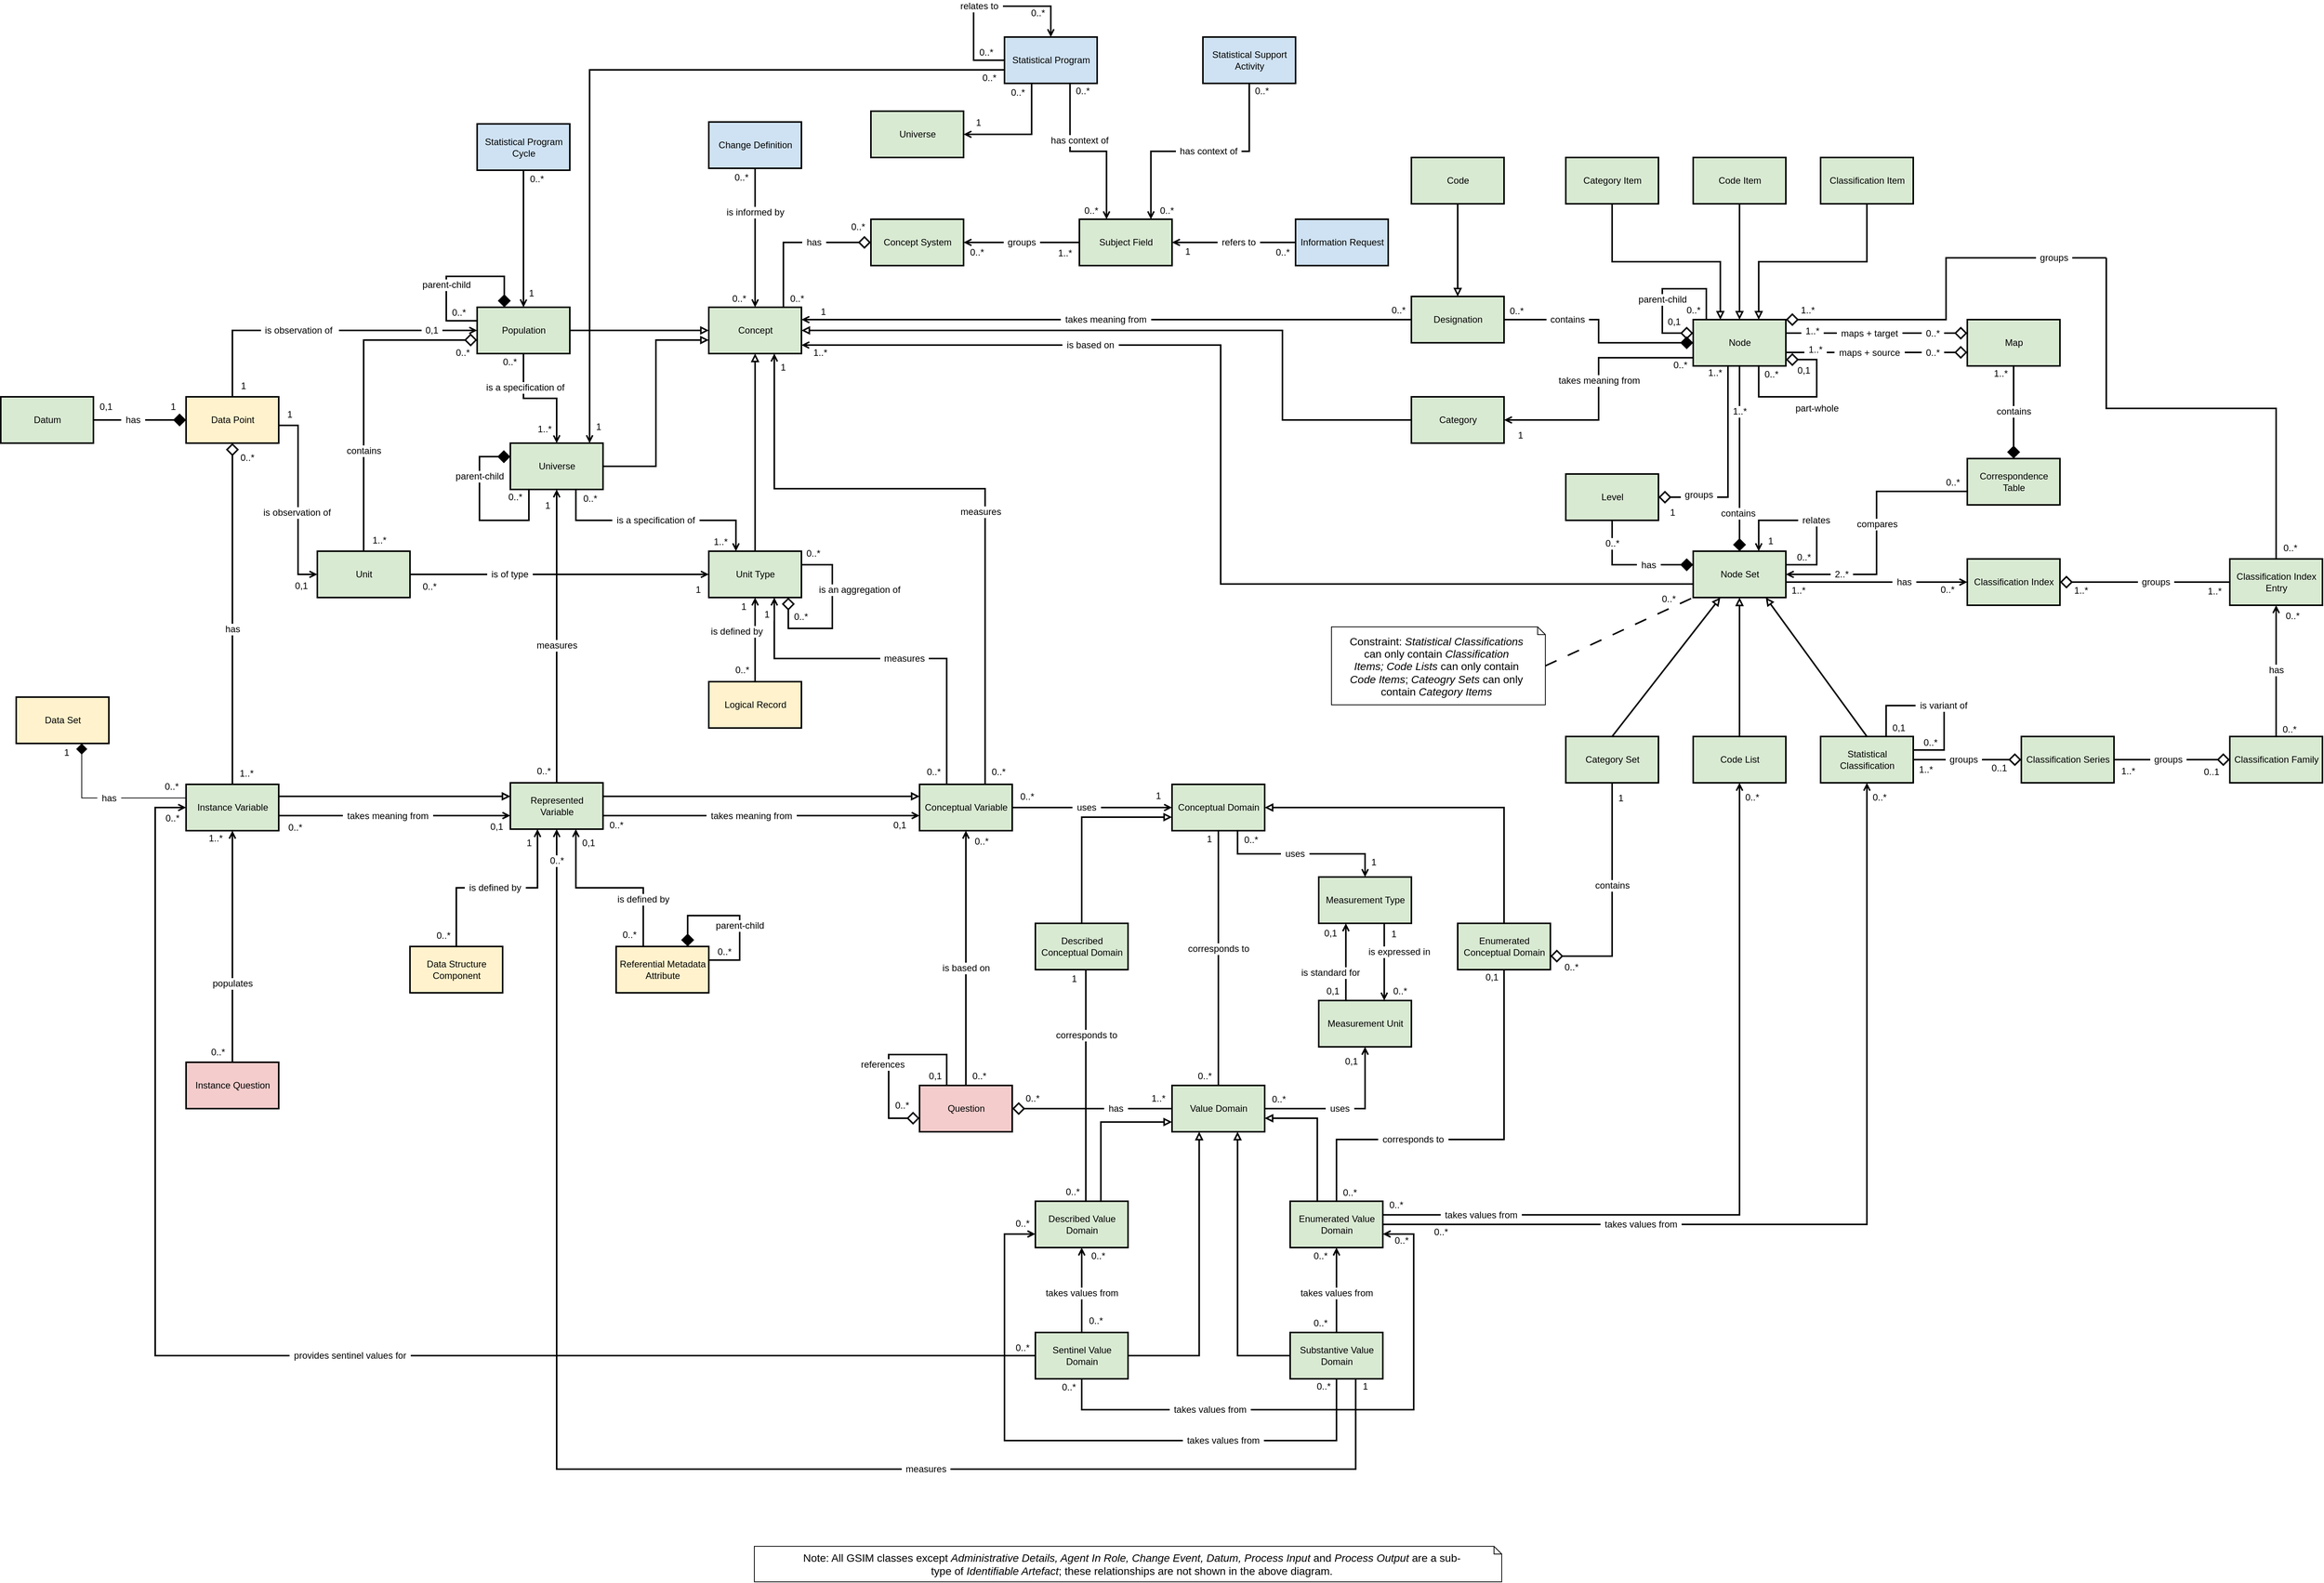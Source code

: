 <mxfile version="22.1.11" type="github">
  <diagram id="iANVlUr3sBIq0UzIl_bq" name="Page-1">
    <mxGraphModel dx="2049" dy="1117" grid="1" gridSize="10" guides="1" tooltips="1" connect="1" arrows="1" fold="1" page="1" pageScale="1" pageWidth="850" pageHeight="1100" background="#FFFFFF" math="0" shadow="0">
      <root>
        <mxCell id="0" />
        <mxCell id="2" value="Layer 0" parent="0" />
        <mxCell id="3" value="&lt;div style=&#39;width: 114.333px;height:auto;word-break: break-word;&#39;&gt;&lt;div align=&quot;center&quot;&gt;&lt;span style=&quot;font-size:12px;font-family:Arial; line-height: 0;&quot;&gt;&lt;span style=&quot; line-height: normal;&quot;&gt;Data Structure Component&lt;/span&gt;&lt;/span&gt;&lt;/div&gt;&lt;/div&gt;" style="shape=rect;shadow=0;strokeWidth=2;fillColor=#fff2cc;strokeColor=#000000;opacity=100.0;html=1;nl2Br=0;verticalAlign=middle;align=center;spacingLeft=1.333;spacingRight=0;whiteSpace=wrap;gliffyId=981;" parent="2" vertex="1">
          <mxGeometry x="560" y="1253.009" width="120" height="60" as="geometry" />
        </mxCell>
        <mxCell id="4" value="&lt;div style=&#39;width: 114.333px;height:auto;word-break: break-word;&#39;&gt;&lt;div align=&quot;center&quot;&gt;&lt;span style=&quot;font-size:12px;font-family:Arial; line-height: 0;&quot;&gt;&lt;span style=&quot; line-height: normal;&quot;&gt;Referential Metadata Attribute&lt;/span&gt;&lt;/span&gt;&lt;/div&gt;&lt;/div&gt;" style="shape=rect;shadow=0;strokeWidth=2;fillColor=#fff2cc;strokeColor=#000000;opacity=100.0;html=1;nl2Br=0;verticalAlign=middle;align=center;spacingLeft=1.333;spacingRight=0;whiteSpace=wrap;gliffyId=2962;" parent="2" vertex="1">
          <mxGeometry x="827" y="1253.009" width="120" height="60" as="geometry" />
        </mxCell>
        <mxCell id="5" value="&lt;div style=&#39;width: 114.333px;height:auto;word-break: break-word;&#39;&gt;&lt;div align=&quot;center&quot;&gt;&lt;span style=&quot;font-size:12px;font-family:Arial; line-height: 0;&quot;&gt;&lt;span style=&quot; line-height: normal;&quot;&gt;Logical Record&lt;/span&gt;&lt;/span&gt;&lt;/div&gt;&lt;/div&gt;" style="shape=rect;shadow=0;strokeWidth=2;fillColor=#fff2cc;strokeColor=#000000;opacity=100.0;html=1;nl2Br=0;verticalAlign=middle;align=center;spacingLeft=1.333;spacingRight=0;whiteSpace=wrap;gliffyId=2829;" parent="2" vertex="1">
          <mxGeometry x="947" y="910" width="120" height="60" as="geometry" />
        </mxCell>
        <mxCell id="6" value="&lt;div style=&#39;width: 114.333px;height:auto;word-break: break-word;&#39;&gt;&lt;div align=&quot;center&quot;&gt;&lt;span style=&quot;font-size:12px;font-family:Arial; line-height: 0;&quot;&gt;&lt;span style=&quot; line-height: normal;&quot;&gt;Question&lt;/span&gt;&lt;/span&gt;&lt;/div&gt;&lt;/div&gt;" style="shape=rect;shadow=0;strokeWidth=2;fillColor=#f4cccc;strokeColor=#000000;opacity=100.0;html=1;nl2Br=0;verticalAlign=middle;align=center;spacingLeft=1.333;spacingRight=0;whiteSpace=wrap;gliffyId=3512;" parent="2" vertex="1">
          <mxGeometry x="1220" y="1433.009" width="120" height="60" as="geometry" />
        </mxCell>
        <mxCell id="7" value="&lt;div style=&#39;width: 114.333px;height:auto;word-break: break-word;&#39;&gt;&lt;div align=&quot;center&quot;&gt;&lt;span style=&quot;font-size:12px;font-family:Arial; line-height: 0;&quot;&gt;&lt;span style=&quot; line-height: normal;&quot;&gt;Instance Question&lt;/span&gt;&lt;/span&gt;&lt;/div&gt;&lt;/div&gt;" style="shape=rect;shadow=0;strokeWidth=2;fillColor=#f4cccc;strokeColor=#000000;opacity=100.0;html=1;nl2Br=0;verticalAlign=middle;align=center;spacingLeft=1.333;spacingRight=0;whiteSpace=wrap;gliffyId=3568;" parent="2" vertex="1">
          <mxGeometry x="270" y="1403.009" width="120" height="60" as="geometry" />
        </mxCell>
        <mxCell id="8" value="&lt;div style=&#39;width: 114.333px;height:auto;word-break: break-word;&#39;&gt;&lt;div align=&quot;center&quot;&gt;&lt;span style=&quot;font-size:12px;font-family:Arial; line-height: 0;&quot;&gt;&lt;span style=&quot; line-height: normal;&quot;&gt;Data Point&lt;/span&gt;&lt;/span&gt;&lt;/div&gt;&lt;/div&gt;" style="shape=rect;shadow=0;strokeWidth=2;fillColor=#fff2cc;strokeColor=#000000;opacity=100.0;html=1;nl2Br=0;verticalAlign=middle;align=center;spacingLeft=1.333;spacingRight=0;whiteSpace=wrap;gliffyId=2849;" parent="2" vertex="1">
          <mxGeometry x="270" y="541" width="120" height="60" as="geometry" />
        </mxCell>
        <mxCell id="9" value="&lt;div style=&#39;width: 114.333px;height:auto;word-break: break-word;&#39;&gt;&lt;div align=&quot;center&quot;&gt;&lt;span style=&quot;font-size:12px;font-family:Arial; line-height: 0;&quot;&gt;&lt;span style=&quot; line-height: normal;&quot;&gt;Datum&lt;/span&gt;&lt;/span&gt;&lt;/div&gt;&lt;/div&gt;" style="shape=rect;shadow=0;strokeWidth=2;fillColor=#d9ead3;strokeColor=#000000;opacity=100.0;html=1;nl2Br=0;verticalAlign=middle;align=center;spacingLeft=1.333;spacingRight=0;whiteSpace=wrap;gliffyId=2885;" parent="2" vertex="1">
          <mxGeometry x="30" y="541" width="120" height="60" as="geometry" />
        </mxCell>
        <mxCell id="10" value="&lt;div style=&#39;width: 114.333px;height:auto;word-break: break-word;&#39;&gt;&lt;div align=&quot;center&quot;&gt;&lt;span style=&quot;font-size:12px;font-family:Arial; line-height: 0;&quot;&gt;&lt;span style=&quot; line-height: normal;&quot;&gt;Instance Variable&lt;/span&gt;&lt;/span&gt;&lt;/div&gt;&lt;/div&gt;" style="shape=rect;shadow=0;strokeWidth=2;fillColor=#d9ead3;strokeColor=#000000;opacity=100.0;html=1;nl2Br=0;verticalAlign=middle;align=center;spacingLeft=1.333;spacingRight=0;whiteSpace=wrap;gliffyId=2891;" parent="2" vertex="1">
          <mxGeometry x="270" y="1043.009" width="120" height="60" as="geometry" />
        </mxCell>
        <mxCell id="11" value="&lt;div style=&#39;width: 114.333px;height:auto;word-break: break-word;&#39;&gt;&lt;div align=&quot;center&quot;&gt;&lt;span style=&quot;font-size:12px;font-family:Arial; line-height: 0;&quot;&gt;&lt;span style=&quot; line-height: normal;&quot;&gt;Conceptual Variable&lt;/span&gt;&lt;/span&gt;&lt;/div&gt;&lt;/div&gt;" style="shape=rect;shadow=0;strokeWidth=2;fillColor=#d9ead3;strokeColor=#000000;opacity=100.0;html=1;nl2Br=0;verticalAlign=middle;align=center;spacingLeft=1.333;spacingRight=0;whiteSpace=wrap;gliffyId=3351;" parent="2" vertex="1">
          <mxGeometry x="1220" y="1043.009" width="120" height="60" as="geometry" />
        </mxCell>
        <mxCell id="12" value="&lt;div style=&#39;width: 114.333px;height:auto;word-break: break-word;&#39;&gt;&lt;div align=&quot;center&quot;&gt;&lt;span style=&quot;font-size:12px;font-family:Arial; line-height: 0;&quot;&gt;&lt;span style=&quot; line-height: normal;&quot;&gt;Conceptual Domain&lt;/span&gt;&lt;/span&gt;&lt;/div&gt;&lt;/div&gt;" style="shape=rect;shadow=0;strokeWidth=2;fillColor=#d9ead3;strokeColor=#000000;opacity=100.0;html=1;nl2Br=0;verticalAlign=middle;align=center;spacingLeft=1.333;spacingRight=0;whiteSpace=wrap;gliffyId=3429;" parent="2" vertex="1">
          <mxGeometry x="1547" y="1043.009" width="120" height="60" as="geometry" />
        </mxCell>
        <mxCell id="13" value="&lt;div style=&#39;width: 114.333px;height:auto;word-break: break-word;&#39;&gt;&lt;div align=&quot;center&quot;&gt;&lt;span style=&quot;font-size:12px;font-family:Arial; line-height: 0;&quot;&gt;&lt;span style=&quot; line-height: normal;&quot;&gt;Value Domain&lt;/span&gt;&lt;/span&gt;&lt;/div&gt;&lt;/div&gt;" style="shape=rect;shadow=0;strokeWidth=2;fillColor=#d9ead3;strokeColor=#000000;opacity=100.0;html=1;nl2Br=0;verticalAlign=middle;align=center;spacingLeft=1.333;spacingRight=0;whiteSpace=wrap;gliffyId=3435;" parent="2" vertex="1">
          <mxGeometry x="1547" y="1433.009" width="120" height="60" as="geometry" />
        </mxCell>
        <mxCell id="14" value="&lt;div style=&#39;width: 114.333px;height:auto;word-break: break-word;&#39;&gt;&lt;div align=&quot;center&quot;&gt;&lt;span style=&quot;font-size:12px;font-family:Arial; line-height: 0;&quot;&gt;&lt;span style=&quot; line-height: normal;&quot;&gt;Measurement Unit&lt;/span&gt;&lt;/span&gt;&lt;/div&gt;&lt;/div&gt;" style="shape=rect;shadow=0;strokeWidth=2;fillColor=#d9ead3;strokeColor=#000000;opacity=100.0;html=1;nl2Br=0;verticalAlign=middle;align=center;spacingLeft=1.333;spacingRight=0;whiteSpace=wrap;gliffyId=3442;" parent="2" vertex="1">
          <mxGeometry x="1737" y="1323.009" width="120" height="60" as="geometry" />
        </mxCell>
        <mxCell id="15" value="&lt;div style=&#39;width: 114.333px;height:auto;word-break: break-word;&#39;&gt;&lt;div align=&quot;center&quot;&gt;&lt;span style=&quot;font-size:12px;font-family:Arial; line-height: 0;&quot;&gt;&lt;span style=&quot; line-height: normal;&quot;&gt;Measurement Type&lt;/span&gt;&lt;/span&gt;&lt;/div&gt;&lt;/div&gt;" style="shape=rect;shadow=0;strokeWidth=2;fillColor=#d9ead3;strokeColor=#000000;opacity=100.0;html=1;nl2Br=0;verticalAlign=middle;align=center;spacingLeft=1.333;spacingRight=0;whiteSpace=wrap;gliffyId=3444;" parent="2" vertex="1">
          <mxGeometry x="1737" y="1163.009" width="120" height="60" as="geometry" />
        </mxCell>
        <mxCell id="16" value="&lt;div style=&#39;width: 114.333px;height:auto;word-break: break-word;&#39;&gt;&lt;div align=&quot;center&quot;&gt;&lt;span style=&quot;font-size:12px;font-family:Arial; line-height: 0;&quot;&gt;&lt;span style=&quot; line-height: normal;&quot;&gt;Enumerated Conceptual Domain&lt;/span&gt;&lt;/span&gt;&lt;/div&gt;&lt;/div&gt;" style="shape=rect;shadow=0;strokeWidth=2;fillColor=#d9ead3;strokeColor=#000000;opacity=100.0;html=1;nl2Br=0;verticalAlign=middle;align=center;spacingLeft=1.333;spacingRight=0;whiteSpace=wrap;gliffyId=3446;" parent="2" vertex="1">
          <mxGeometry x="1917" y="1223.009" width="120" height="60" as="geometry" />
        </mxCell>
        <mxCell id="17" value="&lt;div style=&#39;width: 114.333px;height:auto;word-break: break-word;&#39;&gt;&lt;div align=&quot;center&quot;&gt;&lt;span style=&quot;font-size:12px;font-family:Arial; line-height: 0;&quot;&gt;&lt;span style=&quot; line-height: normal;&quot;&gt;Described Value Domain&lt;/span&gt;&lt;/span&gt;&lt;/div&gt;&lt;/div&gt;" style="shape=rect;shadow=0;strokeWidth=2;fillColor=#d9ead3;strokeColor=#000000;opacity=100.0;html=1;nl2Br=0;verticalAlign=middle;align=center;spacingLeft=1.333;spacingRight=0;whiteSpace=wrap;gliffyId=3468;" parent="2" vertex="1">
          <mxGeometry x="1370" y="1583.009" width="120" height="60" as="geometry" />
        </mxCell>
        <mxCell id="18" value="&lt;div style=&#39;width: 114.333px;height:auto;word-break: break-word;&#39;&gt;&lt;div align=&quot;center&quot;&gt;&lt;span style=&quot;font-size:12px;font-family:Arial; line-height: 0;&quot;&gt;&lt;span style=&quot; line-height: normal;&quot;&gt;Sentinel Value Domain&lt;/span&gt;&lt;/span&gt;&lt;/div&gt;&lt;/div&gt;" style="shape=rect;shadow=0;strokeWidth=2;fillColor=#d9ead3;strokeColor=#000000;opacity=100.0;html=1;nl2Br=0;verticalAlign=middle;align=center;spacingLeft=1.333;spacingRight=0;whiteSpace=wrap;gliffyId=3470;" parent="2" vertex="1">
          <mxGeometry x="1370" y="1753.009" width="120" height="60" as="geometry" />
        </mxCell>
        <mxCell id="19" value="&lt;div style=&#39;width: 114.333px;height:auto;word-break: break-word;&#39;&gt;&lt;div align=&quot;center&quot;&gt;&lt;span style=&quot;font-size:12px;font-family:Arial; line-height: 0;&quot;&gt;&lt;span style=&quot; line-height: normal;&quot;&gt;Substantive Value Domain&lt;/span&gt;&lt;/span&gt;&lt;/div&gt;&lt;/div&gt;" style="shape=rect;shadow=0;strokeWidth=2;fillColor=#d9ead3;strokeColor=#000000;opacity=100.0;html=1;nl2Br=0;verticalAlign=middle;align=center;spacingLeft=1.333;spacingRight=0;whiteSpace=wrap;gliffyId=3472;" parent="2" vertex="1">
          <mxGeometry x="1700" y="1753.009" width="120" height="60" as="geometry" />
        </mxCell>
        <mxCell id="20" value="&lt;div style=&#39;width: 114.333px;height:auto;word-break: break-word;&#39;&gt;&lt;div align=&quot;center&quot;&gt;&lt;span style=&quot;font-size:12px;font-family:Arial; line-height: 0;&quot;&gt;&lt;span style=&quot; line-height: normal;&quot;&gt;Enumerated Value Domain&lt;/span&gt;&lt;/span&gt;&lt;/div&gt;&lt;/div&gt;" style="shape=rect;shadow=0;strokeWidth=2;fillColor=#d9ead3;strokeColor=#000000;opacity=100.0;html=1;nl2Br=0;verticalAlign=middle;align=center;spacingLeft=1.333;spacingRight=0;whiteSpace=wrap;gliffyId=3474;" parent="2" vertex="1">
          <mxGeometry x="1700" y="1583.009" width="120" height="60" as="geometry" />
        </mxCell>
        <mxCell id="21" value="&lt;div style=&#39;width: 114.333px;height:auto;word-break: break-word;&#39;&gt;&lt;div align=&quot;center&quot;&gt;&lt;span style=&quot;font-size:12px;font-family:Arial; line-height: 0;&quot;&gt;&lt;span style=&quot; line-height: normal;&quot;&gt;Described Conceptual Domain&lt;/span&gt;&lt;/span&gt;&lt;/div&gt;&lt;/div&gt;" style="shape=rect;shadow=0;strokeWidth=2;fillColor=#d9ead3;strokeColor=#000000;opacity=100.0;html=1;nl2Br=0;verticalAlign=middle;align=center;spacingLeft=1.333;spacingRight=0;whiteSpace=wrap;gliffyId=3514;" parent="2" vertex="1">
          <mxGeometry x="1370" y="1223.009" width="120" height="60" as="geometry" />
        </mxCell>
        <mxCell id="22" value="&lt;div style=&#39;width: 114.333px;height:auto;word-break: break-word;&#39;&gt;&lt;div align=&quot;center&quot;&gt;&lt;span style=&quot;font-size:12px;font-family:Arial; line-height: 0;&quot;&gt;&lt;span style=&quot; line-height: normal;&quot;&gt;Unit&lt;/span&gt;&lt;/span&gt;&lt;/div&gt;&lt;/div&gt;" style="shape=rect;shadow=0;strokeWidth=2;fillColor=#d9ead3;strokeColor=#000000;opacity=100.0;html=1;nl2Br=0;verticalAlign=middle;align=center;spacingLeft=1.333;spacingRight=0;whiteSpace=wrap;gliffyId=2897;" parent="2" vertex="1">
          <mxGeometry x="440" y="741" width="120" height="60" as="geometry" />
        </mxCell>
        <mxCell id="23" value="&lt;div style=&#39;width: 114.333px;height:auto;word-break: break-word;&#39;&gt;&lt;div align=&quot;center&quot;&gt;&lt;span style=&quot;font-size:12px;font-family:Arial; line-height: 0;&quot;&gt;&lt;span style=&quot; line-height: normal;&quot;&gt;Node&lt;/span&gt;&lt;/span&gt;&lt;/div&gt;&lt;/div&gt;" style="shape=rect;shadow=0;strokeWidth=2;fillColor=#d9ead3;strokeColor=#000000;opacity=100.0;html=1;nl2Br=0;verticalAlign=middle;align=center;spacingLeft=1.333;spacingRight=0;whiteSpace=wrap;gliffyId=3189;" parent="2" vertex="1">
          <mxGeometry x="2222" y="441" width="120" height="60" as="geometry" />
        </mxCell>
        <mxCell id="24" value="&lt;div style=&#39;width: 114.333px;height:auto;word-break: break-word;&#39;&gt;&lt;div align=&quot;center&quot;&gt;&lt;span style=&quot;font-size:12px;font-family:Arial; line-height: 0;&quot;&gt;&lt;span style=&quot; line-height: normal;&quot;&gt;Category Item&lt;/span&gt;&lt;/span&gt;&lt;/div&gt;&lt;/div&gt;" style="shape=rect;shadow=0;strokeWidth=2;fillColor=#d9ead3;strokeColor=#000000;opacity=100.0;html=1;nl2Br=0;verticalAlign=middle;align=center;spacingLeft=1.333;spacingRight=0;whiteSpace=wrap;gliffyId=3193;" parent="2" vertex="1">
          <mxGeometry x="2057" y="231" width="120" height="60" as="geometry" />
        </mxCell>
        <mxCell id="25" value="&lt;div style=&#39;width: 114.333px;height:auto;word-break: break-word;&#39;&gt;&lt;div align=&quot;center&quot;&gt;&lt;span style=&quot;font-size:12px;font-family:Arial; line-height: 0;&quot;&gt;&lt;span style=&quot; line-height: normal;&quot;&gt;Code Item&lt;/span&gt;&lt;/span&gt;&lt;/div&gt;&lt;/div&gt;" style="shape=rect;shadow=0;strokeWidth=2;fillColor=#d9ead3;strokeColor=#000000;opacity=100.0;html=1;nl2Br=0;verticalAlign=middle;align=center;spacingLeft=1.333;spacingRight=0;whiteSpace=wrap;gliffyId=3195;" parent="2" vertex="1">
          <mxGeometry x="2222" y="231" width="120" height="60" as="geometry" />
        </mxCell>
        <mxCell id="26" value="&lt;div style=&#39;width: 114.333px;height:auto;word-break: break-word;&#39;&gt;&lt;div align=&quot;center&quot;&gt;&lt;span style=&quot;font-size:12px;font-family:Arial; line-height: 0;&quot;&gt;&lt;span style=&quot; line-height: normal;&quot;&gt;Classification Item&lt;/span&gt;&lt;/span&gt;&lt;/div&gt;&lt;/div&gt;" style="shape=rect;shadow=0;strokeWidth=2;fillColor=#d9ead3;strokeColor=#000000;opacity=100.0;html=1;nl2Br=0;verticalAlign=middle;align=center;spacingLeft=1.333;spacingRight=0;whiteSpace=wrap;gliffyId=3197;" parent="2" vertex="1">
          <mxGeometry x="2387" y="231" width="120" height="60" as="geometry" />
        </mxCell>
        <mxCell id="27" value="&lt;div style=&#39;width: 114.333px;height:auto;word-break: break-word;&#39;&gt;&lt;div align=&quot;center&quot;&gt;&lt;span style=&quot;font-size:12px;font-family:Arial; line-height: 0;&quot;&gt;&lt;span style=&quot; line-height: normal;&quot;&gt;Map&lt;/span&gt;&lt;/span&gt;&lt;/div&gt;&lt;/div&gt;" style="shape=rect;shadow=0;strokeWidth=2;fillColor=#d9ead3;strokeColor=#000000;opacity=100.0;html=1;nl2Br=0;verticalAlign=middle;align=center;spacingLeft=1.333;spacingRight=0;whiteSpace=wrap;gliffyId=3199;" parent="2" vertex="1">
          <mxGeometry x="2577" y="441" width="120" height="60" as="geometry" />
        </mxCell>
        <mxCell id="28" value="&lt;div style=&#39;width: 114.333px;height:auto;word-break: break-word;&#39;&gt;&lt;div align=&quot;center&quot;&gt;&lt;span style=&quot;font-size:12px;font-family:Arial; line-height: 0;&quot;&gt;&lt;span style=&quot; line-height: normal;&quot;&gt;Correspondence Table&lt;/span&gt;&lt;/span&gt;&lt;/div&gt;&lt;/div&gt;" style="shape=rect;shadow=0;strokeWidth=2;fillColor=#d9ead3;strokeColor=#000000;opacity=100.0;html=1;nl2Br=0;verticalAlign=middle;align=center;spacingLeft=1.333;spacingRight=0;whiteSpace=wrap;gliffyId=3215;" parent="2" vertex="1">
          <mxGeometry x="2577" y="621" width="120" height="60" as="geometry" />
        </mxCell>
        <mxCell id="29" value="&lt;div style=&#39;width: 114.333px;height:auto;word-break: break-word;&#39;&gt;&lt;div align=&quot;center&quot;&gt;&lt;span style=&quot;font-size:12px;font-family:Arial; line-height: 0;&quot;&gt;&lt;span style=&quot; line-height: normal;&quot;&gt;Node Set&lt;/span&gt;&lt;/span&gt;&lt;/div&gt;&lt;/div&gt;" style="shape=rect;shadow=0;strokeWidth=2;fillColor=#d9ead3;strokeColor=#000000;opacity=100.0;html=1;nl2Br=0;verticalAlign=middle;align=center;spacingLeft=1.333;spacingRight=0;whiteSpace=wrap;gliffyId=3217;" parent="2" vertex="1">
          <mxGeometry x="2222" y="741" width="120" height="60" as="geometry" />
        </mxCell>
        <mxCell id="30" value="&lt;div style=&#39;width: 114.333px;height:auto;word-break: break-word;&#39;&gt;&lt;div align=&quot;center&quot;&gt;&lt;span style=&quot;font-size:12px;font-family:Arial; line-height: 0;&quot;&gt;&lt;span style=&quot; line-height: normal;&quot;&gt;Classification Index&lt;/span&gt;&lt;/span&gt;&lt;/div&gt;&lt;/div&gt;" style="shape=rect;shadow=0;strokeWidth=2;fillColor=#d9ead3;strokeColor=#000000;opacity=100.0;html=1;nl2Br=0;verticalAlign=middle;align=center;spacingLeft=1.333;spacingRight=0;whiteSpace=wrap;gliffyId=3219;" parent="2" vertex="1">
          <mxGeometry x="2577" y="751" width="120" height="60" as="geometry" />
        </mxCell>
        <mxCell id="31" value="&lt;div style=&#39;width: 114.333px;height:auto;word-break: break-word;&#39;&gt;&lt;div align=&quot;center&quot;&gt;&lt;span style=&quot;font-size:12px;font-family:Arial; line-height: 0;&quot;&gt;&lt;span style=&quot; line-height: normal;&quot;&gt;Level&lt;/span&gt;&lt;/span&gt;&lt;/div&gt;&lt;/div&gt;" style="shape=rect;shadow=0;strokeWidth=2;fillColor=#d9ead3;strokeColor=#000000;opacity=100.0;html=1;nl2Br=0;verticalAlign=middle;align=center;spacingLeft=1.333;spacingRight=0;whiteSpace=wrap;gliffyId=3225;" parent="2" vertex="1">
          <mxGeometry x="2057" y="641" width="120" height="60" as="geometry" />
        </mxCell>
        <mxCell id="32" value="&lt;div style=&#39;width: 114.333px;height:auto;word-break: break-word;&#39;&gt;&lt;div align=&quot;center&quot;&gt;&lt;span style=&quot;font-size:12px;font-family:Arial; line-height: 0;&quot;&gt;&lt;span style=&quot; line-height: normal;&quot;&gt;Category&lt;/span&gt;&lt;/span&gt;&lt;/div&gt;&lt;/div&gt;" style="shape=rect;shadow=0;strokeWidth=2;fillColor=#d9ead3;strokeColor=#000000;opacity=100.0;html=1;nl2Br=0;verticalAlign=middle;align=center;spacingLeft=1.333;spacingRight=0;whiteSpace=wrap;gliffyId=3239;" parent="2" vertex="1">
          <mxGeometry x="1857" y="541" width="120" height="60" as="geometry" />
        </mxCell>
        <mxCell id="33" value="&lt;div style=&#39;width: 114.333px;height:auto;word-break: break-word;&#39;&gt;&lt;div align=&quot;center&quot;&gt;&lt;span style=&quot;font-size:12px;font-family:Arial; line-height: 0;&quot;&gt;&lt;span style=&quot; line-height: normal;&quot;&gt;Classification Index Entry&lt;/span&gt;&lt;/span&gt;&lt;/div&gt;&lt;/div&gt;" style="shape=rect;shadow=0;strokeWidth=2;fillColor=#d9ead3;strokeColor=#000000;opacity=100.0;html=1;nl2Br=0;verticalAlign=middle;align=center;spacingLeft=1.333;spacingRight=0;whiteSpace=wrap;gliffyId=3254;" parent="2" vertex="1">
          <mxGeometry x="2917" y="751" width="120" height="60" as="geometry" />
        </mxCell>
        <mxCell id="34" value="&lt;div style=&#39;width: 114.333px;height:auto;word-break: break-word;&#39;&gt;&lt;div align=&quot;center&quot;&gt;&lt;span style=&quot;font-size:12px;font-family:Arial; line-height: 0;&quot;&gt;&lt;span style=&quot; line-height: normal;&quot;&gt;Classification Family&lt;/span&gt;&lt;/span&gt;&lt;/div&gt;&lt;/div&gt;" style="shape=rect;shadow=0;strokeWidth=2;fillColor=#d9ead3;strokeColor=#000000;opacity=100.0;html=1;nl2Br=0;verticalAlign=middle;align=center;spacingLeft=1.333;spacingRight=0;whiteSpace=wrap;gliffyId=3264;" parent="2" vertex="1">
          <mxGeometry x="2917" y="981" width="120" height="60" as="geometry" />
        </mxCell>
        <mxCell id="35" value="&lt;div style=&#39;width: 114.333px;height:auto;word-break: break-word;&#39;&gt;&lt;div align=&quot;center&quot;&gt;&lt;span style=&quot;font-size:12px;font-family:Arial; line-height: 0;&quot;&gt;&lt;span style=&quot; line-height: normal;&quot;&gt;Classification Series&lt;/span&gt;&lt;/span&gt;&lt;/div&gt;&lt;/div&gt;" style="shape=rect;shadow=0;strokeWidth=2;fillColor=#d9ead3;strokeColor=#000000;opacity=100.0;html=1;nl2Br=0;verticalAlign=middle;align=center;spacingLeft=1.333;spacingRight=0;whiteSpace=wrap;gliffyId=3274;" parent="2" vertex="1">
          <mxGeometry x="2647" y="981" width="120" height="60" as="geometry" />
        </mxCell>
        <mxCell id="36" value="&lt;div style=&#39;width: 114.333px;height:auto;word-break: break-word;&#39;&gt;&lt;div align=&quot;center&quot;&gt;&lt;span style=&quot;font-size:12px;font-family:Arial; line-height: 0;&quot;&gt;&lt;span style=&quot; line-height: normal;&quot;&gt;Statistical Classification&lt;/span&gt;&lt;/span&gt;&lt;/div&gt;&lt;/div&gt;" style="shape=rect;shadow=0;strokeWidth=2;fillColor=#d9ead3;strokeColor=#000000;opacity=100.0;html=1;nl2Br=0;verticalAlign=middle;align=center;spacingLeft=1.333;spacingRight=0;whiteSpace=wrap;gliffyId=3281;" parent="2" vertex="1">
          <mxGeometry x="2387" y="981" width="120" height="60" as="geometry" />
        </mxCell>
        <mxCell id="37" value="&lt;div style=&#39;width: 114.333px;height:auto;word-break: break-word;&#39;&gt;&lt;div align=&quot;center&quot;&gt;&lt;span style=&quot;font-size:12px;font-family:Arial; line-height: 0;&quot;&gt;&lt;span style=&quot; line-height: normal;&quot;&gt;Code List&lt;/span&gt;&lt;/span&gt;&lt;/div&gt;&lt;/div&gt;" style="shape=rect;shadow=0;strokeWidth=2;fillColor=#d9ead3;strokeColor=#000000;opacity=100.0;html=1;nl2Br=0;verticalAlign=middle;align=center;spacingLeft=1.333;spacingRight=0;whiteSpace=wrap;gliffyId=3284;" parent="2" vertex="1">
          <mxGeometry x="2222" y="981" width="120" height="60" as="geometry" />
        </mxCell>
        <mxCell id="38" value="&lt;div style=&#39;width: 114.333px;height:auto;word-break: break-word;&#39;&gt;&lt;div align=&quot;center&quot;&gt;&lt;span style=&quot;font-size:12px;font-family:Arial; line-height: 0;&quot;&gt;&lt;span style=&quot; line-height: normal;&quot;&gt;Category Set&lt;/span&gt;&lt;/span&gt;&lt;/div&gt;&lt;/div&gt;" style="shape=rect;shadow=0;strokeWidth=2;fillColor=#d9ead3;strokeColor=#000000;opacity=100.0;html=1;nl2Br=0;verticalAlign=middle;align=center;spacingLeft=1.333;spacingRight=0;whiteSpace=wrap;gliffyId=3286;" parent="2" vertex="1">
          <mxGeometry x="2057" y="981" width="120" height="60" as="geometry" />
        </mxCell>
        <mxCell id="39" value="&lt;div style=&#39;width: 114.333px;height:auto;word-break: break-word;&#39;&gt;&lt;div align=&quot;center&quot;&gt;&lt;span style=&quot;font-size:12px;font-family:Arial; line-height: 0;&quot;&gt;&lt;span style=&quot; line-height: normal;&quot;&gt;Designation&lt;/span&gt;&lt;/span&gt;&lt;/div&gt;&lt;/div&gt;" style="shape=rect;shadow=0;strokeWidth=2;fillColor=#d9ead3;strokeColor=#000000;opacity=100.0;html=1;nl2Br=0;verticalAlign=middle;align=center;spacingLeft=1.333;spacingRight=0;whiteSpace=wrap;gliffyId=3301;" parent="2" vertex="1">
          <mxGeometry x="1857" y="411" width="120" height="60" as="geometry" />
        </mxCell>
        <mxCell id="40" value="&lt;div style=&#39;width: 114.333px;height:auto;word-break: break-word;&#39;&gt;&lt;div align=&quot;center&quot;&gt;&lt;span style=&quot;font-size:12px;font-family:Arial; line-height: 0;&quot;&gt;&lt;span style=&quot; line-height: normal;&quot;&gt;Code&lt;/span&gt;&lt;/span&gt;&lt;/div&gt;&lt;/div&gt;" style="shape=rect;shadow=0;strokeWidth=2;fillColor=#d9ead3;strokeColor=#000000;opacity=100.0;html=1;nl2Br=0;verticalAlign=middle;align=center;spacingLeft=1.333;spacingRight=0;whiteSpace=wrap;gliffyId=3303;" parent="2" vertex="1">
          <mxGeometry x="1857" y="231" width="120" height="60" as="geometry" />
        </mxCell>
        <mxCell id="41" value="&lt;div style=&#39;width: 114.333px;height:auto;word-break: break-word;&#39;&gt;&lt;div align=&quot;center&quot;&gt;&lt;span style=&quot;font-size:12px;font-family:Arial; line-height: 0;&quot;&gt;&lt;span style=&quot; line-height: normal;&quot;&gt;Subject Field&lt;/span&gt;&lt;/span&gt;&lt;/div&gt;&lt;/div&gt;" style="shape=rect;shadow=0;strokeWidth=2;fillColor=#d9ead3;strokeColor=#000000;opacity=100.0;html=1;nl2Br=0;verticalAlign=middle;align=center;spacingLeft=1.333;spacingRight=0;whiteSpace=wrap;gliffyId=3329;" parent="2" vertex="1">
          <mxGeometry x="1427" y="311" width="120" height="60" as="geometry" />
        </mxCell>
        <mxCell id="42" value="&lt;div style=&#39;width: 114.333px;height:auto;word-break: break-word;&#39;&gt;&lt;div align=&quot;center&quot;&gt;&lt;span style=&quot;font-size:12px;font-family:Arial; line-height: 0;&quot;&gt;&lt;span style=&quot; line-height: normal;&quot;&gt;Concept System&lt;/span&gt;&lt;/span&gt;&lt;/div&gt;&lt;/div&gt;" style="shape=rect;shadow=0;strokeWidth=2;fillColor=#d9ead3;strokeColor=#000000;opacity=100.0;html=1;nl2Br=0;verticalAlign=middle;align=center;spacingLeft=1.333;spacingRight=0;whiteSpace=wrap;gliffyId=3331;" parent="2" vertex="1">
          <mxGeometry x="1157" y="311" width="120" height="60" as="geometry" />
        </mxCell>
        <mxCell id="43" style="shape=note;size=10;shadow=0;strokeWidth=1;fillColor=#FFFFFF;strokeColor=#000000;opacity=100.0;gliffyId=3596;" parent="2" vertex="1">
          <mxGeometry x="1006" y="2030" width="968" height="46" as="geometry" />
        </mxCell>
        <mxCell id="44" style="shape=note;size=10;shadow=0;strokeWidth=1;fillColor=#FFFFFF;strokeColor=#000000;opacity=100.0;gliffyId=3600;" parent="2" vertex="1">
          <mxGeometry x="1753.5" y="839" width="277" height="101" as="geometry" />
        </mxCell>
        <mxCell id="45" value="&lt;div style=&#39;width: 114.333px;height:auto;word-break: break-word;&#39;&gt;&lt;div align=&quot;center&quot;&gt;&lt;span style=&quot;font-size:12px;font-family:Arial; line-height: 0;&quot;&gt;&lt;span style=&quot; line-height: normal;&quot;&gt;Concept&lt;/span&gt;&lt;/span&gt;&lt;/div&gt;&lt;/div&gt;" style="shape=rect;shadow=0;strokeWidth=2;fillColor=#d9ead3;strokeColor=#000000;opacity=100.0;html=1;nl2Br=0;verticalAlign=middle;align=center;spacingLeft=1.333;spacingRight=0;whiteSpace=wrap;gliffyId=3334;" parent="2" vertex="1">
          <mxGeometry x="947" y="425" width="120" height="60" as="geometry" />
        </mxCell>
        <mxCell id="46" value="&lt;div style=&#39;width: 114.333px;height:auto;word-break: break-word;&#39;&gt;&lt;div align=&quot;center&quot;&gt;&lt;span style=&quot;font-size:12px;font-family:Arial; line-height: 0;&quot;&gt;&lt;span style=&quot; line-height: normal;&quot;&gt;Information Request&lt;/span&gt;&lt;/span&gt;&lt;/div&gt;&lt;/div&gt;" style="shape=rect;shadow=0;strokeWidth=2;fillColor=#cfe2f3;strokeColor=#000000;opacity=100.0;html=1;nl2Br=0;verticalAlign=middle;align=center;spacingLeft=1.333;spacingRight=0;whiteSpace=wrap;gliffyId=3359;" parent="2" vertex="1">
          <mxGeometry x="1707" y="311" width="120" height="60" as="geometry" />
        </mxCell>
        <mxCell id="47" value="&lt;div style=&#39;width: 114.333px;height:auto;word-break: break-word;&#39;&gt;&lt;div align=&quot;center&quot;&gt;&lt;span style=&quot;font-size:12px;font-family:Arial; line-height: 0;&quot;&gt;&lt;span style=&quot; line-height: normal;&quot;&gt;Statistical Program&lt;/span&gt;&lt;/span&gt;&lt;/div&gt;&lt;/div&gt;" style="shape=rect;shadow=0;strokeWidth=2;fillColor=#cfe2f3;strokeColor=#000000;opacity=100.0;html=1;nl2Br=0;verticalAlign=middle;align=center;spacingLeft=1.333;spacingRight=0;whiteSpace=wrap;gliffyId=3365;" parent="2" vertex="1">
          <mxGeometry x="1330" y="75" width="120" height="60" as="geometry" />
        </mxCell>
        <mxCell id="48" value="&lt;div style=&#39;width: 114.333px;height:auto;word-break: break-word;&#39;&gt;&lt;div align=&quot;center&quot;&gt;&lt;span style=&quot;font-size:12px;font-family:Arial; line-height: 0;&quot;&gt;&lt;span style=&quot; line-height: normal;&quot;&gt;Statistical Support Activity&lt;/span&gt;&lt;/span&gt;&lt;/div&gt;&lt;/div&gt;" style="shape=rect;shadow=0;strokeWidth=2;fillColor=#cfe2f3;strokeColor=#000000;opacity=100.0;html=1;nl2Br=0;verticalAlign=middle;align=center;spacingLeft=1.333;spacingRight=0;whiteSpace=wrap;gliffyId=3368;" parent="2" vertex="1">
          <mxGeometry x="1587" y="75" width="120" height="60" as="geometry" />
        </mxCell>
        <mxCell id="49" value="&lt;div style=&#39;width: 114.333px;height:auto;word-break: break-word;&#39;&gt;&lt;div align=&quot;center&quot;&gt;&lt;span style=&quot;font-size:12px;font-family:Arial; line-height: 0;&quot;&gt;&lt;span style=&quot; line-height: normal;&quot;&gt;Change Definition&lt;/span&gt;&lt;/span&gt;&lt;/div&gt;&lt;/div&gt;" style="shape=rect;shadow=0;strokeWidth=2;fillColor=#cfe2f3;strokeColor=#000000;opacity=100.0;html=1;nl2Br=0;verticalAlign=middle;align=center;spacingLeft=1.333;spacingRight=0;whiteSpace=wrap;gliffyId=3389;" parent="2" vertex="1">
          <mxGeometry x="947" y="185" width="120" height="60" as="geometry" />
        </mxCell>
        <mxCell id="50" value="&lt;div style=&#39;width: 114.333px;height:auto;word-break: break-word;&#39;&gt;&lt;div align=&quot;center&quot;&gt;&lt;span style=&quot;font-size:12px;font-family:Arial; line-height: 0;&quot;&gt;&lt;span style=&quot; line-height: normal;&quot;&gt;Statistical Program Cycle&lt;/span&gt;&lt;/span&gt;&lt;/div&gt;&lt;/div&gt;" style="shape=rect;shadow=0;strokeWidth=2;fillColor=#cfe2f3;strokeColor=#000000;opacity=100.0;html=1;nl2Br=0;verticalAlign=middle;align=center;spacingLeft=1.333;spacingRight=0;whiteSpace=wrap;gliffyId=3582;" parent="2" vertex="1">
          <mxGeometry x="647" y="187.5" width="120" height="60" as="geometry" />
        </mxCell>
        <mxCell id="51" value="&lt;div style=&#39;width: 114.333px;height:auto;word-break: break-word;&#39;&gt;&lt;div align=&quot;center&quot;&gt;&lt;span style=&quot;font-size:12px;font-family:Arial; line-height: 0;&quot;&gt;&lt;span style=&quot; line-height: normal;&quot;&gt;Population&lt;/span&gt;&lt;/span&gt;&lt;/div&gt;&lt;/div&gt;" style="shape=rect;shadow=0;strokeWidth=2;fillColor=#d9ead3;strokeColor=#000000;opacity=100.0;html=1;nl2Br=0;verticalAlign=middle;align=center;spacingLeft=1.333;spacingRight=0;whiteSpace=wrap;gliffyId=2899;" parent="2" vertex="1">
          <mxGeometry x="647" y="425" width="120" height="60" as="geometry" />
        </mxCell>
        <mxCell id="52" value="&lt;div style=&#39;width: 114.333px;height:auto;word-break: break-word;&#39;&gt;&lt;div align=&quot;center&quot;&gt;&lt;span style=&quot;font-size:12px;font-family:Arial; line-height: 0;&quot;&gt;&lt;span style=&quot; line-height: normal;&quot;&gt;Universe&lt;/span&gt;&lt;/span&gt;&lt;/div&gt;&lt;/div&gt;" style="shape=rect;shadow=0;strokeWidth=2;fillColor=#d9ead3;strokeColor=#000000;opacity=100.0;html=1;nl2Br=0;verticalAlign=middle;align=center;spacingLeft=1.333;spacingRight=0;whiteSpace=wrap;gliffyId=3403;" parent="2" vertex="1">
          <mxGeometry x="690" y="601" width="120" height="60" as="geometry" />
        </mxCell>
        <mxCell id="53" value="&lt;div style=&#39;width: 114.333px;height:auto;word-break: break-word;&#39;&gt;&lt;div align=&quot;center&quot;&gt;&lt;span style=&quot;font-size:12px;font-family:Arial; line-height: 0;&quot;&gt;&lt;span style=&quot; line-height: normal;&quot;&gt;Unit Type&lt;/span&gt;&lt;/span&gt;&lt;/div&gt;&lt;/div&gt;" style="shape=rect;shadow=0;strokeWidth=2;fillColor=#d9ead3;strokeColor=#000000;opacity=100.0;html=1;nl2Br=0;verticalAlign=middle;align=center;spacingLeft=1.333;spacingRight=0;whiteSpace=wrap;gliffyId=2913;" parent="2" vertex="1">
          <mxGeometry x="947" y="741" width="120" height="60" as="geometry" />
        </mxCell>
        <mxCell id="54" value="&lt;div style=&#39;width: 114.333px;height:auto;word-break: break-word;&#39;&gt;&lt;div align=&quot;center&quot;&gt;&lt;span style=&quot;font-size:12px;font-family:Arial; line-height: 0;&quot;&gt;&lt;span style=&quot; line-height: normal;&quot;&gt;Represented Variable&lt;/span&gt;&lt;/span&gt;&lt;/div&gt;&lt;/div&gt;" style="shape=rect;shadow=0;strokeWidth=2;fillColor=#d9ead3;strokeColor=#000000;opacity=100.0;html=1;nl2Br=0;verticalAlign=middle;align=center;spacingLeft=1.333;spacingRight=0;whiteSpace=wrap;gliffyId=2924;" parent="2" vertex="1">
          <mxGeometry x="690" y="1041" width="120" height="60" as="geometry" />
        </mxCell>
        <mxCell id="55" style="shape=filledEdge;strokeWidth=2;strokeColor=#000000;fillColor=none;startArrow=none;startFill=0;startSize=6;endArrow=diamond;endFill=1;endSize=12;rounded=0;html=1;nl2Br=0;gliffyId=2887;edgeStyle=orthogonalEdgeStyle;" parent="2" source="9" target="8" edge="1">
          <mxGeometry width="4" height="89" relative="1" as="geometry">
            <Array as="points">
              <mxPoint x="150" y="571" />
              <mxPoint x="270" y="571" />
            </Array>
          </mxGeometry>
        </mxCell>
        <mxCell id="56" value="&lt;div style=&#39;width: 17.675px;height:auto;word-break: break-word;&#39;&gt;&lt;div align=&quot;center&quot;&gt;&lt;span style=&quot;font-size:12px;font-family:Arial; line-height: 0;&quot;&gt;&lt;span style=&quot; line-height: normal;&quot;&gt;1&lt;/span&gt;&lt;/span&gt;&lt;/div&gt;&lt;/div&gt;" style="text;html=1;nl2Br=0;points=[];labelBackgroundColor=#FFFFFF;html=1;nl2Br=0;verticalAlign=middle;align=center;spacingLeft=0.0;spacingRight=0;gliffyId=2888;" parent="55" vertex="1">
          <mxGeometry x="0.756" relative="1" as="geometry">
            <mxPoint x="-3" y="-17" as="offset" />
          </mxGeometry>
        </mxCell>
        <mxCell id="57" value="&lt;div style=&#39;width: 30.35px;height:auto;word-break: break-word;&#39;&gt;&lt;div align=&quot;center&quot;&gt;&lt;span style=&quot;font-size:12px;font-family:Arial; line-height: 0;&quot;&gt;&lt;span style=&quot; line-height: normal;&quot;&gt;has&lt;/span&gt;&lt;/span&gt;&lt;/div&gt;&lt;/div&gt;" style="text;html=1;nl2Br=0;points=[];labelBackgroundColor=#FFFFFF;html=1;nl2Br=0;verticalAlign=middle;align=center;spacingLeft=0.0;spacingRight=0;gliffyId=2889;" parent="55" vertex="1">
          <mxGeometry x="-0.156" relative="1" as="geometry">
            <mxPoint as="offset" />
          </mxGeometry>
        </mxCell>
        <mxCell id="58" value="&lt;div style=&#39;width: 27.688px;height:auto;word-break: break-word;&#39;&gt;&lt;div align=&quot;center&quot;&gt;&lt;span style=&quot;font-size:12px;font-family:Arial; line-height: 0;&quot;&gt;&lt;span style=&quot; line-height: normal;&quot;&gt;0,1&lt;/span&gt;&lt;/span&gt;&lt;/div&gt;&lt;/div&gt;" style="text;html=1;nl2Br=0;points=[];labelBackgroundColor=#FFFFFF;html=1;nl2Br=0;verticalAlign=middle;align=center;spacingLeft=0.0;spacingRight=0;gliffyId=2890;" parent="55" vertex="1">
          <mxGeometry x="-0.819" relative="1" as="geometry">
            <mxPoint x="5" y="-17" as="offset" />
          </mxGeometry>
        </mxCell>
        <mxCell id="59" style="shape=filledEdge;strokeWidth=2;strokeColor=#000000;fillColor=none;startArrow=none;startFill=0;startSize=6;endArrow=diamond;endFill=1;endSize=12;rounded=0;html=1;nl2Br=0;gliffyId=3221;edgeStyle=orthogonalEdgeStyle;" parent="2" source="23" target="29" edge="1">
          <mxGeometry width="4" height="89" relative="1" as="geometry">
            <Array as="points">
              <mxPoint x="2282" y="501" />
              <mxPoint x="2282" y="741" />
            </Array>
          </mxGeometry>
        </mxCell>
        <mxCell id="60" value="&lt;div style=&#39;width: 55.7px;height:auto;word-break: break-word;&#39;&gt;&lt;div align=&quot;center&quot;&gt;&lt;span style=&quot;font-size:12px;font-family:Arial; line-height: 0;&quot;&gt;&lt;span style=&quot; line-height: normal;&quot;&gt;contains&lt;/span&gt;&lt;/span&gt;&lt;/div&gt;&lt;/div&gt;" style="text;html=1;nl2Br=0;points=[];labelBackgroundColor=#FFFFFF;html=1;nl2Br=0;verticalAlign=middle;align=center;spacingLeft=0.0;spacingRight=0;gliffyId=3223;" parent="59" vertex="1">
          <mxGeometry x="0.456" relative="1" as="geometry">
            <mxPoint x="-2" y="16" as="offset" />
          </mxGeometry>
        </mxCell>
        <mxCell id="61" value="&lt;div style=&#39;width: 29.012px;height:auto;word-break: break-word;&#39;&gt;&lt;div align=&quot;center&quot;&gt;&lt;span style=&quot;font-size:12px;font-family:Arial; line-height: 0;&quot;&gt;&lt;span style=&quot; line-height: normal;&quot;&gt;1..*&lt;/span&gt;&lt;/span&gt;&lt;/div&gt;&lt;/div&gt;" style="text;html=1;nl2Br=0;points=[];labelBackgroundColor=#FFFFFF;html=1;nl2Br=0;verticalAlign=middle;align=center;spacingLeft=0.0;spacingRight=0;gliffyId=3224;" parent="59" vertex="1">
          <mxGeometry x="-0.511" relative="1" as="geometry">
            <mxPoint as="offset" />
          </mxGeometry>
        </mxCell>
        <mxCell id="62" style="shape=filledEdge;strokeWidth=2;strokeColor=#000000;fillColor=none;startArrow=none;startFill=0;startSize=6;endArrow=diamond;endFill=1;endSize=12;rounded=0;html=1;nl2Br=0;gliffyId=3231;edgeStyle=orthogonalEdgeStyle;" parent="2" source="27" target="28" edge="1">
          <mxGeometry width="4" height="89" relative="1" as="geometry">
            <Array as="points">
              <mxPoint x="2637" y="501" />
              <mxPoint x="2637" y="621" />
            </Array>
          </mxGeometry>
        </mxCell>
        <mxCell id="63" value="&lt;div style=&#39;width: 55.7px;height:auto;word-break: break-word;&#39;&gt;&lt;div align=&quot;center&quot;&gt;&lt;span style=&quot;font-size:12px;font-family:Arial; line-height: 0;&quot;&gt;&lt;span style=&quot; line-height: normal;&quot;&gt;contains&lt;/span&gt;&lt;/span&gt;&lt;/div&gt;&lt;/div&gt;" style="text;html=1;nl2Br=0;points=[];labelBackgroundColor=#FFFFFF;html=1;nl2Br=0;verticalAlign=middle;align=center;spacingLeft=0.0;spacingRight=0;gliffyId=3233;" parent="62" vertex="1">
          <mxGeometry x="0.456" relative="1" as="geometry">
            <mxPoint y="-29" as="offset" />
          </mxGeometry>
        </mxCell>
        <mxCell id="64" value="&lt;div style=&#39;width: 29.012px;height:auto;word-break: break-word;&#39;&gt;&lt;div align=&quot;center&quot;&gt;&lt;span style=&quot;font-size:12px;font-family:Arial; line-height: 0;&quot;&gt;&lt;span style=&quot; line-height: normal;&quot;&gt;1..*&lt;/span&gt;&lt;/span&gt;&lt;/div&gt;&lt;/div&gt;" style="text;html=1;nl2Br=0;points=[];labelBackgroundColor=#FFFFFF;html=1;nl2Br=0;verticalAlign=middle;align=center;spacingLeft=0.0;spacingRight=0;gliffyId=3234;" parent="62" vertex="1">
          <mxGeometry x="-0.733" relative="1" as="geometry">
            <mxPoint x="-17" y="-6" as="offset" />
          </mxGeometry>
        </mxCell>
        <mxCell id="65" style="shape=filledEdge;strokeWidth=2;strokeColor=#000000;fillColor=none;startArrow=none;startFill=0;startSize=6;endArrow=diamond;endFill=1;endSize=12;rounded=0;html=1;nl2Br=0;gliffyId=3309;edgeStyle=orthogonalEdgeStyle;" parent="2" source="39" target="23" edge="1">
          <mxGeometry width="4" height="89" relative="1" as="geometry">
            <Array as="points">
              <mxPoint x="1977" y="441" />
              <mxPoint x="2099.5" y="441" />
              <mxPoint x="2099.5" y="471" />
              <mxPoint x="2222" y="471" />
            </Array>
          </mxGeometry>
        </mxCell>
        <mxCell id="66" value="&lt;div style=&#39;width: 55.7px;height:auto;word-break: break-word;&#39;&gt;&lt;div align=&quot;center&quot;&gt;&lt;span style=&quot;font-size:12px;font-family:Arial; line-height: 0;&quot;&gt;&lt;span style=&quot; line-height: normal;&quot;&gt;contains&lt;/span&gt;&lt;/span&gt;&lt;/div&gt;&lt;/div&gt;" style="text;html=1;nl2Br=0;points=[];labelBackgroundColor=#FFFFFF;html=1;nl2Br=0;verticalAlign=middle;align=center;spacingLeft=0.0;spacingRight=0;gliffyId=3310;" parent="65" vertex="1">
          <mxGeometry x="-0.404" relative="1" as="geometry">
            <mxPoint as="offset" />
          </mxGeometry>
        </mxCell>
        <mxCell id="67" value="&lt;div style=&#39;width: 29.012px;height:auto;word-break: break-word;&#39;&gt;&lt;div align=&quot;center&quot;&gt;&lt;span style=&quot;font-size:12px;font-family:Arial; line-height: 0;&quot;&gt;&lt;span style=&quot; line-height: normal;&quot;&gt;0..*&lt;/span&gt;&lt;/span&gt;&lt;/div&gt;&lt;/div&gt;" style="text;html=1;nl2Br=0;points=[];labelBackgroundColor=#FFFFFF;html=1;nl2Br=0;verticalAlign=middle;align=center;spacingLeft=0.0;spacingRight=0;gliffyId=3311;" parent="65" vertex="1">
          <mxGeometry x="-0.847" relative="1" as="geometry">
            <mxPoint x="-5" y="-11" as="offset" />
          </mxGeometry>
        </mxCell>
        <mxCell id="68" style="shape=filledEdge;strokeWidth=2;strokeColor=#000000;fillColor=none;startArrow=none;startFill=0;startSize=6;endArrow=diamond;endFill=1;endSize=12;rounded=0;html=1;nl2Br=0;gliffyId=3348;edgeStyle=orthogonalEdgeStyle;" parent="2" source="31" target="29" edge="1">
          <mxGeometry width="4" height="89" relative="1" as="geometry">
            <Array as="points">
              <mxPoint x="2117" y="701" />
              <mxPoint x="2117" y="758.574" />
              <mxPoint x="2222" y="758.574" />
            </Array>
          </mxGeometry>
        </mxCell>
        <mxCell id="69" value="&lt;div style=&#39;width: 30.35px;height:auto;word-break: break-word;&#39;&gt;&lt;div align=&quot;center&quot;&gt;&lt;span style=&quot;font-size:12px;font-family:Arial; line-height: 0;&quot;&gt;&lt;span style=&quot; line-height: normal;&quot;&gt;has&lt;/span&gt;&lt;/span&gt;&lt;/div&gt;&lt;/div&gt;" style="text;html=1;nl2Br=0;points=[];labelBackgroundColor=#FFFFFF;html=1;nl2Br=0;verticalAlign=middle;align=center;spacingLeft=0.0;spacingRight=0;gliffyId=3349;" parent="68" vertex="1">
          <mxGeometry x="0.279" relative="1" as="geometry">
            <mxPoint as="offset" />
          </mxGeometry>
        </mxCell>
        <mxCell id="70" value="&lt;div style=&#39;width: 29.012px;height:auto;word-break: break-word;&#39;&gt;&lt;div align=&quot;center&quot;&gt;&lt;span style=&quot;font-size:12px;font-family:Arial; line-height: 0;&quot;&gt;&lt;span style=&quot; line-height: normal;&quot;&gt;0..*&lt;/span&gt;&lt;/span&gt;&lt;/div&gt;&lt;/div&gt;" style="text;html=1;nl2Br=0;points=[];labelBackgroundColor=#FFFFFF;html=1;nl2Br=0;verticalAlign=middle;align=center;spacingLeft=0.0;spacingRight=0;gliffyId=3350;" parent="68" vertex="1">
          <mxGeometry x="-0.877" relative="1" as="geometry">
            <mxPoint y="20" as="offset" />
          </mxGeometry>
        </mxCell>
        <mxCell id="71" style="shape=filledEdge;strokeWidth=2;strokeColor=#000000;fillColor=none;startArrow=none;startFill=0;startSize=6;endArrow=diamond;endFill=1;endSize=12;rounded=0;html=1;nl2Br=0;gliffyId=2909;edgeStyle=orthogonalEdgeStyle;" parent="2" source="51" target="51" edge="1">
          <mxGeometry width="4" height="89" relative="1" as="geometry">
            <Array as="points">
              <mxPoint x="647" y="442.574" />
              <mxPoint x="607" y="442.574" />
              <mxPoint x="607" y="385" />
              <mxPoint x="682.147" y="385" />
              <mxPoint x="682.147" y="425" />
            </Array>
          </mxGeometry>
        </mxCell>
        <mxCell id="72" value="&lt;div style=&#39;width: 29.012px;height:auto;word-break: break-word;&#39;&gt;&lt;div align=&quot;center&quot;&gt;&lt;span style=&quot;font-size:12px;font-family:Arial; line-height: 0;&quot;&gt;&lt;span style=&quot; line-height: normal;&quot;&gt;0..*&lt;/span&gt;&lt;/span&gt;&lt;/div&gt;&lt;/div&gt;" style="text;html=1;nl2Br=0;points=[];labelBackgroundColor=#FFFFFF;html=1;nl2Br=0;verticalAlign=middle;align=center;spacingLeft=0.0;spacingRight=0;gliffyId=2910;" parent="71" vertex="1">
          <mxGeometry x="-0.596" relative="1" as="geometry">
            <mxPoint x="16" y="-8" as="offset" />
          </mxGeometry>
        </mxCell>
        <mxCell id="73" value="&lt;div style=&#39;width: 73.713px;height:auto;word-break: break-word;&#39;&gt;&lt;div align=&quot;center&quot;&gt;&lt;span style=&quot;font-size:12px;font-family:Arial; line-height: 0;&quot;&gt;&lt;span style=&quot; line-height: normal;&quot;&gt;parent-child&lt;/span&gt;&lt;/span&gt;&lt;/div&gt;&lt;/div&gt;" style="text;html=1;nl2Br=0;points=[];labelBackgroundColor=#FFFFFF;html=1;nl2Br=0;verticalAlign=middle;align=center;spacingLeft=0.0;spacingRight=0;gliffyId=2911;" parent="71" vertex="1">
          <mxGeometry x="-0.182" relative="1" as="geometry">
            <mxPoint as="offset" />
          </mxGeometry>
        </mxCell>
        <mxCell id="74" style="shape=filledEdge;strokeWidth=2;strokeColor=#000000;fillColor=none;startArrow=none;startFill=0;startSize=6;endArrow=diamond;endFill=1;endSize=12;rounded=0;html=1;nl2Br=0;gliffyId=3405;edgeStyle=orthogonalEdgeStyle;" parent="2" source="52" target="52" edge="1">
          <mxGeometry width="4" height="89" relative="1" as="geometry">
            <Array as="points">
              <mxPoint x="714" y="661" />
              <mxPoint x="714" y="701" />
              <mxPoint x="650" y="701" />
              <mxPoint x="650" y="618.574" />
              <mxPoint x="690" y="618.574" />
            </Array>
          </mxGeometry>
        </mxCell>
        <mxCell id="75" value="&lt;div style=&#39;width: 29.012px;height:auto;word-break: break-word;&#39;&gt;&lt;div align=&quot;center&quot;&gt;&lt;span style=&quot;font-size:12px;font-family:Arial; line-height: 0;&quot;&gt;&lt;span style=&quot; line-height: normal;&quot;&gt;0..*&lt;/span&gt;&lt;/span&gt;&lt;/div&gt;&lt;/div&gt;" style="text;html=1;nl2Br=0;points=[];labelBackgroundColor=#FFFFFF;html=1;nl2Br=0;verticalAlign=middle;align=center;spacingLeft=0.0;spacingRight=0;gliffyId=3406;" parent="74" vertex="1">
          <mxGeometry x="-0.753" relative="1" as="geometry">
            <mxPoint x="-18" y="-18" as="offset" />
          </mxGeometry>
        </mxCell>
        <mxCell id="76" value="&lt;div style=&#39;width: 73.713px;height:auto;word-break: break-word;&#39;&gt;&lt;div align=&quot;center&quot;&gt;&lt;span style=&quot;font-size:12px;font-family:Arial; line-height: 0;&quot;&gt;&lt;span style=&quot; line-height: normal;&quot;&gt;parent-child&lt;/span&gt;&lt;/span&gt;&lt;/div&gt;&lt;/div&gt;" style="text;html=1;nl2Br=0;points=[];labelBackgroundColor=#FFFFFF;html=1;nl2Br=0;verticalAlign=middle;align=center;spacingLeft=0.0;spacingRight=0;gliffyId=3407;" parent="74" vertex="1">
          <mxGeometry x="0.249" relative="1" as="geometry">
            <mxPoint y="-20" as="offset" />
          </mxGeometry>
        </mxCell>
        <mxCell id="77" style="shape=filledEdge;strokeWidth=2;strokeColor=#000000;fillColor=none;startArrow=none;startFill=0;startSize=6;endArrow=diamond;endFill=1;endSize=12;rounded=0;html=1;nl2Br=0;gliffyId=3048;edgeStyle=orthogonalEdgeStyle;" parent="2" source="4" target="4" edge="1">
          <mxGeometry width="4" height="89" relative="1" as="geometry">
            <Array as="points">
              <mxPoint x="947" y="1270.583" />
              <mxPoint x="987" y="1270.583" />
              <mxPoint x="987" y="1213.009" />
              <mxPoint x="919.667" y="1213.009" />
              <mxPoint x="919.667" y="1253.009" />
            </Array>
          </mxGeometry>
        </mxCell>
        <mxCell id="78" value="&lt;div style=&#39;width: 29.012px;height:auto;word-break: break-word;&#39;&gt;&lt;div align=&quot;center&quot;&gt;&lt;span style=&quot;font-size:12px;font-family:Arial; line-height: 0;&quot;&gt;&lt;span style=&quot; line-height: normal;&quot;&gt;0..*&lt;/span&gt;&lt;/span&gt;&lt;/div&gt;&lt;/div&gt;" style="text;html=1;nl2Br=0;points=[];labelBackgroundColor=#FFFFFF;html=1;nl2Br=0;verticalAlign=middle;align=center;spacingLeft=0.0;spacingRight=0;gliffyId=3049;" parent="77" vertex="1">
          <mxGeometry x="-0.805" relative="1" as="geometry">
            <mxPoint y="-11" as="offset" />
          </mxGeometry>
        </mxCell>
        <mxCell id="79" value="&lt;div style=&#39;width: 73.713px;height:auto;word-break: break-word;&#39;&gt;&lt;div align=&quot;center&quot;&gt;&lt;span style=&quot;font-size:12px;font-family:Arial; line-height: 0;&quot;&gt;&lt;span style=&quot; line-height: normal;&quot;&gt;parent-child&lt;/span&gt;&lt;/span&gt;&lt;/div&gt;&lt;/div&gt;" style="text;html=1;nl2Br=0;points=[];labelBackgroundColor=#FFFFFF;html=1;nl2Br=0;verticalAlign=middle;align=center;spacingLeft=0.0;spacingRight=0;gliffyId=3050;" parent="77" vertex="1">
          <mxGeometry x="-0.328" relative="1" as="geometry">
            <mxPoint y="-16" as="offset" />
          </mxGeometry>
        </mxCell>
        <mxCell id="80" style="shape=filledEdge;strokeWidth=2;strokeColor=#000000;fillColor=none;startArrow=none;startFill=0;startSize=6;endArrow=diamond;endFill=0;endSize=12;rounded=0;html=1;nl2Br=0;gliffyId=2893;edgeStyle=orthogonalEdgeStyle;" parent="2" source="10" target="8" edge="1">
          <mxGeometry width="100" height="100" relative="1" as="geometry">
            <Array as="points">
              <mxPoint x="330" y="1043.009" />
              <mxPoint x="330" y="601" />
            </Array>
          </mxGeometry>
        </mxCell>
        <mxCell id="81" value="&lt;div style=&#39;width: 29.012px;height:auto;word-break: break-word;&#39;&gt;&lt;div align=&quot;center&quot;&gt;&lt;span style=&quot;font-size:12px;font-family:Arial; line-height: 0;&quot;&gt;&lt;span style=&quot; line-height: normal;&quot;&gt;0..*&lt;/span&gt;&lt;/span&gt;&lt;/div&gt;&lt;/div&gt;" style="text;html=1;nl2Br=0;points=[];labelBackgroundColor=#FFFFFF;html=1;nl2Br=0;verticalAlign=middle;align=center;spacingLeft=0.0;spacingRight=0;gliffyId=2894;" parent="80" vertex="1">
          <mxGeometry x="0.923" relative="1" as="geometry">
            <mxPoint x="19" y="2" as="offset" />
          </mxGeometry>
        </mxCell>
        <mxCell id="82" value="&lt;div style=&#39;width: 30.35px;height:auto;word-break: break-word;&#39;&gt;&lt;div align=&quot;center&quot;&gt;&lt;span style=&quot;font-size:12px;font-family:Arial; line-height: 0;&quot;&gt;&lt;span style=&quot; line-height: normal;&quot;&gt;has&lt;/span&gt;&lt;/span&gt;&lt;/div&gt;&lt;/div&gt;" style="text;html=1;nl2Br=0;points=[];labelBackgroundColor=#FFFFFF;html=1;nl2Br=0;verticalAlign=middle;align=center;spacingLeft=0.0;spacingRight=0;gliffyId=2895;" parent="80" vertex="1">
          <mxGeometry x="-0.091" relative="1" as="geometry">
            <mxPoint as="offset" />
          </mxGeometry>
        </mxCell>
        <mxCell id="83" value="&lt;div style=&#39;width: 29.012px;height:auto;word-break: break-word;&#39;&gt;&lt;div align=&quot;center&quot;&gt;&lt;span style=&quot;font-size:12px;font-family:Arial; line-height: 0;&quot;&gt;&lt;span style=&quot; line-height: normal;&quot;&gt;1..*&lt;/span&gt;&lt;/span&gt;&lt;/div&gt;&lt;/div&gt;" style="text;html=1;nl2Br=0;points=[];labelBackgroundColor=#FFFFFF;html=1;nl2Br=0;verticalAlign=middle;align=center;spacingLeft=0.0;spacingRight=0;gliffyId=2896;" parent="80" vertex="1">
          <mxGeometry x="-0.765" relative="1" as="geometry">
            <mxPoint x="18" y="38" as="offset" />
          </mxGeometry>
        </mxCell>
        <mxCell id="84" style="shape=filledEdge;strokeWidth=2;strokeColor=#000000;fillColor=none;startArrow=none;startFill=0;startSize=6;endArrow=diamond;endFill=0;endSize=12;rounded=0;html=1;nl2Br=0;gliffyId=2919;edgeStyle=orthogonalEdgeStyle;" parent="2" source="53" target="53" edge="1">
          <mxGeometry width="100" height="100" relative="1" as="geometry">
            <Array as="points">
              <mxPoint x="1067" y="758.574" />
              <mxPoint x="1107" y="758.574" />
              <mxPoint x="1107" y="841.0" />
              <mxPoint x="1050" y="841.0" />
              <mxPoint x="1050" y="801.0" />
            </Array>
          </mxGeometry>
        </mxCell>
        <mxCell id="85" value="&lt;div style=&#39;width: 29.012px;height:auto;word-break: break-word;&#39;&gt;&lt;div align=&quot;center&quot;&gt;&lt;span style=&quot;font-size:12px;font-family:Arial; line-height: normal;&quot;&gt;0..*&lt;/span&gt;&lt;/div&gt;&lt;/div&gt;" style="text;html=1;nl2Br=0;points=[];labelBackgroundColor=#FFFFFF;html=1;nl2Br=0;verticalAlign=middle;align=center;spacingLeft=0.0;spacingRight=0;gliffyId=2923;" parent="84" vertex="1">
          <mxGeometry x="-0.863" relative="1" as="geometry">
            <mxPoint y="-15" as="offset" />
          </mxGeometry>
        </mxCell>
        <mxCell id="86" value="&lt;div style=&#39;width: 29.012px;height:auto;word-break: break-word;&#39;&gt;&lt;div align=&quot;center&quot;&gt;&lt;span style=&quot;font-size:12px;font-family:Arial; line-height: 0;&quot;&gt;&lt;span style=&quot; line-height: normal;&quot;&gt;0..*&lt;/span&gt;&lt;/span&gt;&lt;/div&gt;&lt;/div&gt;" style="text;html=1;nl2Br=0;points=[];labelBackgroundColor=#FFFFFF;html=1;nl2Br=0;verticalAlign=middle;align=center;spacingLeft=0.0;spacingRight=0;gliffyId=2920;" parent="84" vertex="1">
          <mxGeometry x="0.776" relative="1" as="geometry">
            <mxPoint x="16" as="offset" />
          </mxGeometry>
        </mxCell>
        <mxCell id="87" value="&lt;div style=&#39;width: 116.412px;height:auto;word-break: break-word;&#39;&gt;&lt;div align=&quot;center&quot;&gt;&lt;span style=&quot;font-size:12px;font-family:Arial; line-height: 0;&quot;&gt;&lt;span style=&quot; line-height: normal;&quot;&gt;is an aggregation of&lt;/span&gt;&lt;/span&gt;&lt;/div&gt;&lt;/div&gt;" style="text;html=1;nl2Br=0;points=[];labelBackgroundColor=#FFFFFF;html=1;nl2Br=0;verticalAlign=middle;align=center;spacingLeft=0.0;spacingRight=0;gliffyId=2921;" parent="84" vertex="1">
          <mxGeometry x="-0.298" relative="1" as="geometry">
            <mxPoint x="35" y="-5" as="offset" />
          </mxGeometry>
        </mxCell>
        <mxCell id="88" style="shape=filledEdge;strokeWidth=2;strokeColor=#000000;fillColor=none;startArrow=none;startFill=0;startSize=6;endArrow=diamond;endFill=0;endSize=12;rounded=0;html=1;nl2Br=0;gliffyId=3206;edgeStyle=orthogonalEdgeStyle;" parent="2" source="23" target="27" edge="1">
          <mxGeometry width="100" height="100" relative="1" as="geometry">
            <Array as="points">
              <mxPoint x="2342" y="458.574" />
              <mxPoint x="2420.333" y="458.574" />
              <mxPoint x="2498.667" y="458.574" />
              <mxPoint x="2577" y="458.574" />
            </Array>
          </mxGeometry>
        </mxCell>
        <mxCell id="89" value="&lt;div style=&#39;width: 29.012px;height:auto;word-break: break-word;&#39;&gt;&lt;div align=&quot;center&quot;&gt;&lt;span style=&quot;font-size:12px;font-family:Arial; line-height: 0;&quot;&gt;&lt;span style=&quot; line-height: normal;&quot;&gt;1..*&lt;/span&gt;&lt;/span&gt;&lt;/div&gt;&lt;/div&gt;" style="text;html=1;nl2Br=0;points=[];labelBackgroundColor=#FFFFFF;html=1;nl2Br=0;verticalAlign=middle;align=center;spacingLeft=0.0;spacingRight=0;gliffyId=3210;" parent="88" vertex="1">
          <mxGeometry x="-0.773" relative="1" as="geometry">
            <mxPoint x="7" y="-3" as="offset" />
          </mxGeometry>
        </mxCell>
        <mxCell id="90" value="&lt;div style=&#39;width: 29.012px;height:auto;word-break: break-word;&#39;&gt;&lt;div align=&quot;center&quot;&gt;&lt;span style=&quot;font-size:12px;font-family:Arial; line-height: 0;&quot;&gt;&lt;span style=&quot; line-height: normal;&quot;&gt;0..*&lt;/span&gt;&lt;/span&gt;&lt;/div&gt;&lt;/div&gt;" style="text;html=1;nl2Br=0;points=[];labelBackgroundColor=#FFFFFF;html=1;nl2Br=0;verticalAlign=middle;align=center;spacingLeft=0.0;spacingRight=0;gliffyId=3208;" parent="88" vertex="1">
          <mxGeometry x="0.611" relative="1" as="geometry">
            <mxPoint as="offset" />
          </mxGeometry>
        </mxCell>
        <mxCell id="91" value="&lt;div style=&#39;width: 84.713px;height:auto;word-break: break-word;&#39;&gt;&lt;div align=&quot;center&quot;&gt;&lt;span style=&quot;font-size:12px;font-family:Arial; line-height: 0;&quot;&gt;&lt;span style=&quot; line-height: normal;&quot;&gt;maps &amp;#43; target&lt;/span&gt;&lt;/span&gt;&lt;/div&gt;&lt;/div&gt;" style="text;html=1;nl2Br=0;points=[];labelBackgroundColor=#FFFFFF;html=1;nl2Br=0;verticalAlign=middle;align=center;spacingLeft=0.0;spacingRight=0;gliffyId=3209;" parent="88" vertex="1">
          <mxGeometry x="-0.082" relative="1" as="geometry">
            <mxPoint as="offset" />
          </mxGeometry>
        </mxCell>
        <mxCell id="92" style="shape=filledEdge;strokeWidth=2;strokeColor=#000000;fillColor=none;startArrow=none;startFill=0;startSize=6;endArrow=diamond;endFill=0;endSize=12;rounded=0;html=1;nl2Br=0;gliffyId=3211;edgeStyle=orthogonalEdgeStyle;" parent="2" source="23" target="27" edge="1">
          <mxGeometry width="100" height="100" relative="1" as="geometry">
            <Array as="points">
              <mxPoint x="2342" y="483.426" />
              <mxPoint x="2420.333" y="483.426" />
              <mxPoint x="2498.667" y="483.426" />
              <mxPoint x="2577" y="483.426" />
            </Array>
          </mxGeometry>
        </mxCell>
        <mxCell id="93" value="&lt;div style=&#39;width: 29.012px;height:auto;word-break: break-word;&#39;&gt;&lt;div align=&quot;center&quot;&gt;&lt;span style=&quot;font-size:12px;font-family:Arial; line-height: 0;&quot;&gt;&lt;span style=&quot; line-height: normal;&quot;&gt;1..*&lt;/span&gt;&lt;/span&gt;&lt;/div&gt;&lt;/div&gt;" style="text;html=1;nl2Br=0;points=[];labelBackgroundColor=#FFFFFF;html=1;nl2Br=0;verticalAlign=middle;align=center;spacingLeft=0.0;spacingRight=0;gliffyId=3212;" parent="92" vertex="1">
          <mxGeometry x="-0.773" relative="1" as="geometry">
            <mxPoint x="11" y="-4" as="offset" />
          </mxGeometry>
        </mxCell>
        <mxCell id="94" value="&lt;div style=&#39;width: 29.012px;height:auto;word-break: break-word;&#39;&gt;&lt;div align=&quot;center&quot;&gt;&lt;span style=&quot;font-size:12px;font-family:Arial; line-height: 0;&quot;&gt;&lt;span style=&quot; line-height: normal;&quot;&gt;0..*&lt;/span&gt;&lt;/span&gt;&lt;/div&gt;&lt;/div&gt;" style="text;html=1;nl2Br=0;points=[];labelBackgroundColor=#FFFFFF;html=1;nl2Br=0;verticalAlign=middle;align=center;spacingLeft=0.0;spacingRight=0;gliffyId=3213;" parent="92" vertex="1">
          <mxGeometry x="0.611" relative="1" as="geometry">
            <mxPoint as="offset" />
          </mxGeometry>
        </mxCell>
        <mxCell id="95" value="&lt;div style=&#39;width: 90.037px;height:auto;word-break: break-word;&#39;&gt;&lt;div align=&quot;center&quot;&gt;&lt;span style=&quot;font-size:12px;font-family:Arial; line-height: 0;&quot;&gt;&lt;span style=&quot; line-height: normal;&quot;&gt;maps &amp;#43; source&lt;/span&gt;&lt;/span&gt;&lt;/div&gt;&lt;/div&gt;" style="text;html=1;nl2Br=0;points=[];labelBackgroundColor=#FFFFFF;html=1;nl2Br=0;verticalAlign=middle;align=center;spacingLeft=0.0;spacingRight=0;gliffyId=3214;" parent="92" vertex="1">
          <mxGeometry x="-0.082" relative="1" as="geometry">
            <mxPoint as="offset" />
          </mxGeometry>
        </mxCell>
        <mxCell id="96" style="shape=filledEdge;strokeWidth=2;strokeColor=#000000;fillColor=none;startArrow=none;startFill=0;startSize=6;endArrow=diamond;endFill=0;endSize=12;rounded=0;html=1;nl2Br=0;gliffyId=3227;edgeStyle=orthogonalEdgeStyle;" parent="2" source="23" target="31" edge="1">
          <mxGeometry width="100" height="100" relative="1" as="geometry">
            <Array as="points">
              <mxPoint x="2267" y="501" />
              <mxPoint x="2267" y="671" />
              <mxPoint x="2177" y="671" />
            </Array>
          </mxGeometry>
        </mxCell>
        <mxCell id="97" value="&lt;div style=&#39;width: 29.012px;height:auto;word-break: break-word;&#39;&gt;&lt;div align=&quot;center&quot;&gt;&lt;span style=&quot;font-size:12px;font-family:Arial; line-height: 0;&quot;&gt;&lt;span style=&quot; line-height: normal;&quot;&gt;1..*&lt;/span&gt;&lt;/span&gt;&lt;/div&gt;&lt;/div&gt;" style="text;html=1;nl2Br=0;points=[];labelBackgroundColor=#FFFFFF;html=1;nl2Br=0;verticalAlign=middle;align=center;spacingLeft=0.0;spacingRight=0;gliffyId=3228;" parent="96" vertex="1">
          <mxGeometry x="-0.885" relative="1" as="geometry">
            <mxPoint x="-17" y="-6" as="offset" />
          </mxGeometry>
        </mxCell>
        <mxCell id="98" value="&lt;div style=&#39;width: 17.675px;height:auto;word-break: break-word;&#39;&gt;&lt;div align=&quot;center&quot;&gt;&lt;span style=&quot;font-size:12px;font-family:Arial; line-height: 0;&quot;&gt;&lt;span style=&quot; line-height: normal;&quot;&gt;1&lt;/span&gt;&lt;/span&gt;&lt;/div&gt;&lt;/div&gt;" style="text;html=1;nl2Br=0;points=[];labelBackgroundColor=#FFFFFF;html=1;nl2Br=0;verticalAlign=middle;align=center;spacingLeft=0.0;spacingRight=0;gliffyId=3229;" parent="96" vertex="1">
          <mxGeometry x="0.73" relative="1" as="geometry">
            <mxPoint x="-17" y="20" as="offset" />
          </mxGeometry>
        </mxCell>
        <mxCell id="99" value="&lt;div style=&#39;width: 47.7px;height:auto;word-break: break-word;&#39;&gt;&lt;div align=&quot;center&quot;&gt;&lt;span style=&quot;font-size:12px;font-family:Arial; line-height: 0;&quot;&gt;&lt;span style=&quot; line-height: normal;&quot;&gt;groups&lt;/span&gt;&lt;/span&gt;&lt;/div&gt;&lt;/div&gt;" style="text;html=1;nl2Br=0;points=[];labelBackgroundColor=#FFFFFF;html=1;nl2Br=0;verticalAlign=middle;align=center;spacingLeft=0.0;spacingRight=0;gliffyId=3230;" parent="96" vertex="1">
          <mxGeometry x="0.562" relative="1" as="geometry">
            <mxPoint x="-5" y="-3" as="offset" />
          </mxGeometry>
        </mxCell>
        <mxCell id="100" style="shape=filledEdge;strokeWidth=2;strokeColor=#000000;fillColor=none;startArrow=none;startFill=0;startSize=6;endArrow=diamond;endFill=0;endSize=12;rounded=0;jumpStyle=sharp;html=1;nl2Br=0;gliffyId=3256;edgeStyle=orthogonalEdgeStyle;" parent="2" target="23" edge="1">
          <mxGeometry width="100" height="100" relative="1" as="geometry">
            <mxPoint x="2757" y="361" as="sourcePoint" />
            <Array as="points">
              <mxPoint x="2549.5" y="361" />
              <mxPoint x="2549.5" y="441" />
              <mxPoint x="2342" y="441" />
            </Array>
          </mxGeometry>
        </mxCell>
        <mxCell id="101" value="&lt;div style=&#39;width: 29.012px;height:auto;word-break: break-word;&#39;&gt;&lt;div align=&quot;center&quot;&gt;&lt;span style=&quot;font-size:12px;font-family:Arial; line-height: 0;&quot;&gt;&lt;span style=&quot; line-height: normal;&quot;&gt;1..*&lt;/span&gt;&lt;/span&gt;&lt;/div&gt;&lt;/div&gt;" style="text;html=1;nl2Br=0;points=[];labelBackgroundColor=#FFFFFF;html=1;nl2Br=0;verticalAlign=middle;align=center;spacingLeft=0.0;spacingRight=0;gliffyId=3258;" parent="100" vertex="1">
          <mxGeometry x="0.915" relative="1" as="geometry">
            <mxPoint x="7" y="-12" as="offset" />
          </mxGeometry>
        </mxCell>
        <mxCell id="102" value="&lt;div style=&#39;width: 47.7px;height:auto;word-break: break-word;&#39;&gt;&lt;div align=&quot;center&quot;&gt;&lt;span style=&quot;font-size:12px;font-family:Arial; line-height: 0;&quot;&gt;&lt;span style=&quot; line-height: normal;&quot;&gt;groups&lt;/span&gt;&lt;/span&gt;&lt;/div&gt;&lt;/div&gt;" style="text;html=1;nl2Br=0;points=[];labelBackgroundColor=#FFFFFF;html=1;nl2Br=0;verticalAlign=middle;align=center;spacingLeft=0.0;spacingRight=0;gliffyId=3259;" parent="100" vertex="1">
          <mxGeometry x="-0.725" relative="1" as="geometry">
            <mxPoint as="offset" />
          </mxGeometry>
        </mxCell>
        <mxCell id="103" style="shape=filledEdge;strokeWidth=2;strokeColor=#000000;fillColor=none;startArrow=none;startFill=0;startSize=6;endArrow=diamond;endFill=0;endSize=12;rounded=0;html=1;nl2Br=0;gliffyId=3270;edgeStyle=orthogonalEdgeStyle;" parent="2" source="33" target="30" edge="1">
          <mxGeometry width="100" height="100" relative="1" as="geometry">
            <Array as="points">
              <mxPoint x="2917" y="781" />
              <mxPoint x="2843.667" y="781" />
              <mxPoint x="2770.333" y="781" />
              <mxPoint x="2697" y="781" />
            </Array>
          </mxGeometry>
        </mxCell>
        <mxCell id="104" value="&lt;div style=&#39;width: 29.012px;height:auto;word-break: break-word;&#39;&gt;&lt;div align=&quot;center&quot;&gt;&lt;span style=&quot;font-size:12px;font-family:Arial;color:rgb(0, 0, 0); line-height: 0;&quot;&gt;&lt;span style=&quot; line-height: normal;&quot;&gt;1..*&lt;/span&gt;&lt;/span&gt;&lt;/div&gt;&lt;/div&gt;" style="text;html=1;nl2Br=0;points=[];labelBackgroundColor=#FFFFFF;html=1;nl2Br=0;verticalAlign=middle;align=center;spacingLeft=0.0;spacingRight=0;gliffyId=3271;" parent="103" vertex="1">
          <mxGeometry x="-0.791" relative="1" as="geometry">
            <mxPoint x="3" y="12" as="offset" />
          </mxGeometry>
        </mxCell>
        <mxCell id="105" value="&lt;div style=&#39;width: 29.012px;height:auto;word-break: break-word;&#39;&gt;&lt;div align=&quot;center&quot;&gt;&lt;span style=&quot;font-size:12px;font-family:Arial; line-height: 0;&quot;&gt;&lt;span style=&quot; line-height: normal;&quot;&gt;1..*&lt;/span&gt;&lt;/span&gt;&lt;/div&gt;&lt;/div&gt;" style="text;html=1;nl2Br=0;points=[];labelBackgroundColor=#FFFFFF;html=1;nl2Br=0;verticalAlign=middle;align=center;spacingLeft=0.0;spacingRight=0;gliffyId=3272;" parent="103" vertex="1">
          <mxGeometry x="0.7" relative="1" as="geometry">
            <mxPoint x="-6" y="11" as="offset" />
          </mxGeometry>
        </mxCell>
        <mxCell id="106" value="&lt;div style=&#39;width: 47.7px;height:auto;word-break: break-word;&#39;&gt;&lt;div align=&quot;center&quot;&gt;&lt;span style=&quot;font-size:12px;font-family:Arial; line-height: 0;&quot;&gt;&lt;span style=&quot; line-height: normal;&quot;&gt;groups&lt;/span&gt;&lt;/span&gt;&lt;/div&gt;&lt;/div&gt;" style="text;html=1;nl2Br=0;points=[];labelBackgroundColor=#FFFFFF;html=1;nl2Br=0;verticalAlign=middle;align=center;spacingLeft=0.0;spacingRight=0;gliffyId=3273;" parent="103" vertex="1">
          <mxGeometry x="-0.127" relative="1" as="geometry">
            <mxPoint as="offset" />
          </mxGeometry>
        </mxCell>
        <mxCell id="107" style="shape=filledEdge;strokeWidth=2;strokeColor=#000000;fillColor=none;startArrow=none;startFill=0;startSize=6;endArrow=diamond;endFill=0;endSize=12;rounded=0;html=1;nl2Br=0;gliffyId=3276;edgeStyle=orthogonalEdgeStyle;" parent="2" source="35" target="34" edge="1">
          <mxGeometry width="100" height="100" relative="1" as="geometry">
            <Array as="points">
              <mxPoint x="2767" y="1011" />
              <mxPoint x="2817" y="1011" />
              <mxPoint x="2867" y="1011" />
              <mxPoint x="2917" y="1011" />
            </Array>
          </mxGeometry>
        </mxCell>
        <mxCell id="108" value="&lt;div style=&#39;width: 29.012px;height:auto;word-break: break-word;&#39;&gt;&lt;div align=&quot;center&quot;&gt;&lt;span style=&quot;font-size:12px;font-family:Arial; line-height: 0;&quot;&gt;&lt;span style=&quot; line-height: normal;&quot;&gt;1..*&lt;/span&gt;&lt;/span&gt;&lt;/div&gt;&lt;/div&gt;" style="text;html=1;nl2Br=0;points=[];labelBackgroundColor=#FFFFFF;html=1;nl2Br=0;verticalAlign=middle;align=center;spacingLeft=0.0;spacingRight=0;gliffyId=3277;" parent="107" vertex="1">
          <mxGeometry x="-0.76" relative="1" as="geometry">
            <mxPoint y="15" as="offset" />
          </mxGeometry>
        </mxCell>
        <mxCell id="109" value="&lt;div style=&#39;width: 31.025px;height:auto;word-break: break-word;&#39;&gt;&lt;div align=&quot;center&quot;&gt;&lt;span style=&quot;font-size:12px;font-family:Arial; line-height: 0;&quot;&gt;&lt;span style=&quot; line-height: normal;&quot;&gt;0..1&lt;/span&gt;&lt;/span&gt;&lt;/div&gt;&lt;/div&gt;" style="text;html=1;nl2Br=0;points=[];labelBackgroundColor=#FFFFFF;html=1;nl2Br=0;verticalAlign=middle;align=center;spacingLeft=0.0;spacingRight=0;gliffyId=3278;" parent="107" vertex="1">
          <mxGeometry x="0.68" relative="1" as="geometry">
            <mxPoint y="16" as="offset" />
          </mxGeometry>
        </mxCell>
        <mxCell id="110" value="&lt;div style=&#39;width: 47.7px;height:auto;word-break: break-word;&#39;&gt;&lt;div align=&quot;center&quot;&gt;&lt;span style=&quot;font-size:12px;font-family:Arial; line-height: 0;&quot;&gt;&lt;span style=&quot; line-height: normal;&quot;&gt;groups&lt;/span&gt;&lt;/span&gt;&lt;/div&gt;&lt;/div&gt;" style="text;html=1;nl2Br=0;points=[];labelBackgroundColor=#FFFFFF;html=1;nl2Br=0;verticalAlign=middle;align=center;spacingLeft=0.0;spacingRight=0;gliffyId=3279;" parent="107" vertex="1">
          <mxGeometry x="-0.075" relative="1" as="geometry">
            <mxPoint as="offset" />
          </mxGeometry>
        </mxCell>
        <mxCell id="111" style="shape=filledEdge;strokeWidth=2;strokeColor=#000000;fillColor=none;startArrow=none;startFill=0;startSize=6;endArrow=diamond;endFill=0;endSize=12;rounded=0;html=1;nl2Br=0;gliffyId=3293;edgeStyle=orthogonalEdgeStyle;" parent="2" source="36" target="35" edge="1">
          <mxGeometry width="100" height="100" relative="1" as="geometry">
            <Array as="points">
              <mxPoint x="2507" y="1011" />
              <mxPoint x="2553.667" y="1011" />
              <mxPoint x="2600.333" y="1011" />
              <mxPoint x="2647" y="1011" />
            </Array>
          </mxGeometry>
        </mxCell>
        <mxCell id="112" value="&lt;div style=&#39;width: 29.012px;height:auto;word-break: break-word;&#39;&gt;&lt;div align=&quot;center&quot;&gt;&lt;span style=&quot;font-size:12px;font-family:Arial; line-height: 0;&quot;&gt;&lt;span style=&quot; line-height: normal;&quot;&gt;1..*&lt;/span&gt;&lt;/span&gt;&lt;/div&gt;&lt;/div&gt;" style="text;html=1;nl2Br=0;points=[];labelBackgroundColor=#FFFFFF;html=1;nl2Br=0;verticalAlign=middle;align=center;spacingLeft=0.0;spacingRight=0;gliffyId=3294;" parent="111" vertex="1">
          <mxGeometry x="-0.738" relative="1" as="geometry">
            <mxPoint x="-3" y="13" as="offset" />
          </mxGeometry>
        </mxCell>
        <mxCell id="113" value="&lt;div style=&#39;width: 31.025px;height:auto;word-break: break-word;&#39;&gt;&lt;div align=&quot;center&quot;&gt;&lt;span style=&quot;font-size:12px;font-family:Arial; line-height: 0;&quot;&gt;&lt;span style=&quot; line-height: normal;&quot;&gt;0..1&lt;/span&gt;&lt;/span&gt;&lt;/div&gt;&lt;/div&gt;" style="text;html=1;nl2Br=0;points=[];labelBackgroundColor=#FFFFFF;html=1;nl2Br=0;verticalAlign=middle;align=center;spacingLeft=0.0;spacingRight=0;gliffyId=3295;" parent="111" vertex="1">
          <mxGeometry x="0.629" relative="1" as="geometry">
            <mxPoint x="-3" y="11" as="offset" />
          </mxGeometry>
        </mxCell>
        <mxCell id="114" value="&lt;div style=&#39;width: 47.7px;height:auto;word-break: break-word;&#39;&gt;&lt;div align=&quot;center&quot;&gt;&lt;span style=&quot;font-size:12px;font-family:Arial; line-height: 0;&quot;&gt;&lt;span style=&quot; line-height: normal;&quot;&gt;groups&lt;/span&gt;&lt;/span&gt;&lt;/div&gt;&lt;/div&gt;" style="text;html=1;nl2Br=0;points=[];labelBackgroundColor=#FFFFFF;html=1;nl2Br=0;verticalAlign=middle;align=center;spacingLeft=0.0;spacingRight=0;gliffyId=3296;" parent="111" vertex="1">
          <mxGeometry x="-0.075" relative="1" as="geometry">
            <mxPoint as="offset" />
          </mxGeometry>
        </mxCell>
        <mxCell id="115" style="shape=filledEdge;strokeWidth=2;strokeColor=#000000;fillColor=none;startArrow=none;startFill=0;startSize=6;endArrow=diamond;endFill=0;endSize=12;rounded=0;html=1;nl2Br=0;gliffyId=3313;edgeStyle=orthogonalEdgeStyle;" parent="2" source="23" target="23" edge="1">
          <mxGeometry width="100" height="100" relative="1" as="geometry">
            <Array as="points">
              <mxPoint x="2239" y="441" />
              <mxPoint x="2239" y="401" />
              <mxPoint x="2182" y="401" />
              <mxPoint x="2182" y="458.574" />
              <mxPoint x="2222" y="458.574" />
            </Array>
          </mxGeometry>
        </mxCell>
        <mxCell id="116" value="&lt;div style=&#39;width: 29.012px;height:auto;word-break: break-word;&#39;&gt;&lt;div align=&quot;center&quot;&gt;&lt;span style=&quot;font-size:12px;font-family:Arial; line-height: 0;&quot;&gt;&lt;span style=&quot; line-height: normal;&quot;&gt;0..*&lt;/span&gt;&lt;/span&gt;&lt;/div&gt;&lt;/div&gt;" style="text;html=1;nl2Br=0;points=[];labelBackgroundColor=#FFFFFF;html=1;nl2Br=0;verticalAlign=middle;align=center;spacingLeft=0.0;spacingRight=0;gliffyId=3314;" parent="115" vertex="1">
          <mxGeometry x="-0.773" relative="1" as="geometry">
            <mxPoint x="-17" y="10" as="offset" />
          </mxGeometry>
        </mxCell>
        <mxCell id="117" value="&lt;div style=&#39;width: 27.688px;height:auto;word-break: break-word;&#39;&gt;&lt;div align=&quot;center&quot;&gt;&lt;span style=&quot;font-size:12px;font-family:Arial; line-height: 0;&quot;&gt;&lt;span style=&quot; line-height: normal;&quot;&gt;0,1&lt;/span&gt;&lt;/span&gt;&lt;/div&gt;&lt;/div&gt;" style="text;html=1;nl2Br=0;points=[];labelBackgroundColor=#FFFFFF;html=1;nl2Br=0;verticalAlign=middle;align=center;spacingLeft=0.0;spacingRight=0;gliffyId=3315;" parent="115" vertex="1">
          <mxGeometry x="0.73" relative="1" as="geometry">
            <mxPoint x="1" y="-15" as="offset" />
          </mxGeometry>
        </mxCell>
        <mxCell id="118" value="&lt;div style=&#39;width: 73.713px;height:auto;word-break: break-word;&#39;&gt;&lt;div align=&quot;center&quot;&gt;&lt;span style=&quot;font-size:12px;font-family:Arial; line-height: 0;&quot;&gt;&lt;span style=&quot; line-height: normal;&quot;&gt;parent-child&lt;/span&gt;&lt;/span&gt;&lt;/div&gt;&lt;/div&gt;" style="text;html=1;nl2Br=0;points=[];labelBackgroundColor=#FFFFFF;html=1;nl2Br=0;verticalAlign=middle;align=center;spacingLeft=0.0;spacingRight=0;gliffyId=3316;" parent="115" vertex="1">
          <mxGeometry x="0.141" relative="1" as="geometry">
            <mxPoint as="offset" />
          </mxGeometry>
        </mxCell>
        <mxCell id="119" style="shape=filledEdge;strokeWidth=2;strokeColor=#000000;fillColor=none;startArrow=none;startFill=0;startSize=6;endArrow=diamond;endFill=0;endSize=12;rounded=0;html=1;nl2Br=0;gliffyId=3317;edgeStyle=orthogonalEdgeStyle;" parent="2" source="23" target="23" edge="1">
          <mxGeometry width="100" height="100" relative="1" as="geometry">
            <Array as="points">
              <mxPoint x="2306.853" y="501" />
              <mxPoint x="2306.853" y="541" />
              <mxPoint x="2382" y="541" />
              <mxPoint x="2382" y="492.8" />
              <mxPoint x="2342" y="492.8" />
            </Array>
          </mxGeometry>
        </mxCell>
        <mxCell id="120" value="&lt;div style=&#39;width: 29.012px;height:auto;word-break: break-word;&#39;&gt;&lt;div align=&quot;center&quot;&gt;&lt;span style=&quot;font-size:12px;font-family:Arial; line-height: 0;&quot;&gt;&lt;span style=&quot; line-height: normal;&quot;&gt;0..*&lt;/span&gt;&lt;/span&gt;&lt;/div&gt;&lt;/div&gt;" style="text;html=1;nl2Br=0;points=[];labelBackgroundColor=#FFFFFF;html=1;nl2Br=0;verticalAlign=middle;align=center;spacingLeft=0.0;spacingRight=0;gliffyId=3318;" parent="119" vertex="1">
          <mxGeometry x="-0.773" relative="1" as="geometry">
            <mxPoint x="16" y="-12" as="offset" />
          </mxGeometry>
        </mxCell>
        <mxCell id="121" value="&lt;div style=&#39;width: 27.688px;height:auto;word-break: break-word;&#39;&gt;&lt;div align=&quot;center&quot;&gt;&lt;span style=&quot;font-size:12px;font-family:Arial; line-height: 0;&quot;&gt;&lt;span style=&quot; line-height: normal;&quot;&gt;0,1&lt;/span&gt;&lt;/span&gt;&lt;/div&gt;&lt;/div&gt;" style="text;html=1;nl2Br=0;points=[];labelBackgroundColor=#FFFFFF;html=1;nl2Br=0;verticalAlign=middle;align=center;spacingLeft=0.0;spacingRight=0;gliffyId=3319;" parent="119" vertex="1">
          <mxGeometry x="0.465" relative="1" as="geometry">
            <mxPoint x="-17" as="offset" />
          </mxGeometry>
        </mxCell>
        <mxCell id="122" value="&lt;div style=&#39;width: 67.037px;height:auto;word-break: break-word;&#39;&gt;&lt;div align=&quot;center&quot;&gt;&lt;span style=&quot;font-size:12px;font-family:Arial; line-height: 0;&quot;&gt;&lt;span style=&quot; line-height: normal;&quot;&gt;part-whole&lt;/span&gt;&lt;/span&gt;&lt;/div&gt;&lt;/div&gt;" style="text;html=1;nl2Br=0;points=[];labelBackgroundColor=#FFFFFF;html=1;nl2Br=0;verticalAlign=middle;align=center;spacingLeft=0.0;spacingRight=0;gliffyId=3320;" parent="119" vertex="1">
          <mxGeometry x="0.182" relative="1" as="geometry">
            <mxPoint y="20" as="offset" />
          </mxGeometry>
        </mxCell>
        <mxCell id="123" style="shape=filledEdge;strokeWidth=2;strokeColor=#000000;fillColor=none;startArrow=none;startFill=0;startSize=6;endArrow=diamond;endFill=0;endSize=12;rounded=0;html=1;nl2Br=0;gliffyId=3395;edgeStyle=orthogonalEdgeStyle;" parent="2" source="45" target="42" edge="1">
          <mxGeometry width="100" height="100" relative="1" as="geometry">
            <Array as="points">
              <mxPoint x="1043.667" y="425" />
              <mxPoint x="1043.667" y="341" />
              <mxPoint x="1157" y="341" />
            </Array>
          </mxGeometry>
        </mxCell>
        <mxCell id="124" value="&lt;div style=&#39;width: 29.012px;height:auto;word-break: break-word;&#39;&gt;&lt;div align=&quot;center&quot;&gt;&lt;span style=&quot;font-size:12px;font-family:Arial;color:rgb(0, 0, 0); line-height: 0;&quot;&gt;&lt;span style=&quot; line-height: normal;&quot;&gt;0..*&lt;/span&gt;&lt;/span&gt;&lt;/div&gt;&lt;/div&gt;" style="text;html=1;nl2Br=0;points=[];labelBackgroundColor=#FFFFFF;html=1;nl2Br=0;verticalAlign=middle;align=center;spacingLeft=0.0;spacingRight=0;gliffyId=3396;" parent="123" vertex="1">
          <mxGeometry x="-0.818" relative="1" as="geometry">
            <mxPoint x="17" y="7" as="offset" />
          </mxGeometry>
        </mxCell>
        <mxCell id="125" value="&lt;div style=&#39;width: 29.012px;height:auto;word-break: break-word;&#39;&gt;&lt;div align=&quot;center&quot;&gt;&lt;span style=&quot;font-size:12px;font-family:Arial; line-height: 0;&quot;&gt;&lt;span style=&quot; line-height: normal;&quot;&gt;0..*&lt;/span&gt;&lt;/span&gt;&lt;/div&gt;&lt;/div&gt;" style="text;html=1;nl2Br=0;points=[];labelBackgroundColor=#FFFFFF;html=1;nl2Br=0;verticalAlign=middle;align=center;spacingLeft=0.0;spacingRight=0;gliffyId=3397;" parent="123" vertex="1">
          <mxGeometry x="0.824" relative="1" as="geometry">
            <mxPoint y="-20" as="offset" />
          </mxGeometry>
        </mxCell>
        <mxCell id="126" value="&lt;div style=&#39;width: 30.35px;height:auto;word-break: break-word;&#39;&gt;&lt;div align=&quot;center&quot;&gt;&lt;span style=&quot;font-size:12px;font-family:Arial; line-height: 0;&quot;&gt;&lt;span style=&quot; line-height: normal;&quot;&gt;has&lt;/span&gt;&lt;/span&gt;&lt;/div&gt;&lt;/div&gt;" style="text;html=1;nl2Br=0;points=[];labelBackgroundColor=#FFFFFF;html=1;nl2Br=0;verticalAlign=middle;align=center;spacingLeft=0.0;spacingRight=0;gliffyId=3398;" parent="123" vertex="1">
          <mxGeometry x="0.247" relative="1" as="geometry">
            <mxPoint as="offset" />
          </mxGeometry>
        </mxCell>
        <mxCell id="127" style="shape=filledEdge;strokeWidth=2;strokeColor=#000000;fillColor=none;startArrow=none;startFill=0;startSize=6;endArrow=diamond;endFill=0;endSize=12;rounded=0;html=1;nl2Br=0;gliffyId=3417;edgeStyle=orthogonalEdgeStyle;" parent="2" source="22" target="51" edge="1">
          <mxGeometry width="100" height="100" relative="1" as="geometry">
            <Array as="points">
              <mxPoint x="500" y="741" />
              <mxPoint x="500" y="467.426" />
              <mxPoint x="647" y="467.426" />
            </Array>
          </mxGeometry>
        </mxCell>
        <mxCell id="128" value="&lt;div style=&#39;width: 29.012px;height:auto;word-break: break-word;&#39;&gt;&lt;div align=&quot;center&quot;&gt;&lt;span style=&quot;font-size:12px;font-family:Arial; line-height: 0;&quot;&gt;&lt;span style=&quot; line-height: normal;&quot;&gt;1..*&lt;/span&gt;&lt;/span&gt;&lt;/div&gt;&lt;/div&gt;" style="text;html=1;nl2Br=0;points=[];labelBackgroundColor=#FFFFFF;html=1;nl2Br=0;verticalAlign=middle;align=center;spacingLeft=0.0;spacingRight=0;gliffyId=3418;" parent="127" vertex="1">
          <mxGeometry x="-0.933" relative="1" as="geometry">
            <mxPoint x="20" as="offset" />
          </mxGeometry>
        </mxCell>
        <mxCell id="129" value="&lt;div style=&#39;width: 29.012px;height:auto;word-break: break-word;&#39;&gt;&lt;div align=&quot;center&quot;&gt;&lt;span style=&quot;font-size:12px;font-family:Arial; line-height: 0;&quot;&gt;&lt;span style=&quot; line-height: normal;&quot;&gt;0..*&lt;/span&gt;&lt;/span&gt;&lt;/div&gt;&lt;/div&gt;" style="text;html=1;nl2Br=0;points=[];labelBackgroundColor=#FFFFFF;html=1;nl2Br=0;verticalAlign=middle;align=center;spacingLeft=0.0;spacingRight=0;gliffyId=3419;" parent="127" vertex="1">
          <mxGeometry x="0.888" relative="1" as="geometry">
            <mxPoint x="4" y="16" as="offset" />
          </mxGeometry>
        </mxCell>
        <mxCell id="130" value="&lt;div style=&#39;width: 55.7px;height:auto;word-break: break-word;&#39;&gt;&lt;div align=&quot;center&quot;&gt;&lt;span style=&quot;font-size:12px;font-family:Arial; line-height: 0;&quot;&gt;&lt;span style=&quot; line-height: normal;&quot;&gt;contains&lt;/span&gt;&lt;/span&gt;&lt;/div&gt;&lt;/div&gt;" style="text;html=1;nl2Br=0;points=[];labelBackgroundColor=#FFFFFF;html=1;nl2Br=0;verticalAlign=middle;align=center;spacingLeft=0.0;spacingRight=0;gliffyId=3420;" parent="127" vertex="1">
          <mxGeometry x="-0.38" relative="1" as="geometry">
            <mxPoint as="offset" />
          </mxGeometry>
        </mxCell>
        <mxCell id="131" style="shape=filledEdge;strokeWidth=2;strokeColor=#000000;fillColor=none;startArrow=none;startFill=0;startSize=6;endArrow=diamond;endFill=0;endSize=12;rounded=0;html=1;nl2Br=0;gliffyId=3508;edgeStyle=orthogonalEdgeStyle;" parent="2" source="38" target="16" edge="1">
          <mxGeometry width="100" height="100" relative="1" as="geometry">
            <Array as="points">
              <mxPoint x="2117" y="1041" />
              <mxPoint x="2117" y="1265.436" />
              <mxPoint x="2037" y="1265.436" />
            </Array>
          </mxGeometry>
        </mxCell>
        <mxCell id="132" value="&lt;div style=&#39;width: 17.675px;height:auto;word-break: break-word;&#39;&gt;&lt;div align=&quot;center&quot;&gt;&lt;span style=&quot;font-size:12px;font-family:Arial; line-height: 0;&quot;&gt;&lt;span style=&quot; line-height: normal;&quot;&gt;1&lt;/span&gt;&lt;/span&gt;&lt;/div&gt;&lt;/div&gt;" style="text;html=1;nl2Br=0;points=[];labelBackgroundColor=#FFFFFF;html=1;nl2Br=0;verticalAlign=middle;align=center;spacingLeft=0.0;spacingRight=0;gliffyId=3509;" parent="131" vertex="1">
          <mxGeometry x="-0.882" relative="1" as="geometry">
            <mxPoint x="11" y="2" as="offset" />
          </mxGeometry>
        </mxCell>
        <mxCell id="133" value="&lt;div style=&#39;width: 29.012px;height:auto;word-break: break-word;&#39;&gt;&lt;div align=&quot;center&quot;&gt;&lt;span style=&quot;font-size:12px;font-family:Arial; line-height: 0;&quot;&gt;&lt;span style=&quot; line-height: normal;&quot;&gt;0..*&lt;/span&gt;&lt;/span&gt;&lt;/div&gt;&lt;/div&gt;" style="text;html=1;nl2Br=0;points=[];labelBackgroundColor=#FFFFFF;html=1;nl2Br=0;verticalAlign=middle;align=center;spacingLeft=0.0;spacingRight=0;gliffyId=3510;" parent="131" vertex="1">
          <mxGeometry x="0.824" relative="1" as="geometry">
            <mxPoint y="14" as="offset" />
          </mxGeometry>
        </mxCell>
        <mxCell id="134" value="&lt;div style=&#39;width: 55.7px;height:auto;word-break: break-word;&#39;&gt;&lt;div align=&quot;center&quot;&gt;&lt;span style=&quot;font-size:12px;font-family:Arial; line-height: 0;&quot;&gt;&lt;span style=&quot; line-height: normal;&quot;&gt;contains&lt;/span&gt;&lt;/span&gt;&lt;/div&gt;&lt;/div&gt;" style="text;html=1;nl2Br=0;points=[];labelBackgroundColor=#FFFFFF;html=1;nl2Br=0;verticalAlign=middle;align=center;spacingLeft=0.0;spacingRight=0;gliffyId=3511;" parent="131" vertex="1">
          <mxGeometry x="-0.127" relative="1" as="geometry">
            <mxPoint as="offset" />
          </mxGeometry>
        </mxCell>
        <mxCell id="135" style="shape=filledEdge;strokeWidth=2;strokeColor=#000000;fillColor=none;startArrow=none;startFill=0;startSize=6;endArrow=diamond;endFill=0;endSize=12;rounded=0;html=1;nl2Br=0;gliffyId=3525;edgeStyle=orthogonalEdgeStyle;" parent="2" source="6" target="6" edge="1">
          <mxGeometry width="100" height="100" relative="1" as="geometry">
            <Array as="points">
              <mxPoint x="1255.147" y="1433.009" />
              <mxPoint x="1255.147" y="1393.009" />
              <mxPoint x="1180" y="1393.009" />
              <mxPoint x="1180" y="1475.436" />
              <mxPoint x="1220" y="1475.436" />
            </Array>
          </mxGeometry>
        </mxCell>
        <mxCell id="136" value="&lt;div style=&#39;width: 27.688px;height:auto;word-break: break-word;&#39;&gt;&lt;div align=&quot;center&quot;&gt;&lt;span style=&quot;font-size:12px;font-family:Arial; line-height: 0;&quot;&gt;&lt;span style=&quot; line-height: normal;&quot;&gt;0,1&lt;/span&gt;&lt;/span&gt;&lt;/div&gt;&lt;/div&gt;" style="text;html=1;nl2Br=0;points=[];labelBackgroundColor=#FFFFFF;html=1;nl2Br=0;verticalAlign=middle;align=center;spacingLeft=0.0;spacingRight=0;gliffyId=3526;" parent="135" vertex="1">
          <mxGeometry x="-0.773" relative="1" as="geometry">
            <mxPoint x="-15" y="15" as="offset" />
          </mxGeometry>
        </mxCell>
        <mxCell id="137" value="&lt;div style=&#39;width: 29.012px;height:auto;word-break: break-word;&#39;&gt;&lt;div align=&quot;center&quot;&gt;&lt;span style=&quot;font-size:12px;font-family:Arial; line-height: 0;&quot;&gt;&lt;span style=&quot; line-height: normal;&quot;&gt;0..*&lt;/span&gt;&lt;/span&gt;&lt;/div&gt;&lt;/div&gt;" style="text;html=1;nl2Br=0;points=[];labelBackgroundColor=#FFFFFF;html=1;nl2Br=0;verticalAlign=middle;align=center;spacingLeft=0.0;spacingRight=0;gliffyId=3527;" parent="135" vertex="1">
          <mxGeometry x="0.465" relative="1" as="geometry">
            <mxPoint x="17" y="7" as="offset" />
          </mxGeometry>
        </mxCell>
        <mxCell id="138" value="&lt;div style=&#39;width: 67.7px;height:auto;word-break: break-word;&#39;&gt;&lt;div align=&quot;center&quot;&gt;&lt;span style=&quot;font-size:12px;font-family:Arial; line-height: 0;&quot;&gt;&lt;span style=&quot; line-height: normal;&quot;&gt;references&lt;/span&gt;&lt;/span&gt;&lt;/div&gt;&lt;/div&gt;" style="text;html=1;nl2Br=0;points=[];labelBackgroundColor=#FFFFFF;html=1;nl2Br=0;verticalAlign=middle;align=center;spacingLeft=0.0;spacingRight=0;gliffyId=3528;" parent="135" vertex="1">
          <mxGeometry x="0.182" relative="1" as="geometry">
            <mxPoint x="-8" y="-13" as="offset" />
          </mxGeometry>
        </mxCell>
        <mxCell id="139" style="shape=filledEdge;strokeWidth=2;strokeColor=#000000;fillColor=none;startArrow=none;startFill=0;startSize=6;endArrow=diamond;endFill=0;endSize=12;rounded=0;html=1;nl2Br=0;gliffyId=3529;edgeStyle=orthogonalEdgeStyle;" parent="2" source="13" target="6" edge="1">
          <mxGeometry width="100" height="100" relative="1" as="geometry">
            <Array as="points">
              <mxPoint x="1547" y="1463.009" />
              <mxPoint x="1478" y="1463.009" />
              <mxPoint x="1409" y="1463.009" />
              <mxPoint x="1340" y="1463.009" />
            </Array>
          </mxGeometry>
        </mxCell>
        <mxCell id="140" value="&lt;div style=&#39;width: 29.012px;height:auto;word-break: break-word;&#39;&gt;&lt;div align=&quot;center&quot;&gt;&lt;span style=&quot;font-size:12px;font-family:Arial; line-height: 0;&quot;&gt;&lt;span style=&quot; line-height: normal;&quot;&gt;1..*&lt;/span&gt;&lt;/span&gt;&lt;/div&gt;&lt;/div&gt;" style="text;html=1;nl2Br=0;points=[];labelBackgroundColor=#FFFFFF;html=1;nl2Br=0;verticalAlign=middle;align=center;spacingLeft=0.0;spacingRight=0;gliffyId=3530;" parent="139" vertex="1">
          <mxGeometry x="-0.826" relative="1" as="geometry">
            <mxPoint y="-13" as="offset" />
          </mxGeometry>
        </mxCell>
        <mxCell id="141" value="&lt;div style=&#39;width: 29.012px;height:auto;word-break: break-word;&#39;&gt;&lt;div align=&quot;center&quot;&gt;&lt;span style=&quot;font-size:12px;font-family:Arial; line-height: 0;&quot;&gt;&lt;span style=&quot; line-height: normal;&quot;&gt;0..*&lt;/span&gt;&lt;/span&gt;&lt;/div&gt;&lt;/div&gt;" style="text;html=1;nl2Br=0;points=[];labelBackgroundColor=#FFFFFF;html=1;nl2Br=0;verticalAlign=middle;align=center;spacingLeft=0.0;spacingRight=0;gliffyId=3531;" parent="139" vertex="1">
          <mxGeometry x="0.749" relative="1" as="geometry">
            <mxPoint y="-13" as="offset" />
          </mxGeometry>
        </mxCell>
        <mxCell id="142" value="&lt;div style=&#39;width: 30.35px;height:auto;word-break: break-word;&#39;&gt;&lt;div align=&quot;center&quot;&gt;&lt;span style=&quot;font-size:12px;font-family:Arial; line-height: 0;&quot;&gt;&lt;span style=&quot; line-height: normal;&quot;&gt;has&lt;/span&gt;&lt;/span&gt;&lt;/div&gt;&lt;/div&gt;" style="text;html=1;nl2Br=0;points=[];labelBackgroundColor=#FFFFFF;html=1;nl2Br=0;verticalAlign=middle;align=center;spacingLeft=0.0;spacingRight=0;gliffyId=3532;" parent="139" vertex="1">
          <mxGeometry x="-0.295" relative="1" as="geometry">
            <mxPoint as="offset" />
          </mxGeometry>
        </mxCell>
        <mxCell id="143" value="&lt;div style=&#39;width: 867.0px;height:auto;word-break: break-word;&#39;&gt;&lt;div align=&quot;center&quot;&gt;&lt;span style=&quot;font-size:14px;font-family:Arial; line-height: normal;&quot;&gt;Note: All GSIM classes except &lt;span style=&quot;font-style:italic; line-height: normal;&quot;&gt;Administrative Details, Agent In Role, Change Event, Datum, Process Input&lt;/span&gt; and &lt;span style=&quot;font-style:italic; line-height: normal;&quot;&gt;Process Output&lt;/span&gt; are a sub-type of &lt;span style=&quot;font-style:italic; line-height: normal;&quot;&gt;Identifiable Artefact&lt;/span&gt;; these relationships are not shown in the above diagram.&lt;span style=&quot;text-decoration:none; line-height: normal;&quot;&gt;&lt;br /&gt;&lt;/span&gt;&lt;/span&gt;&lt;/div&gt;&lt;/div&gt;" style="text;html=1;nl2Br=0;html=1;nl2Br=0;verticalAlign=middle;align=center;spacingLeft=0.0;spacingRight=0;whiteSpace=wrap;gliffyId=3595;" parent="2" vertex="1">
          <mxGeometry x="1060" y="2036.5" width="870" height="33" as="geometry" />
        </mxCell>
        <mxCell id="144" value="&lt;div style=&#39;width: 242.0px;height:auto;word-break: break-word;&#39;&gt;&lt;div align=&quot;center&quot;&gt;&lt;span style=&quot;font-size:14px;font-family:Arial; line-height: 0;&quot;&gt;&lt;span style=&quot;text-decoration:none; line-height: normal;&quot;&gt;Constraint: &lt;span style=&quot;font-style:italic; line-height: normal;&quot;&gt;Statistical Classifications&lt;/span&gt; can only contain &lt;span style=&quot;font-style:italic; line-height: normal;&quot;&gt;Classification Items;&lt;/span&gt; &lt;span style=&quot;font-style:italic; line-height: normal;&quot;&gt;Code Lists&lt;/span&gt; can only contain &lt;span style=&quot;font-style:italic; line-height: normal;&quot;&gt;Code Items&lt;/span&gt;;&lt;span style=&quot;font-style:italic; line-height: normal;&quot;&gt; Cateogry Sets&lt;/span&gt; can only contain &lt;span style=&quot;font-style:italic; line-height: normal;&quot;&gt;Category Items&lt;/span&gt;&lt;/span&gt;&lt;/span&gt;&lt;/div&gt;&lt;/div&gt;" style="text;html=1;nl2Br=0;html=1;nl2Br=0;verticalAlign=middle;align=center;spacingLeft=0.0;spacingRight=0;whiteSpace=wrap;gliffyId=3599;" parent="2" vertex="1">
          <mxGeometry x="1767" y="848.25" width="245" height="82.5" as="geometry" />
        </mxCell>
        <mxCell id="145" style="shape=filledEdge;strokeWidth=2;strokeColor=#000000;fillColor=none;startArrow=none;startFill=0;startSize=6;endArrow=open;endFill=0;endSize=6;rounded=0;html=1;nl2Br=0;gliffyId=2901;edgeStyle=orthogonalEdgeStyle;" parent="2" source="8" target="22" edge="1">
          <mxGeometry width="2" height="102" relative="1" as="geometry">
            <Array as="points">
              <mxPoint x="390" y="578" />
              <mxPoint x="415" y="578" />
              <mxPoint x="415" y="771" />
              <mxPoint x="440" y="771" />
            </Array>
          </mxGeometry>
        </mxCell>
        <mxCell id="146" value="&lt;div style=&#39;width: 27.688px;height:auto;word-break: break-word;&#39;&gt;&lt;div align=&quot;center&quot;&gt;&lt;span style=&quot;font-size:12px;font-family:Arial; line-height: 0;&quot;&gt;&lt;span style=&quot; line-height: normal;&quot;&gt;0,1&lt;/span&gt;&lt;/span&gt;&lt;/div&gt;&lt;/div&gt;" style="text;html=1;nl2Br=0;points=[];labelBackgroundColor=#FFFFFF;html=1;nl2Br=0;verticalAlign=middle;align=center;spacingLeft=0.0;spacingRight=0;gliffyId=2902;" parent="145" vertex="1">
          <mxGeometry x="0.827" relative="1" as="geometry">
            <mxPoint y="15" as="offset" />
          </mxGeometry>
        </mxCell>
        <mxCell id="147" value="&lt;div style=&#39;width: 17.675px;height:auto;word-break: break-word;&#39;&gt;&lt;div align=&quot;center&quot;&gt;&lt;span style=&quot;font-size:12px;font-family:Arial; line-height: 0;&quot;&gt;&lt;span style=&quot; line-height: normal;&quot;&gt;1&lt;/span&gt;&lt;/span&gt;&lt;/div&gt;&lt;/div&gt;" style="text;html=1;nl2Br=0;points=[];labelBackgroundColor=#FFFFFF;html=1;nl2Br=0;verticalAlign=middle;align=center;spacingLeft=0.0;spacingRight=0;gliffyId=2903;" parent="145" vertex="1">
          <mxGeometry x="-0.86" relative="1" as="geometry">
            <mxPoint x="-3" y="-14" as="offset" />
          </mxGeometry>
        </mxCell>
        <mxCell id="148" value="&lt;div style=&#39;width: 101.725px;height:auto;word-break: break-word;&#39;&gt;&lt;div align=&quot;center&quot;&gt;&lt;span style=&quot;font-size:12px;font-family:Arial; line-height: 0;&quot;&gt;&lt;span style=&quot; line-height: normal;&quot;&gt;is observation of &lt;/span&gt;&lt;/span&gt;&lt;/div&gt;&lt;/div&gt;" style="text;html=1;nl2Br=0;points=[];labelBackgroundColor=#FFFFFF;html=1;nl2Br=0;verticalAlign=middle;align=center;spacingLeft=0.0;spacingRight=0;gliffyId=2904;" parent="145" vertex="1">
          <mxGeometry x="0.136" relative="1" as="geometry">
            <mxPoint as="offset" />
          </mxGeometry>
        </mxCell>
        <mxCell id="149" style="shape=filledEdge;strokeWidth=2;strokeColor=#000000;fillColor=none;startArrow=none;startFill=0;startSize=6;endArrow=open;endFill=0;endSize=6;rounded=0;html=1;nl2Br=0;gliffyId=2905;edgeStyle=orthogonalEdgeStyle;" parent="2" source="8" target="51" edge="1">
          <mxGeometry width="2" height="102" relative="1" as="geometry">
            <Array as="points">
              <mxPoint x="330" y="541" />
              <mxPoint x="330" y="455" />
              <mxPoint x="647" y="455" />
            </Array>
          </mxGeometry>
        </mxCell>
        <mxCell id="150" value="&lt;div style=&#39;width: 27.688px;height:auto;word-break: break-word;&#39;&gt;&lt;div align=&quot;center&quot;&gt;&lt;span style=&quot;font-size:12px;font-family:Arial; line-height: 0;&quot;&gt;&lt;span style=&quot; line-height: normal;&quot;&gt;0,1&lt;/span&gt;&lt;/span&gt;&lt;/div&gt;&lt;/div&gt;" style="text;html=1;nl2Br=0;points=[];labelBackgroundColor=#FFFFFF;html=1;nl2Br=0;verticalAlign=middle;align=center;spacingLeft=0.0;spacingRight=0;gliffyId=2906;" parent="149" vertex="1">
          <mxGeometry x="0.801" relative="1" as="geometry">
            <mxPoint x="-19" as="offset" />
          </mxGeometry>
        </mxCell>
        <mxCell id="151" value="&lt;div style=&#39;width: 17.675px;height:auto;word-break: break-word;&#39;&gt;&lt;div align=&quot;center&quot;&gt;&lt;span style=&quot;font-size:12px;font-family:Arial; line-height: 0;&quot;&gt;&lt;span style=&quot; line-height: normal;&quot;&gt;1&lt;/span&gt;&lt;/span&gt;&lt;/div&gt;&lt;/div&gt;" style="text;html=1;nl2Br=0;points=[];labelBackgroundColor=#FFFFFF;html=1;nl2Br=0;verticalAlign=middle;align=center;spacingLeft=0.0;spacingRight=0;gliffyId=2907;" parent="149" vertex="1">
          <mxGeometry x="-0.921" relative="1" as="geometry">
            <mxPoint x="14" y="2" as="offset" />
          </mxGeometry>
        </mxCell>
        <mxCell id="152" value="&lt;div style=&#39;width: 101.725px;height:auto;word-break: break-word;&#39;&gt;&lt;div align=&quot;center&quot;&gt;&lt;span style=&quot;font-size:12px;font-family:Arial; line-height: 0;&quot;&gt;&lt;span style=&quot; line-height: normal;&quot;&gt;is observation of &lt;/span&gt;&lt;/span&gt;&lt;/div&gt;&lt;/div&gt;" style="text;html=1;nl2Br=0;points=[];labelBackgroundColor=#FFFFFF;html=1;nl2Br=0;verticalAlign=middle;align=center;spacingLeft=0.0;spacingRight=0;gliffyId=2908;" parent="149" vertex="1">
          <mxGeometry x="-0.013" relative="1" as="geometry">
            <mxPoint x="-26" as="offset" />
          </mxGeometry>
        </mxCell>
        <mxCell id="153" style="shape=filledEdge;strokeWidth=2;strokeColor=#000000;fillColor=none;startArrow=none;startFill=0;startSize=6;endArrow=open;endFill=0;endSize=6;rounded=0;html=1;nl2Br=0;gliffyId=2915;edgeStyle=orthogonalEdgeStyle;" parent="2" source="5" target="53" edge="1">
          <mxGeometry width="2" height="102" relative="1" as="geometry">
            <Array as="points">
              <mxPoint x="1007" y="910.0" />
              <mxPoint x="1007" y="801.0" />
            </Array>
          </mxGeometry>
        </mxCell>
        <mxCell id="154" value="&lt;div style=&#39;width: 17.675px;height:auto;word-break: break-word;&#39;&gt;&lt;div align=&quot;center&quot;&gt;&lt;span style=&quot;font-size:12px;font-family:Arial; line-height: 0;&quot;&gt;&lt;span style=&quot; line-height: normal;&quot;&gt;1&lt;/span&gt;&lt;/span&gt;&lt;/div&gt;&lt;/div&gt;" style="text;html=1;nl2Br=0;points=[];labelBackgroundColor=#FFFFFF;html=1;nl2Br=0;verticalAlign=middle;align=center;spacingLeft=0.0;spacingRight=0;gliffyId=2916;" parent="153" vertex="1">
          <mxGeometry x="0.541" relative="1" as="geometry">
            <mxPoint x="-15" y="-13" as="offset" />
          </mxGeometry>
        </mxCell>
        <mxCell id="155" value="&lt;div style=&#39;width: 29.012px;height:auto;word-break: break-word;&#39;&gt;&lt;div align=&quot;center&quot;&gt;&lt;span style=&quot;font-size:12px;font-family:Arial; line-height: 0;&quot;&gt;&lt;span style=&quot; line-height: normal;&quot;&gt;0..*&lt;/span&gt;&lt;/span&gt;&lt;/div&gt;&lt;/div&gt;" style="text;html=1;nl2Br=0;points=[];labelBackgroundColor=#FFFFFF;html=1;nl2Br=0;verticalAlign=middle;align=center;spacingLeft=0.0;spacingRight=0;gliffyId=2917;" parent="153" vertex="1">
          <mxGeometry x="-0.718" relative="1" as="geometry">
            <mxPoint x="-17" as="offset" />
          </mxGeometry>
        </mxCell>
        <mxCell id="156" value="&lt;div style=&#39;width: 78.388px;height:auto;word-break: break-word;&#39;&gt;&lt;div align=&quot;center&quot;&gt;&lt;span style=&quot;font-size:12px;font-family:Arial; line-height: 0;&quot;&gt;&lt;span style=&quot; line-height: normal;&quot;&gt;is defined by&lt;/span&gt;&lt;/span&gt;&lt;/div&gt;&lt;/div&gt;" style="text;html=1;nl2Br=0;points=[];labelBackgroundColor=#FFFFFF;html=1;nl2Br=0;verticalAlign=middle;align=center;spacingLeft=0.0;spacingRight=0;gliffyId=2918;" parent="153" vertex="1">
          <mxGeometry x="-0.174" relative="1" as="geometry">
            <mxPoint x="-24" y="-20" as="offset" />
          </mxGeometry>
        </mxCell>
        <mxCell id="157" style="shape=filledEdge;strokeWidth=2;strokeColor=#000000;fillColor=none;startArrow=none;startFill=0;startSize=6;endArrow=open;endFill=0;endSize=6;rounded=0;html=1;nl2Br=0;gliffyId=3241;edgeStyle=orthogonalEdgeStyle;" parent="2" source="29" target="29" edge="1">
          <mxGeometry width="2" height="102" relative="1" as="geometry">
            <Array as="points">
              <mxPoint x="2342" y="758.574" />
              <mxPoint x="2382" y="758.574" />
              <mxPoint x="2382" y="701" />
              <mxPoint x="2306.853" y="701" />
              <mxPoint x="2306.853" y="741" />
            </Array>
          </mxGeometry>
        </mxCell>
        <mxCell id="158" value="&lt;div style=&#39;width: 17.675px;height:auto;word-break: break-word;&#39;&gt;&lt;div align=&quot;center&quot;&gt;&lt;span style=&quot;font-size:12px;font-family:Arial; line-height: 0;&quot;&gt;&lt;span style=&quot; line-height: normal;&quot;&gt;1&lt;/span&gt;&lt;/span&gt;&lt;/div&gt;&lt;/div&gt;" style="text;html=1;nl2Br=0;points=[];labelBackgroundColor=#FFFFFF;html=1;nl2Br=0;verticalAlign=middle;align=center;spacingLeft=0.0;spacingRight=0;gliffyId=3242;" parent="157" vertex="1">
          <mxGeometry x="0.88" relative="1" as="geometry">
            <mxPoint x="15" y="-1" as="offset" />
          </mxGeometry>
        </mxCell>
        <mxCell id="159" value="&lt;div style=&#39;width: 29.012px;height:auto;word-break: break-word;&#39;&gt;&lt;div align=&quot;center&quot;&gt;&lt;span style=&quot;font-size:12px;font-family:Arial; line-height: 0;&quot;&gt;&lt;span style=&quot; line-height: normal;&quot;&gt;0..*&lt;/span&gt;&lt;/span&gt;&lt;/div&gt;&lt;/div&gt;" style="text;html=1;nl2Br=0;points=[];labelBackgroundColor=#FFFFFF;html=1;nl2Br=0;verticalAlign=middle;align=center;spacingLeft=0.0;spacingRight=0;gliffyId=3243;" parent="157" vertex="1">
          <mxGeometry x="-0.718" relative="1" as="geometry">
            <mxPoint x="-7" y="-10" as="offset" />
          </mxGeometry>
        </mxCell>
        <mxCell id="160" value="&lt;div style=&#39;width: 47.025px;height:auto;word-break: break-word;&#39;&gt;&lt;div align=&quot;center&quot;&gt;&lt;span style=&quot;font-size:12px;font-family:Arial; line-height: 0;&quot;&gt;&lt;span style=&quot; line-height: normal;&quot;&gt;relates&lt;/span&gt;&lt;/span&gt;&lt;/div&gt;&lt;/div&gt;" style="text;html=1;nl2Br=0;points=[];labelBackgroundColor=#FFFFFF;html=1;nl2Br=0;verticalAlign=middle;align=center;spacingLeft=0.0;spacingRight=0;gliffyId=3244;" parent="157" vertex="1">
          <mxGeometry x="-0.067" relative="1" as="geometry">
            <mxPoint as="offset" />
          </mxGeometry>
        </mxCell>
        <mxCell id="161" style="shape=filledEdge;strokeWidth=2;strokeColor=#000000;fillColor=none;startArrow=none;startFill=0;startSize=6;endArrow=open;endFill=0;endSize=6;rounded=0;html=1;nl2Br=0;gliffyId=3245;edgeStyle=orthogonalEdgeStyle;" parent="2" source="28" target="29" edge="1">
          <mxGeometry width="2" height="102" relative="1" as="geometry">
            <Array as="points">
              <mxPoint x="2577" y="663.426" />
              <mxPoint x="2459.5" y="663.426" />
              <mxPoint x="2459.5" y="771" />
              <mxPoint x="2342" y="771" />
            </Array>
          </mxGeometry>
        </mxCell>
        <mxCell id="162" value="&lt;div style=&#39;width: 29.012px;height:auto;word-break: break-word;&#39;&gt;&lt;div align=&quot;center&quot;&gt;&lt;span style=&quot;font-size:12px;font-family:Arial; line-height: 0;&quot;&gt;&lt;span style=&quot; line-height: normal;&quot;&gt;2..*&lt;/span&gt;&lt;/span&gt;&lt;/div&gt;&lt;/div&gt;" style="text;html=1;nl2Br=0;points=[];labelBackgroundColor=#FFFFFF;html=1;nl2Br=0;verticalAlign=middle;align=center;spacingLeft=0.0;spacingRight=0;gliffyId=3246;" parent="161" vertex="1">
          <mxGeometry x="0.578" relative="1" as="geometry">
            <mxPoint as="offset" />
          </mxGeometry>
        </mxCell>
        <mxCell id="163" value="&lt;div style=&#39;width: 29.012px;height:auto;word-break: break-word;&#39;&gt;&lt;div align=&quot;center&quot;&gt;&lt;span style=&quot;font-size:12px;font-family:Arial; line-height: 0;&quot;&gt;&lt;span style=&quot; line-height: normal;&quot;&gt;0..*&lt;/span&gt;&lt;/span&gt;&lt;/div&gt;&lt;/div&gt;" style="text;html=1;nl2Br=0;points=[];labelBackgroundColor=#FFFFFF;html=1;nl2Br=0;verticalAlign=middle;align=center;spacingLeft=0.0;spacingRight=0;gliffyId=3247;" parent="161" vertex="1">
          <mxGeometry x="-0.887" relative="1" as="geometry">
            <mxPoint y="-12" as="offset" />
          </mxGeometry>
        </mxCell>
        <mxCell id="164" value="&lt;div style=&#39;width: 63.688px;height:auto;word-break: break-word;&#39;&gt;&lt;div align=&quot;center&quot;&gt;&lt;span style=&quot;font-size:12px;font-family:Arial; line-height: 0;&quot;&gt;&lt;span style=&quot; line-height: normal;&quot;&gt;compares&lt;/span&gt;&lt;/span&gt;&lt;/div&gt;&lt;/div&gt;" style="text;html=1;nl2Br=0;points=[];labelBackgroundColor=#FFFFFF;html=1;nl2Br=0;verticalAlign=middle;align=center;spacingLeft=0.0;spacingRight=0;gliffyId=3248;" parent="161" vertex="1">
          <mxGeometry x="-0.067" relative="1" as="geometry">
            <mxPoint as="offset" />
          </mxGeometry>
        </mxCell>
        <mxCell id="165" style="shape=filledEdge;strokeWidth=2;strokeColor=#000000;fillColor=none;startArrow=none;startFill=0;startSize=6;endArrow=open;endFill=0;endSize=6;rounded=0;html=1;nl2Br=0;gliffyId=3250;edgeStyle=orthogonalEdgeStyle;" parent="2" source="29" target="30" edge="1">
          <mxGeometry width="2" height="102" relative="1" as="geometry">
            <Array as="points">
              <mxPoint x="2341.988" y="781" />
              <mxPoint x="2420.325" y="781" />
              <mxPoint x="2498.663" y="781" />
              <mxPoint x="2577" y="781" />
            </Array>
          </mxGeometry>
        </mxCell>
        <mxCell id="166" value="&lt;div style=&#39;width: 29.012px;height:auto;word-break: break-word;&#39;&gt;&lt;div align=&quot;center&quot;&gt;&lt;span style=&quot;font-size:12px;font-family:Arial; line-height: 0;&quot;&gt;&lt;span style=&quot; line-height: normal;&quot;&gt;0..*&lt;/span&gt;&lt;/span&gt;&lt;/div&gt;&lt;/div&gt;" style="text;html=1;nl2Br=0;points=[];labelBackgroundColor=#FFFFFF;html=1;nl2Br=0;verticalAlign=middle;align=center;spacingLeft=0.0;spacingRight=0;gliffyId=3251;" parent="165" vertex="1">
          <mxGeometry x="0.872" relative="1" as="geometry">
            <mxPoint x="-11" y="10" as="offset" />
          </mxGeometry>
        </mxCell>
        <mxCell id="167" value="&lt;div style=&#39;width: 29.012px;height:auto;word-break: break-word;&#39;&gt;&lt;div align=&quot;center&quot;&gt;&lt;span style=&quot;font-size:12px;font-family:Arial; line-height: 0;&quot;&gt;&lt;span style=&quot; line-height: normal;&quot;&gt;1..*&lt;/span&gt;&lt;/span&gt;&lt;/div&gt;&lt;/div&gt;" style="text;html=1;nl2Br=0;points=[];labelBackgroundColor=#FFFFFF;html=1;nl2Br=0;verticalAlign=middle;align=center;spacingLeft=0.0;spacingRight=0;gliffyId=3252;" parent="165" vertex="1">
          <mxGeometry x="-0.821" relative="1" as="geometry">
            <mxPoint x="-5" y="11" as="offset" />
          </mxGeometry>
        </mxCell>
        <mxCell id="168" value="&lt;div style=&#39;width: 30.35px;height:auto;word-break: break-word;&#39;&gt;&lt;div align=&quot;center&quot;&gt;&lt;span style=&quot;font-size:12px;font-family:Arial; line-height: 0;&quot;&gt;&lt;span style=&quot; line-height: normal;&quot;&gt;has&lt;/span&gt;&lt;/span&gt;&lt;/div&gt;&lt;/div&gt;" style="text;html=1;nl2Br=0;points=[];labelBackgroundColor=#FFFFFF;html=1;nl2Br=0;verticalAlign=middle;align=center;spacingLeft=0.0;spacingRight=0;gliffyId=3253;" parent="165" vertex="1">
          <mxGeometry x="0.302" relative="1" as="geometry">
            <mxPoint as="offset" />
          </mxGeometry>
        </mxCell>
        <mxCell id="169" style="shape=filledEdge;strokeWidth=2;strokeColor=#000000;fillColor=none;startArrow=none;startFill=0;startSize=6;endArrow=open;endFill=0;endSize=6;rounded=0;html=1;nl2Br=0;gliffyId=3266;edgeStyle=orthogonalEdgeStyle;" parent="2" source="34" target="33" edge="1">
          <mxGeometry width="2" height="102" relative="1" as="geometry">
            <Array as="points">
              <mxPoint x="2977" y="981" />
              <mxPoint x="2977" y="924.333" />
              <mxPoint x="2977" y="867.667" />
              <mxPoint x="2977" y="811" />
            </Array>
          </mxGeometry>
        </mxCell>
        <mxCell id="170" value="&lt;div style=&#39;width: 29.012px;height:auto;word-break: break-word;&#39;&gt;&lt;div align=&quot;center&quot;&gt;&lt;span style=&quot;font-size:12px;font-family:Arial;color:rgb(0, 0, 0); line-height: 0;&quot;&gt;&lt;span style=&quot; line-height: normal;&quot;&gt;0..*&lt;/span&gt;&lt;/span&gt;&lt;/div&gt;&lt;/div&gt;" style="text;html=1;nl2Br=0;points=[];labelBackgroundColor=#FFFFFF;html=1;nl2Br=0;verticalAlign=middle;align=center;spacingLeft=0.0;spacingRight=0;gliffyId=3267;" parent="169" vertex="1">
          <mxGeometry x="0.788" relative="1" as="geometry">
            <mxPoint x="21" y="-4" as="offset" />
          </mxGeometry>
        </mxCell>
        <mxCell id="171" value="&lt;div style=&#39;width: 29.012px;height:auto;word-break: break-word;&#39;&gt;&lt;div align=&quot;center&quot;&gt;&lt;span style=&quot;font-size:12px;font-family:Arial; line-height: 0;&quot;&gt;&lt;span style=&quot; line-height: normal;&quot;&gt;0..*&lt;/span&gt;&lt;/span&gt;&lt;/div&gt;&lt;/div&gt;" style="text;html=1;nl2Br=0;points=[];labelBackgroundColor=#FFFFFF;html=1;nl2Br=0;verticalAlign=middle;align=center;spacingLeft=0.0;spacingRight=0;gliffyId=3268;" parent="169" vertex="1">
          <mxGeometry x="-0.829" relative="1" as="geometry">
            <mxPoint x="17" y="5" as="offset" />
          </mxGeometry>
        </mxCell>
        <mxCell id="172" value="&lt;div style=&#39;width: 30.35px;height:auto;word-break: break-word;&#39;&gt;&lt;div align=&quot;center&quot;&gt;&lt;span style=&quot;font-size:12px;font-family:Arial; line-height: 0;&quot;&gt;&lt;span style=&quot; line-height: normal;&quot;&gt;has&lt;/span&gt;&lt;/span&gt;&lt;/div&gt;&lt;/div&gt;" style="text;html=1;nl2Br=0;points=[];labelBackgroundColor=#FFFFFF;html=1;nl2Br=0;verticalAlign=middle;align=center;spacingLeft=0.0;spacingRight=0;gliffyId=3269;" parent="169" vertex="1">
          <mxGeometry x="0.014" relative="1" as="geometry">
            <mxPoint as="offset" />
          </mxGeometry>
        </mxCell>
        <mxCell id="173" style="shape=filledEdge;strokeWidth=2;strokeColor=#000000;fillColor=none;startArrow=none;startFill=0;startSize=6;endArrow=none;endFill=0;endSize=6;rounded=0;html=1;nl2Br=0;gliffyId=3297;edgeStyle=orthogonalEdgeStyle;" parent="2" source="36" target="36" edge="1">
          <mxGeometry width="2" height="102" relative="1" as="geometry">
            <Array as="points">
              <mxPoint x="2507" y="998.574" />
              <mxPoint x="2547" y="998.574" />
              <mxPoint x="2547" y="941" />
              <mxPoint x="2471.853" y="941" />
              <mxPoint x="2471.853" y="981" />
            </Array>
          </mxGeometry>
        </mxCell>
        <mxCell id="174" value="&lt;div style=&#39;width: 27.688px;height:auto;word-break: break-word;&#39;&gt;&lt;div align=&quot;center&quot;&gt;&lt;span style=&quot;font-size:12px;font-family:Arial; line-height: 0;&quot;&gt;&lt;span style=&quot; line-height: normal;&quot;&gt;0,1&lt;/span&gt;&lt;/span&gt;&lt;/div&gt;&lt;/div&gt;" style="text;html=1;nl2Br=0;points=[];labelBackgroundColor=#FFFFFF;html=1;nl2Br=0;verticalAlign=middle;align=center;spacingLeft=0.0;spacingRight=0;gliffyId=3298;" parent="173" vertex="1">
          <mxGeometry x="0.824" relative="1" as="geometry">
            <mxPoint x="16" y="7" as="offset" />
          </mxGeometry>
        </mxCell>
        <mxCell id="175" value="&lt;div style=&#39;width: 29.012px;height:auto;word-break: break-word;&#39;&gt;&lt;div align=&quot;center&quot;&gt;&lt;span style=&quot;font-size:12px;font-family:Arial; line-height: 0;&quot;&gt;&lt;span style=&quot; line-height: normal;&quot;&gt;0..*&lt;/span&gt;&lt;/span&gt;&lt;/div&gt;&lt;/div&gt;" style="text;html=1;nl2Br=0;points=[];labelBackgroundColor=#FFFFFF;html=1;nl2Br=0;verticalAlign=middle;align=center;spacingLeft=0.0;spacingRight=0;gliffyId=3299;" parent="173" vertex="1">
          <mxGeometry x="-0.417" relative="1" as="geometry">
            <mxPoint x="-18" y="12" as="offset" />
          </mxGeometry>
        </mxCell>
        <mxCell id="176" value="&lt;div style=&#39;width: 72.362px;height:auto;word-break: break-word;&#39;&gt;&lt;div align=&quot;center&quot;&gt;&lt;span style=&quot;font-size:12px;font-family:Arial; line-height: 0;&quot;&gt;&lt;span style=&quot; line-height: normal;&quot;&gt;is variant of&lt;/span&gt;&lt;/span&gt;&lt;/div&gt;&lt;/div&gt;" style="text;html=1;nl2Br=0;points=[];labelBackgroundColor=#FFFFFF;html=1;nl2Br=0;verticalAlign=middle;align=center;spacingLeft=0.0;spacingRight=0;gliffyId=3300;" parent="173" vertex="1">
          <mxGeometry x="-0.067" relative="1" as="geometry">
            <mxPoint as="offset" />
          </mxGeometry>
        </mxCell>
        <mxCell id="177" style="shape=filledEdge;strokeWidth=2;strokeColor=#000000;fillColor=none;startArrow=none;startFill=0;startSize=6;endArrow=open;endFill=0;endSize=6;rounded=0;html=1;nl2Br=0;gliffyId=3321;edgeStyle=orthogonalEdgeStyle;" parent="2" source="23" target="32" edge="1">
          <mxGeometry width="2" height="102" relative="1" as="geometry">
            <Array as="points">
              <mxPoint x="2222" y="490.4" />
              <mxPoint x="2099.5" y="490.4" />
              <mxPoint x="2099.5" y="571" />
              <mxPoint x="1977" y="571" />
            </Array>
          </mxGeometry>
        </mxCell>
        <mxCell id="178" value="&lt;div style=&#39;width: 29.012px;height:auto;word-break: break-word;&#39;&gt;&lt;div align=&quot;center&quot;&gt;&lt;span style=&quot;font-size:12px;font-family:Arial; line-height: 0;&quot;&gt;&lt;span style=&quot; line-height: normal;&quot;&gt;0..*&lt;/span&gt;&lt;/span&gt;&lt;/div&gt;&lt;/div&gt;" style="text;html=1;nl2Br=0;points=[];labelBackgroundColor=#FFFFFF;html=1;nl2Br=0;verticalAlign=middle;align=center;spacingLeft=0.0;spacingRight=0;gliffyId=3325;" parent="177" vertex="1">
          <mxGeometry x="-0.896" relative="1" as="geometry">
            <mxPoint y="9" as="offset" />
          </mxGeometry>
        </mxCell>
        <mxCell id="179" value="&lt;div style=&#39;width: 17.675px;height:auto;word-break: break-word;&#39;&gt;&lt;div align=&quot;center&quot;&gt;&lt;span style=&quot;font-size:12px;font-family:Arial; line-height: 0;&quot;&gt;&lt;span style=&quot; line-height: normal;&quot;&gt;1&lt;/span&gt;&lt;/span&gt;&lt;/div&gt;&lt;/div&gt;" style="text;html=1;nl2Br=0;points=[];labelBackgroundColor=#FFFFFF;html=1;nl2Br=0;verticalAlign=middle;align=center;spacingLeft=0.0;spacingRight=0;gliffyId=3322;" parent="177" vertex="1">
          <mxGeometry x="0.873" relative="1" as="geometry">
            <mxPoint y="20" as="offset" />
          </mxGeometry>
        </mxCell>
        <mxCell id="180" value="&lt;div style=&#39;width: 116.387px;height:auto;word-break: break-word;&#39;&gt;&lt;div align=&quot;center&quot;&gt;&lt;span style=&quot;font-size:12px;font-family:Arial; line-height: 0;&quot;&gt;&lt;span style=&quot; line-height: normal;&quot;&gt;takes meaning from&lt;/span&gt;&lt;/span&gt;&lt;/div&gt;&lt;/div&gt;" style="text;html=1;nl2Br=0;points=[];labelBackgroundColor=#FFFFFF;html=1;nl2Br=0;verticalAlign=middle;align=center;spacingLeft=0.0;spacingRight=0;gliffyId=3324;" parent="177" vertex="1">
          <mxGeometry x="-0.067" relative="1" as="geometry">
            <mxPoint as="offset" />
          </mxGeometry>
        </mxCell>
        <mxCell id="181" style="shape=filledEdge;strokeWidth=2;strokeColor=#000000;fillColor=none;startArrow=none;startFill=0;startSize=6;endArrow=open;endFill=0;endSize=6;rounded=0;html=1;nl2Br=0;gliffyId=3337;edgeStyle=orthogonalEdgeStyle;" parent="2" source="39" target="45" edge="1">
          <mxGeometry width="2" height="102" relative="1" as="geometry">
            <Array as="points">
              <mxPoint x="1857" y="441" />
              <mxPoint x="1593.666" y="441" />
              <mxPoint x="1330.332" y="441" />
              <mxPoint x="1066.999" y="441" />
            </Array>
          </mxGeometry>
        </mxCell>
        <mxCell id="182" value="&lt;div style=&#39;width: 17.675px;height:auto;word-break: break-word;&#39;&gt;&lt;div align=&quot;center&quot;&gt;&lt;span style=&quot;font-size:12px;font-family:Arial; line-height: 0;&quot;&gt;&lt;span style=&quot; line-height: normal;&quot;&gt;1&lt;/span&gt;&lt;/span&gt;&lt;/div&gt;&lt;/div&gt;" style="text;html=1;nl2Br=0;points=[];labelBackgroundColor=#FFFFFF;html=1;nl2Br=0;verticalAlign=middle;align=center;spacingLeft=0.0;spacingRight=0;gliffyId=3339;" parent="181" vertex="1">
          <mxGeometry x="0.929" relative="1" as="geometry">
            <mxPoint y="-10" as="offset" />
          </mxGeometry>
        </mxCell>
        <mxCell id="183" value="&lt;div style=&#39;width: 29.012px;height:auto;word-break: break-word;&#39;&gt;&lt;div align=&quot;center&quot;&gt;&lt;span style=&quot;font-size:12px;font-family:Arial; line-height: 0;&quot;&gt;&lt;span style=&quot; line-height: normal;&quot;&gt;0..*&lt;/span&gt;&lt;/span&gt;&lt;/div&gt;&lt;/div&gt;" style="text;html=1;nl2Br=0;points=[];labelBackgroundColor=#FFFFFF;html=1;nl2Br=0;verticalAlign=middle;align=center;spacingLeft=0.0;spacingRight=0;gliffyId=3340;" parent="181" vertex="1">
          <mxGeometry x="-0.957" relative="1" as="geometry">
            <mxPoint y="-12" as="offset" />
          </mxGeometry>
        </mxCell>
        <mxCell id="184" value="&lt;div style=&#39;width: 116.387px;height:auto;word-break: break-word;&#39;&gt;&lt;div align=&quot;center&quot;&gt;&lt;span style=&quot;font-size:12px;font-family:Arial; line-height: 0;&quot;&gt;&lt;span style=&quot; line-height: normal;&quot;&gt;takes meaning from&lt;/span&gt;&lt;/span&gt;&lt;/div&gt;&lt;/div&gt;" style="text;html=1;nl2Br=0;points=[];labelBackgroundColor=#FFFFFF;html=1;nl2Br=0;verticalAlign=middle;align=center;spacingLeft=0.0;spacingRight=0;gliffyId=3341;" parent="181" vertex="1">
          <mxGeometry x="0.003" relative="1" as="geometry">
            <mxPoint as="offset" />
          </mxGeometry>
        </mxCell>
        <mxCell id="185" style="shape=filledEdge;strokeWidth=2;strokeColor=#000000;fillColor=none;startArrow=none;startFill=0;startSize=6;endArrow=open;endFill=0;endSize=6;rounded=0;html=1;nl2Br=0;gliffyId=3343;edgeStyle=orthogonalEdgeStyle;" parent="2" source="29" target="45" edge="1">
          <mxGeometry width="2" height="102" relative="1" as="geometry">
            <Array as="points">
              <mxPoint x="2222" y="783.426" />
              <mxPoint x="1610" y="783.426" />
              <mxPoint x="1610" y="474" />
              <mxPoint x="1067" y="474" />
            </Array>
          </mxGeometry>
        </mxCell>
        <mxCell id="186" value="&lt;div style=&#39;width: 29.012px;height:auto;word-break: break-word;&#39;&gt;&lt;div align=&quot;center&quot;&gt;&lt;span style=&quot;font-size:12px;font-family:Arial; line-height: 0;&quot;&gt;&lt;span style=&quot; line-height: normal;&quot;&gt;1..*&lt;/span&gt;&lt;/span&gt;&lt;/div&gt;&lt;/div&gt;" style="text;html=1;nl2Br=0;points=[];labelBackgroundColor=#FFFFFF;html=1;nl2Br=0;verticalAlign=middle;align=center;spacingLeft=0.0;spacingRight=0;gliffyId=3344;" parent="185" vertex="1">
          <mxGeometry x="0.967" relative="1" as="geometry">
            <mxPoint y="10" as="offset" />
          </mxGeometry>
        </mxCell>
        <mxCell id="187" value="&lt;div style=&#39;width: 29.012px;height:auto;word-break: break-word;&#39;&gt;&lt;div align=&quot;center&quot;&gt;&lt;span style=&quot;font-size:12px;font-family:Arial; line-height: 0;&quot;&gt;&lt;span style=&quot; line-height: normal;&quot;&gt;0..*&lt;/span&gt;&lt;/span&gt;&lt;/div&gt;&lt;/div&gt;" style="text;html=1;nl2Br=0;points=[];labelBackgroundColor=#FFFFFF;html=1;nl2Br=0;verticalAlign=middle;align=center;spacingLeft=0.0;spacingRight=0;gliffyId=3345;" parent="185" vertex="1">
          <mxGeometry x="-0.973" relative="1" as="geometry">
            <mxPoint x="-12" y="19" as="offset" />
          </mxGeometry>
        </mxCell>
        <mxCell id="188" value="&lt;div style=&#39;width: 72.388px;height:auto;word-break: break-word;&#39;&gt;&lt;div align=&quot;center&quot;&gt;&lt;span style=&quot;font-size:12px;font-family:Arial; line-height: 0;&quot;&gt;&lt;span style=&quot; line-height: normal;&quot;&gt;is based on&lt;/span&gt;&lt;/span&gt;&lt;/div&gt;&lt;/div&gt;" style="text;html=1;nl2Br=0;points=[];labelBackgroundColor=#FFFFFF;html=1;nl2Br=0;verticalAlign=middle;align=center;spacingLeft=0.0;spacingRight=0;gliffyId=3346;" parent="185" vertex="1">
          <mxGeometry x="0.49" relative="1" as="geometry">
            <mxPoint as="offset" />
          </mxGeometry>
        </mxCell>
        <mxCell id="189" style="shape=filledEdge;strokeWidth=2;strokeColor=#000000;fillColor=none;startArrow=none;startFill=0;startSize=6;endArrow=open;endFill=0;endSize=6;rounded=0;html=1;nl2Br=0;gliffyId=3354;edgeStyle=orthogonalEdgeStyle;" parent="2" source="41" target="42" edge="1">
          <mxGeometry width="2" height="102" relative="1" as="geometry">
            <Array as="points">
              <mxPoint x="1427" y="341" />
              <mxPoint x="1377" y="341" />
              <mxPoint x="1327" y="341" />
              <mxPoint x="1277" y="341" />
            </Array>
          </mxGeometry>
        </mxCell>
        <mxCell id="190" value="&lt;div style=&#39;width: 29.012px;height:auto;word-break: break-word;&#39;&gt;&lt;div align=&quot;center&quot;&gt;&lt;span style=&quot;font-size:12px;font-family:Arial; line-height: 0;&quot;&gt;&lt;span style=&quot; line-height: normal;&quot;&gt;0..*&lt;/span&gt;&lt;/span&gt;&lt;/div&gt;&lt;/div&gt;" style="text;html=1;nl2Br=0;points=[];labelBackgroundColor=#FFFFFF;html=1;nl2Br=0;verticalAlign=middle;align=center;spacingLeft=0.0;spacingRight=0;gliffyId=3355;" parent="189" vertex="1">
          <mxGeometry x="0.693" relative="1" as="geometry">
            <mxPoint x="-6" y="13" as="offset" />
          </mxGeometry>
        </mxCell>
        <mxCell id="191" value="&lt;div style=&#39;width: 29.012px;height:auto;word-break: break-word;&#39;&gt;&lt;div align=&quot;center&quot;&gt;&lt;span style=&quot;font-size:12px;font-family:Arial; line-height: 0;&quot;&gt;&lt;span style=&quot; line-height: normal;&quot;&gt;1..*&lt;/span&gt;&lt;/span&gt;&lt;/div&gt;&lt;/div&gt;" style="text;html=1;nl2Br=0;points=[];labelBackgroundColor=#FFFFFF;html=1;nl2Br=0;verticalAlign=middle;align=center;spacingLeft=0.0;spacingRight=0;gliffyId=3356;" parent="189" vertex="1">
          <mxGeometry x="-0.747" relative="1" as="geometry">
            <mxPoint y="14" as="offset" />
          </mxGeometry>
        </mxCell>
        <mxCell id="192" value="&lt;div style=&#39;width: 47.7px;height:auto;word-break: break-word;&#39;&gt;&lt;div align=&quot;center&quot;&gt;&lt;span style=&quot;font-size:12px;font-family:Arial; line-height: 0;&quot;&gt;&lt;span style=&quot; line-height: normal;&quot;&gt;groups&lt;/span&gt;&lt;/span&gt;&lt;/div&gt;&lt;/div&gt;" style="text;html=1;nl2Br=0;points=[];labelBackgroundColor=#FFFFFF;html=1;nl2Br=0;verticalAlign=middle;align=center;spacingLeft=0.0;spacingRight=0;gliffyId=3357;" parent="189" vertex="1">
          <mxGeometry x="0.003" relative="1" as="geometry">
            <mxPoint as="offset" />
          </mxGeometry>
        </mxCell>
        <mxCell id="193" style="shape=filledEdge;strokeWidth=2;strokeColor=#000000;fillColor=none;startArrow=none;startFill=0;startSize=6;endArrow=open;endFill=0;endSize=6;rounded=0;html=1;nl2Br=0;gliffyId=3361;edgeStyle=orthogonalEdgeStyle;" parent="2" source="46" target="41" edge="1">
          <mxGeometry width="2" height="102" relative="1" as="geometry">
            <Array as="points">
              <mxPoint x="1707" y="341" />
              <mxPoint x="1653.667" y="341" />
              <mxPoint x="1600.333" y="341" />
              <mxPoint x="1547" y="341" />
            </Array>
          </mxGeometry>
        </mxCell>
        <mxCell id="194" value="&lt;div style=&#39;width: 29.012px;height:auto;word-break: break-word;&#39;&gt;&lt;div align=&quot;center&quot;&gt;&lt;span style=&quot;font-size:12px;font-family:Arial; line-height: 0;&quot;&gt;&lt;span style=&quot; line-height: normal;&quot;&gt;0..*&lt;/span&gt;&lt;/span&gt;&lt;/div&gt;&lt;/div&gt;" style="text;html=1;nl2Br=0;points=[];labelBackgroundColor=#FFFFFF;html=1;nl2Br=0;verticalAlign=middle;align=center;spacingLeft=0.0;spacingRight=0;gliffyId=3362;" parent="193" vertex="1">
          <mxGeometry x="-0.787" relative="1" as="geometry">
            <mxPoint y="13" as="offset" />
          </mxGeometry>
        </mxCell>
        <mxCell id="195" value="&lt;div style=&#39;width: 17.675px;height:auto;word-break: break-word;&#39;&gt;&lt;div align=&quot;center&quot;&gt;&lt;span style=&quot;font-size:12px;font-family:Arial; line-height: 0;&quot;&gt;&lt;span style=&quot; line-height: normal;&quot;&gt;1&lt;/span&gt;&lt;/span&gt;&lt;/div&gt;&lt;/div&gt;" style="text;html=1;nl2Br=0;points=[];labelBackgroundColor=#FFFFFF;html=1;nl2Br=0;verticalAlign=middle;align=center;spacingLeft=0.0;spacingRight=0;gliffyId=3363;" parent="193" vertex="1">
          <mxGeometry x="0.65" relative="1" as="geometry">
            <mxPoint x="-8" y="12" as="offset" />
          </mxGeometry>
        </mxCell>
        <mxCell id="196" value="&lt;div style=&#39;width: 55.025px;height:auto;word-break: break-word;&#39;&gt;&lt;div align=&quot;center&quot;&gt;&lt;span style=&quot;font-size:12px;font-family:Arial; line-height: 0;&quot;&gt;&lt;span style=&quot; line-height: normal;&quot;&gt;refers to&lt;/span&gt;&lt;/span&gt;&lt;/div&gt;&lt;/div&gt;" style="text;html=1;nl2Br=0;points=[];labelBackgroundColor=#FFFFFF;html=1;nl2Br=0;verticalAlign=middle;align=center;spacingLeft=0.0;spacingRight=0;gliffyId=3364;" parent="193" vertex="1">
          <mxGeometry x="-0.067" relative="1" as="geometry">
            <mxPoint as="offset" />
          </mxGeometry>
        </mxCell>
        <mxCell id="197" style="shape=filledEdge;strokeWidth=2;strokeColor=#000000;fillColor=none;startArrow=none;startFill=0;startSize=6;endArrow=open;endFill=0;endSize=6;rounded=0;html=1;nl2Br=0;gliffyId=3374;edgeStyle=orthogonalEdgeStyle;" parent="2" source="48" target="41" edge="1">
          <mxGeometry width="2" height="102" relative="1" as="geometry">
            <Array as="points">
              <mxPoint x="1647" y="135" />
              <mxPoint x="1647" y="223" />
              <mxPoint x="1519.667" y="223" />
              <mxPoint x="1519.667" y="311" />
            </Array>
          </mxGeometry>
        </mxCell>
        <mxCell id="198" value="&lt;div style=&#39;width: 29.012px;height:auto;word-break: break-word;&#39;&gt;&lt;div align=&quot;center&quot;&gt;&lt;span style=&quot;font-size:12px;font-family:Arial;color:rgb(0, 0, 0); line-height: 0;&quot;&gt;&lt;span style=&quot; line-height: normal;&quot;&gt;0..*&lt;/span&gt;&lt;/span&gt;&lt;/div&gt;&lt;/div&gt;" style="text;html=1;nl2Br=0;points=[];labelBackgroundColor=#FFFFFF;html=1;nl2Br=0;verticalAlign=middle;align=center;spacingLeft=0.0;spacingRight=0;gliffyId=3375;" parent="197" vertex="1">
          <mxGeometry x="-0.888" relative="1" as="geometry">
            <mxPoint x="16" y="-7" as="offset" />
          </mxGeometry>
        </mxCell>
        <mxCell id="199" value="&lt;div style=&#39;width: 29.012px;height:auto;word-break: break-word;&#39;&gt;&lt;div align=&quot;center&quot;&gt;&lt;span style=&quot;font-size:12px;font-family:Arial; line-height: 0;&quot;&gt;&lt;span style=&quot; line-height: normal;&quot;&gt;0..*&lt;/span&gt;&lt;/span&gt;&lt;/div&gt;&lt;/div&gt;" style="text;html=1;nl2Br=0;points=[];labelBackgroundColor=#FFFFFF;html=1;nl2Br=0;verticalAlign=middle;align=center;spacingLeft=0.0;spacingRight=0;gliffyId=3376;" parent="197" vertex="1">
          <mxGeometry x="0.905" relative="1" as="geometry">
            <mxPoint x="20" y="3" as="offset" />
          </mxGeometry>
        </mxCell>
        <mxCell id="200" value="&lt;div style=&#39;width: 85.725px;height:auto;word-break: break-word;&#39;&gt;&lt;div align=&quot;center&quot;&gt;&lt;span style=&quot;font-size:12px;font-family:Arial; line-height: 0;&quot;&gt;&lt;span style=&quot; line-height: normal;&quot;&gt;has context of&lt;/span&gt;&lt;/span&gt;&lt;/div&gt;&lt;/div&gt;" style="text;html=1;nl2Br=0;points=[];labelBackgroundColor=#FFFFFF;html=1;nl2Br=0;verticalAlign=middle;align=center;spacingLeft=0.0;spacingRight=0;gliffyId=3377;" parent="197" vertex="1">
          <mxGeometry x="-0.067" relative="1" as="geometry">
            <mxPoint as="offset" />
          </mxGeometry>
        </mxCell>
        <mxCell id="201" style="shape=filledEdge;strokeWidth=2;strokeColor=#000000;fillColor=none;startArrow=none;startFill=0;startSize=6;endArrow=open;endFill=0;endSize=6;rounded=0;html=1;nl2Br=0;gliffyId=3381;edgeStyle=orthogonalEdgeStyle;" parent="2" source="47" target="41" edge="1">
          <mxGeometry width="2" height="102" relative="1" as="geometry">
            <Array as="points">
              <mxPoint x="1414.853" y="135" />
              <mxPoint x="1414.853" y="223" />
              <mxPoint x="1462.147" y="223" />
              <mxPoint x="1462.147" y="311" />
            </Array>
          </mxGeometry>
        </mxCell>
        <mxCell id="202" value="&lt;div style=&#39;width: 29.012px;height:auto;word-break: break-word;&#39;&gt;&lt;div align=&quot;center&quot;&gt;&lt;span style=&quot;font-size:12px;font-family:Arial;color:rgb(0, 0, 0); line-height: 0;&quot;&gt;&lt;span style=&quot; line-height: normal;&quot;&gt;0..*&lt;/span&gt;&lt;/span&gt;&lt;/div&gt;&lt;/div&gt;" style="text;html=1;nl2Br=0;points=[];labelBackgroundColor=#FFFFFF;html=1;nl2Br=0;verticalAlign=middle;align=center;spacingLeft=0.0;spacingRight=0;gliffyId=3382;" parent="201" vertex="1">
          <mxGeometry x="-0.867" relative="1" as="geometry">
            <mxPoint x="16" y="-5" as="offset" />
          </mxGeometry>
        </mxCell>
        <mxCell id="203" value="&lt;div style=&#39;width: 29.012px;height:auto;word-break: break-word;&#39;&gt;&lt;div align=&quot;center&quot;&gt;&lt;span style=&quot;font-size:12px;font-family:Arial; line-height: 0;&quot;&gt;&lt;span style=&quot; line-height: normal;&quot;&gt;0..*&lt;/span&gt;&lt;/span&gt;&lt;/div&gt;&lt;/div&gt;" style="text;html=1;nl2Br=0;points=[];labelBackgroundColor=#FFFFFF;html=1;nl2Br=0;verticalAlign=middle;align=center;spacingLeft=0.0;spacingRight=0;gliffyId=3383;" parent="201" vertex="1">
          <mxGeometry x="0.874" relative="1" as="geometry">
            <mxPoint x="-20" y="3" as="offset" />
          </mxGeometry>
        </mxCell>
        <mxCell id="204" value="&lt;div style=&#39;width: 85.725px;height:auto;word-break: break-word;&#39;&gt;&lt;div align=&quot;center&quot;&gt;&lt;span style=&quot;font-size:12px;font-family:Arial; line-height: 0;&quot;&gt;&lt;span style=&quot; line-height: normal;&quot;&gt;has context of&lt;/span&gt;&lt;/span&gt;&lt;/div&gt;&lt;/div&gt;" style="text;html=1;nl2Br=0;points=[];labelBackgroundColor=#FFFFFF;html=1;nl2Br=0;verticalAlign=middle;align=center;spacingLeft=0.0;spacingRight=0;gliffyId=3384;" parent="201" vertex="1">
          <mxGeometry x="-0.067" relative="1" as="geometry">
            <mxPoint x="-4" y="-14" as="offset" />
          </mxGeometry>
        </mxCell>
        <mxCell id="205" style="shape=filledEdge;strokeWidth=2;strokeColor=#000000;fillColor=none;startArrow=none;startFill=0;startSize=6;endArrow=open;endFill=0;endSize=6;rounded=0;html=1;nl2Br=0;gliffyId=3385;edgeStyle=orthogonalEdgeStyle;" parent="2" source="47" target="47" edge="1">
          <mxGeometry width="2" height="102" relative="1" as="geometry">
            <Array as="points">
              <mxPoint x="1330" y="105" />
              <mxPoint x="1290" y="105" />
              <mxPoint x="1290" y="35" />
              <mxPoint x="1390" y="35" />
              <mxPoint x="1390" y="75" />
            </Array>
          </mxGeometry>
        </mxCell>
        <mxCell id="206" value="&lt;div style=&#39;width: 29.012px;height:auto;word-break: break-word;&#39;&gt;&lt;div align=&quot;center&quot;&gt;&lt;span style=&quot;font-size:12px;font-family:Arial;color:rgb(0, 0, 0); line-height: 0;&quot;&gt;&lt;span style=&quot; line-height: normal;&quot;&gt;0..*&lt;/span&gt;&lt;/span&gt;&lt;/div&gt;&lt;/div&gt;" style="text;html=1;nl2Br=0;points=[];labelBackgroundColor=#FFFFFF;html=1;nl2Br=0;verticalAlign=middle;align=center;spacingLeft=0.0;spacingRight=0;gliffyId=3386;" parent="205" vertex="1">
          <mxGeometry x="-0.713" relative="1" as="geometry">
            <mxPoint x="12" y="-10" as="offset" />
          </mxGeometry>
        </mxCell>
        <mxCell id="207" value="&lt;div style=&#39;width: 29.012px;height:auto;word-break: break-word;&#39;&gt;&lt;div align=&quot;center&quot;&gt;&lt;span style=&quot;font-size:12px;font-family:Arial; line-height: 0;&quot;&gt;&lt;span style=&quot; line-height: normal;&quot;&gt;0..*&lt;/span&gt;&lt;/span&gt;&lt;/div&gt;&lt;/div&gt;" style="text;html=1;nl2Br=0;points=[];labelBackgroundColor=#FFFFFF;html=1;nl2Br=0;verticalAlign=middle;align=center;spacingLeft=0.0;spacingRight=0;gliffyId=3387;" parent="205" vertex="1">
          <mxGeometry x="0.88" relative="1" as="geometry">
            <mxPoint x="-17" y="-16" as="offset" />
          </mxGeometry>
        </mxCell>
        <mxCell id="208" value="&lt;div style=&#39;width: 60.362px;height:auto;word-break: break-word;&#39;&gt;&lt;div align=&quot;center&quot;&gt;&lt;span style=&quot;font-size:12px;font-family:Arial; line-height: 0;&quot;&gt;&lt;span style=&quot; line-height: normal;&quot;&gt;relates to&lt;/span&gt;&lt;/span&gt;&lt;/div&gt;&lt;/div&gt;" style="text;html=1;nl2Br=0;points=[];labelBackgroundColor=#FFFFFF;html=1;nl2Br=0;verticalAlign=middle;align=center;spacingLeft=0.0;spacingRight=0;gliffyId=3388;" parent="205" vertex="1">
          <mxGeometry x="-0.067" relative="1" as="geometry">
            <mxPoint as="offset" />
          </mxGeometry>
        </mxCell>
        <mxCell id="209" style="shape=filledEdge;strokeWidth=2;strokeColor=#000000;fillColor=none;startArrow=none;startFill=0;startSize=6;endArrow=open;endFill=0;endSize=6;rounded=0;html=1;nl2Br=0;gliffyId=3391;edgeStyle=orthogonalEdgeStyle;" parent="2" source="49" target="45" edge="1">
          <mxGeometry width="2" height="102" relative="1" as="geometry">
            <Array as="points">
              <mxPoint x="1007" y="245" />
              <mxPoint x="1007" y="305" />
              <mxPoint x="1007" y="365" />
              <mxPoint x="1007" y="425" />
            </Array>
          </mxGeometry>
        </mxCell>
        <mxCell id="210" value="&lt;div style=&#39;width: 29.012px;height:auto;word-break: break-word;&#39;&gt;&lt;div align=&quot;center&quot;&gt;&lt;span style=&quot;font-size:12px;font-family:Arial;color:rgb(0, 0, 0); line-height: 0;&quot;&gt;&lt;span style=&quot; line-height: normal;&quot;&gt;0..*&lt;/span&gt;&lt;/span&gt;&lt;/div&gt;&lt;/div&gt;" style="text;html=1;nl2Br=0;points=[];labelBackgroundColor=#FFFFFF;html=1;nl2Br=0;verticalAlign=middle;align=center;spacingLeft=0.0;spacingRight=0;gliffyId=3392;" parent="209" vertex="1">
          <mxGeometry x="-0.822" relative="1" as="geometry">
            <mxPoint x="-18" y="-4" as="offset" />
          </mxGeometry>
        </mxCell>
        <mxCell id="211" value="&lt;div style=&#39;width: 29.012px;height:auto;word-break: break-word;&#39;&gt;&lt;div align=&quot;center&quot;&gt;&lt;span style=&quot;font-size:12px;font-family:Arial; line-height: 0;&quot;&gt;&lt;span style=&quot; line-height: normal;&quot;&gt;0..*&lt;/span&gt;&lt;/span&gt;&lt;/div&gt;&lt;/div&gt;" style="text;html=1;nl2Br=0;points=[];labelBackgroundColor=#FFFFFF;html=1;nl2Br=0;verticalAlign=middle;align=center;spacingLeft=0.0;spacingRight=0;gliffyId=3393;" parent="209" vertex="1">
          <mxGeometry x="0.822" relative="1" as="geometry">
            <mxPoint x="-21" y="5" as="offset" />
          </mxGeometry>
        </mxCell>
        <mxCell id="212" value="&lt;div style=&#39;width: 85.7px;height:auto;word-break: break-word;&#39;&gt;&lt;div align=&quot;center&quot;&gt;&lt;span style=&quot;font-size:12px;font-family:Arial; line-height: 0;&quot;&gt;&lt;span style=&quot; line-height: normal;&quot;&gt;is informed by&lt;/span&gt;&lt;/span&gt;&lt;/div&gt;&lt;/div&gt;" style="text;html=1;nl2Br=0;points=[];labelBackgroundColor=#FFFFFF;html=1;nl2Br=0;verticalAlign=middle;align=center;spacingLeft=0.0;spacingRight=0;gliffyId=3394;" parent="209" vertex="1">
          <mxGeometry x="-0.371" relative="1" as="geometry">
            <mxPoint as="offset" />
          </mxGeometry>
        </mxCell>
        <mxCell id="213" style="shape=filledEdge;strokeWidth=2;strokeColor=#000000;fillColor=none;startArrow=none;startFill=0;startSize=6;endArrow=open;endFill=0;endSize=6;rounded=0;html=1;nl2Br=0;gliffyId=3409;edgeStyle=orthogonalEdgeStyle;" parent="2" source="51" target="52" edge="1">
          <mxGeometry width="2" height="102" relative="1" as="geometry">
            <Array as="points">
              <mxPoint x="707" y="485" />
              <mxPoint x="707" y="543" />
              <mxPoint x="750" y="543" />
              <mxPoint x="750" y="601" />
            </Array>
          </mxGeometry>
        </mxCell>
        <mxCell id="214" value="&lt;div style=&#39;width: 29.012px;height:auto;word-break: break-word;&#39;&gt;&lt;div align=&quot;center&quot;&gt;&lt;span style=&quot;font-size:12px;font-family:Arial; line-height: 0;&quot;&gt;&lt;span style=&quot; line-height: normal;&quot;&gt;0..*&lt;/span&gt;&lt;/span&gt;&lt;/div&gt;&lt;/div&gt;" style="text;html=1;nl2Br=0;points=[];labelBackgroundColor=#FFFFFF;html=1;nl2Br=0;verticalAlign=middle;align=center;spacingLeft=0.0;spacingRight=0;gliffyId=3410;" parent="213" vertex="1">
          <mxGeometry x="-0.862" relative="1" as="geometry">
            <mxPoint x="-18" as="offset" />
          </mxGeometry>
        </mxCell>
        <mxCell id="215" value="&lt;div style=&#39;width: 29.012px;height:auto;word-break: break-word;&#39;&gt;&lt;div align=&quot;center&quot;&gt;&lt;span style=&quot;font-size:12px;font-family:Arial; line-height: 0;&quot;&gt;&lt;span style=&quot; line-height: normal;&quot;&gt;1..*&lt;/span&gt;&lt;/span&gt;&lt;/div&gt;&lt;/div&gt;" style="text;html=1;nl2Br=0;points=[];labelBackgroundColor=#FFFFFF;html=1;nl2Br=0;verticalAlign=middle;align=center;spacingLeft=0.0;spacingRight=0;gliffyId=3411;" parent="213" vertex="1">
          <mxGeometry x="0.824" relative="1" as="geometry">
            <mxPoint x="-16" y="-4" as="offset" />
          </mxGeometry>
        </mxCell>
        <mxCell id="216" value="&lt;div style=&#39;width: 112.387px;height:auto;word-break: break-word;&#39;&gt;&lt;div align=&quot;center&quot;&gt;&lt;span style=&quot;font-size:12px;font-family:Arial; line-height: 0;&quot;&gt;&lt;span style=&quot; line-height: normal;&quot;&gt;is a specification of&lt;/span&gt;&lt;/span&gt;&lt;/div&gt;&lt;/div&gt;" style="text;html=1;nl2Br=0;points=[];labelBackgroundColor=#FFFFFF;html=1;nl2Br=0;verticalAlign=middle;align=center;spacingLeft=0.0;spacingRight=0;gliffyId=3412;" parent="213" vertex="1">
          <mxGeometry x="0.276" relative="1" as="geometry">
            <mxPoint x="-41" y="-15" as="offset" />
          </mxGeometry>
        </mxCell>
        <mxCell id="217" style="shape=filledEdge;strokeWidth=2;strokeColor=#000000;fillColor=none;startArrow=none;startFill=0;startSize=6;endArrow=open;endFill=0;endSize=6;rounded=0;html=1;nl2Br=0;gliffyId=3422;edgeStyle=orthogonalEdgeStyle;" parent="2" source="52" target="53" edge="1">
          <mxGeometry width="2" height="102" relative="1" as="geometry">
            <Array as="points">
              <mxPoint x="774.853" y="661" />
              <mxPoint x="774.853" y="701" />
              <mxPoint x="982.147" y="701" />
              <mxPoint x="982.147" y="741" />
            </Array>
          </mxGeometry>
        </mxCell>
        <mxCell id="218" value="&lt;div style=&#39;width: 29.012px;height:auto;word-break: break-word;&#39;&gt;&lt;div align=&quot;center&quot;&gt;&lt;span style=&quot;font-size:12px;font-family:Arial; line-height: 0;&quot;&gt;&lt;span style=&quot; line-height: normal;&quot;&gt;0..*&lt;/span&gt;&lt;/span&gt;&lt;/div&gt;&lt;/div&gt;" style="text;html=1;nl2Br=0;points=[];labelBackgroundColor=#FFFFFF;html=1;nl2Br=0;verticalAlign=middle;align=center;spacingLeft=0.0;spacingRight=0;gliffyId=3423;" parent="217" vertex="1">
          <mxGeometry x="-0.93" relative="1" as="geometry">
            <mxPoint x="18" y="2" as="offset" />
          </mxGeometry>
        </mxCell>
        <mxCell id="219" value="&lt;div style=&#39;width: 29.012px;height:auto;word-break: break-word;&#39;&gt;&lt;div align=&quot;center&quot;&gt;&lt;span style=&quot;font-size:12px;font-family:Arial; line-height: 0;&quot;&gt;&lt;span style=&quot; line-height: normal;&quot;&gt;1..*&lt;/span&gt;&lt;/span&gt;&lt;/div&gt;&lt;/div&gt;" style="text;html=1;nl2Br=0;points=[];labelBackgroundColor=#FFFFFF;html=1;nl2Br=0;verticalAlign=middle;align=center;spacingLeft=0.0;spacingRight=0;gliffyId=3424;" parent="217" vertex="1">
          <mxGeometry x="0.928" relative="1" as="geometry">
            <mxPoint x="-20" y="-2" as="offset" />
          </mxGeometry>
        </mxCell>
        <mxCell id="220" value="&lt;div style=&#39;width: 112.387px;height:auto;word-break: break-word;&#39;&gt;&lt;div align=&quot;center&quot;&gt;&lt;span style=&quot;font-size:12px;font-family:Arial; line-height: 0;&quot;&gt;&lt;span style=&quot; line-height: normal;&quot;&gt;is a specification of&lt;/span&gt;&lt;/span&gt;&lt;/div&gt;&lt;/div&gt;" style="text;html=1;nl2Br=0;points=[];labelBackgroundColor=#FFFFFF;html=1;nl2Br=0;verticalAlign=middle;align=center;spacingLeft=0.0;spacingRight=0;gliffyId=3425;" parent="217" vertex="1">
          <mxGeometry x="-0.007" relative="1" as="geometry">
            <mxPoint as="offset" />
          </mxGeometry>
        </mxCell>
        <mxCell id="221" style="shape=filledEdge;strokeWidth=2;strokeColor=#000000;fillColor=none;startArrow=none;startFill=0;startSize=6;endArrow=open;endFill=0;endSize=6;rounded=0;html=1;nl2Br=0;gliffyId=3431;edgeStyle=orthogonalEdgeStyle;" parent="2" source="11" target="12" edge="1">
          <mxGeometry width="2" height="102" relative="1" as="geometry">
            <Array as="points">
              <mxPoint x="1340" y="1073.009" />
              <mxPoint x="1409" y="1073.009" />
              <mxPoint x="1478" y="1073.009" />
              <mxPoint x="1547" y="1073.009" />
            </Array>
          </mxGeometry>
        </mxCell>
        <mxCell id="222" value="&lt;div style=&#39;width: 17.675px;height:auto;word-break: break-word;&#39;&gt;&lt;div align=&quot;center&quot;&gt;&lt;span style=&quot;font-size:12px;font-family:Arial; line-height: 0;&quot;&gt;&lt;span style=&quot; line-height: normal;&quot;&gt;1&lt;/span&gt;&lt;/span&gt;&lt;/div&gt;&lt;/div&gt;" style="text;html=1;nl2Br=0;points=[];labelBackgroundColor=#FFFFFF;html=1;nl2Br=0;verticalAlign=middle;align=center;spacingLeft=0.0;spacingRight=0;gliffyId=3432;" parent="221" vertex="1">
          <mxGeometry x="0.797" relative="1" as="geometry">
            <mxPoint x="3" y="-15" as="offset" />
          </mxGeometry>
        </mxCell>
        <mxCell id="223" value="&lt;div style=&#39;width: 29.012px;height:auto;word-break: break-word;&#39;&gt;&lt;div align=&quot;center&quot;&gt;&lt;span style=&quot;font-size:12px;font-family:Arial; line-height: 0;&quot;&gt;&lt;span style=&quot; line-height: normal;&quot;&gt;0..*&lt;/span&gt;&lt;/span&gt;&lt;/div&gt;&lt;/div&gt;" style="text;html=1;nl2Br=0;points=[];labelBackgroundColor=#FFFFFF;html=1;nl2Br=0;verticalAlign=middle;align=center;spacingLeft=0.0;spacingRight=0;gliffyId=3433;" parent="221" vertex="1">
          <mxGeometry x="-0.816" relative="1" as="geometry">
            <mxPoint y="-14" as="offset" />
          </mxGeometry>
        </mxCell>
        <mxCell id="224" value="&lt;div style=&#39;width: 36.35px;height:auto;word-break: break-word;&#39;&gt;&lt;div align=&quot;center&quot;&gt;&lt;span style=&quot;font-size:12px;font-family:Arial; line-height: 0;&quot;&gt;&lt;span style=&quot; line-height: normal;&quot;&gt;uses&lt;/span&gt;&lt;/span&gt;&lt;/div&gt;&lt;/div&gt;" style="text;html=1;nl2Br=0;points=[];labelBackgroundColor=#FFFFFF;html=1;nl2Br=0;verticalAlign=middle;align=center;spacingLeft=0.0;spacingRight=0;gliffyId=3434;" parent="221" vertex="1">
          <mxGeometry x="-0.076" relative="1" as="geometry">
            <mxPoint as="offset" />
          </mxGeometry>
        </mxCell>
        <mxCell id="225" style="shape=filledEdge;strokeWidth=2;strokeColor=#000000;fillColor=none;startArrow=none;startFill=0;startSize=6;endArrow=none;endFill=0;endSize=6;rounded=0;html=1;nl2Br=0;gliffyId=3437;edgeStyle=orthogonalEdgeStyle;" parent="2" source="12" target="13" edge="1">
          <mxGeometry width="2" height="102" relative="1" as="geometry">
            <Array as="points">
              <mxPoint x="1607" y="1103.01" />
              <mxPoint x="1607" y="1213.01" />
              <mxPoint x="1607" y="1323.01" />
              <mxPoint x="1607" y="1433.01" />
            </Array>
          </mxGeometry>
        </mxCell>
        <mxCell id="226" value="&lt;div style=&#39;width: 29.012px;height:auto;word-break: break-word;&#39;&gt;&lt;div align=&quot;center&quot;&gt;&lt;span style=&quot;font-size:12px;font-family:Arial; line-height: 0;&quot;&gt;&lt;span style=&quot; line-height: normal;&quot;&gt;0..*&lt;/span&gt;&lt;/span&gt;&lt;/div&gt;&lt;/div&gt;" style="text;html=1;nl2Br=0;points=[];labelBackgroundColor=#FFFFFF;html=1;nl2Br=0;verticalAlign=middle;align=center;spacingLeft=0.0;spacingRight=0;gliffyId=3438;" parent="225" vertex="1">
          <mxGeometry x="0.485" relative="1" as="geometry">
            <mxPoint x="-18" y="73" as="offset" />
          </mxGeometry>
        </mxCell>
        <mxCell id="227" value="&lt;div style=&#39;width: 17.675px;height:auto;word-break: break-word;&#39;&gt;&lt;div align=&quot;center&quot;&gt;&lt;span style=&quot;font-size:12px;font-family:Arial; line-height: 0;&quot;&gt;&lt;span style=&quot; line-height: normal;&quot;&gt;1&lt;/span&gt;&lt;/span&gt;&lt;/div&gt;&lt;/div&gt;" style="text;html=1;nl2Br=0;points=[];labelBackgroundColor=#FFFFFF;html=1;nl2Br=0;verticalAlign=middle;align=center;spacingLeft=0.0;spacingRight=0;gliffyId=3439;" parent="225" vertex="1">
          <mxGeometry x="-0.697" relative="1" as="geometry">
            <mxPoint x="-12" y="-39" as="offset" />
          </mxGeometry>
        </mxCell>
        <mxCell id="228" value="&lt;div style=&#39;width: 90.388px;height:auto;word-break: break-word;&#39;&gt;&lt;div align=&quot;center&quot;&gt;&lt;span style=&quot;font-size:12px;font-family:Arial; line-height: 0;&quot;&gt;&lt;span style=&quot; line-height: normal;&quot;&gt;corresponds to&lt;/span&gt;&lt;/span&gt;&lt;/div&gt;&lt;/div&gt;" style="text;html=1;nl2Br=0;points=[];labelBackgroundColor=#FFFFFF;html=1;nl2Br=0;verticalAlign=middle;align=center;spacingLeft=0.0;spacingRight=0;gliffyId=3440;" parent="225" vertex="1">
          <mxGeometry x="-0.076" relative="1" as="geometry">
            <mxPoint as="offset" />
          </mxGeometry>
        </mxCell>
        <mxCell id="229" style="shape=filledEdge;strokeWidth=2;strokeColor=#000000;fillColor=none;startArrow=none;startFill=0;startSize=6;endArrow=open;endFill=0;endSize=6;rounded=0;html=1;nl2Br=0;gliffyId=3451;edgeStyle=orthogonalEdgeStyle;" parent="2" source="12" target="15" edge="1">
          <mxGeometry width="2" height="102" relative="1" as="geometry">
            <Array as="points">
              <mxPoint x="1631.853" y="1103.01" />
              <mxPoint x="1631.853" y="1133.01" />
              <mxPoint x="1797" y="1133.01" />
              <mxPoint x="1797" y="1163.01" />
            </Array>
          </mxGeometry>
        </mxCell>
        <mxCell id="230" value="&lt;div style=&#39;width: 17.675px;height:auto;word-break: break-word;&#39;&gt;&lt;div align=&quot;center&quot;&gt;&lt;span style=&quot;font-size:12px;font-family:Arial; line-height: 0;&quot;&gt;&lt;span style=&quot; line-height: normal;&quot;&gt;1&lt;/span&gt;&lt;/span&gt;&lt;/div&gt;&lt;/div&gt;" style="text;html=1;nl2Br=0;points=[];labelBackgroundColor=#FFFFFF;html=1;nl2Br=0;verticalAlign=middle;align=center;spacingLeft=0.0;spacingRight=0;gliffyId=3452;" parent="229" vertex="1">
          <mxGeometry x="0.848" relative="1" as="geometry">
            <mxPoint x="11" y="-2" as="offset" />
          </mxGeometry>
        </mxCell>
        <mxCell id="231" value="&lt;div style=&#39;width: 29.012px;height:auto;word-break: break-word;&#39;&gt;&lt;div align=&quot;center&quot;&gt;&lt;span style=&quot;font-size:12px;font-family:Arial; line-height: 0;&quot;&gt;&lt;span style=&quot; line-height: normal;&quot;&gt;0..*&lt;/span&gt;&lt;/span&gt;&lt;/div&gt;&lt;/div&gt;" style="text;html=1;nl2Br=0;points=[];labelBackgroundColor=#FFFFFF;html=1;nl2Br=0;verticalAlign=middle;align=center;spacingLeft=0.0;spacingRight=0;gliffyId=3453;" parent="229" vertex="1">
          <mxGeometry x="-0.52" relative="1" as="geometry">
            <mxPoint x="-7" y="-18" as="offset" />
          </mxGeometry>
        </mxCell>
        <mxCell id="232" value="&lt;div style=&#39;width: 36.35px;height:auto;word-break: break-word;&#39;&gt;&lt;div align=&quot;center&quot;&gt;&lt;span style=&quot;font-size:12px;font-family:Arial; line-height: 0;&quot;&gt;&lt;span style=&quot; line-height: normal;&quot;&gt;uses&lt;/span&gt;&lt;/span&gt;&lt;/div&gt;&lt;/div&gt;" style="text;html=1;nl2Br=0;points=[];labelBackgroundColor=#FFFFFF;html=1;nl2Br=0;verticalAlign=middle;align=center;spacingLeft=0.0;spacingRight=0;gliffyId=3454;" parent="229" vertex="1">
          <mxGeometry x="-0.076" relative="1" as="geometry">
            <mxPoint as="offset" />
          </mxGeometry>
        </mxCell>
        <mxCell id="233" style="shape=filledEdge;strokeWidth=2;strokeColor=#000000;fillColor=none;startArrow=none;startFill=0;startSize=6;endArrow=open;endFill=0;endSize=6;rounded=0;html=1;nl2Br=0;gliffyId=3455;edgeStyle=orthogonalEdgeStyle;" parent="2" source="15" target="14" edge="1">
          <mxGeometry width="2" height="102" relative="1" as="geometry">
            <Array as="points">
              <mxPoint x="1821.853" y="1223.009" />
              <mxPoint x="1821.853" y="1256.343" />
              <mxPoint x="1821.853" y="1289.676" />
              <mxPoint x="1821.853" y="1323.009" />
            </Array>
          </mxGeometry>
        </mxCell>
        <mxCell id="234" value="&lt;div style=&#39;width: 29.012px;height:auto;word-break: break-word;&#39;&gt;&lt;div align=&quot;center&quot;&gt;&lt;span style=&quot;font-size:12px;font-family:Arial; line-height: 0;&quot;&gt;&lt;span style=&quot; line-height: normal;&quot;&gt;0..*&lt;/span&gt;&lt;/span&gt;&lt;/div&gt;&lt;/div&gt;" style="text;html=1;nl2Br=0;points=[];labelBackgroundColor=#FFFFFF;html=1;nl2Br=0;verticalAlign=middle;align=center;spacingLeft=0.0;spacingRight=0;gliffyId=3456;" parent="233" vertex="1">
          <mxGeometry x="0.485" relative="1" as="geometry">
            <mxPoint x="20" y="13" as="offset" />
          </mxGeometry>
        </mxCell>
        <mxCell id="235" value="&lt;div style=&#39;width: 17.675px;height:auto;word-break: break-word;&#39;&gt;&lt;div align=&quot;center&quot;&gt;&lt;span style=&quot;font-size:12px;font-family:Arial; line-height: 0;&quot;&gt;&lt;span style=&quot; line-height: normal;&quot;&gt;1&lt;/span&gt;&lt;/span&gt;&lt;/div&gt;&lt;/div&gt;" style="text;html=1;nl2Br=0;points=[];labelBackgroundColor=#FFFFFF;html=1;nl2Br=0;verticalAlign=middle;align=center;spacingLeft=0.0;spacingRight=0;gliffyId=3457;" parent="233" vertex="1">
          <mxGeometry x="-0.54" relative="1" as="geometry">
            <mxPoint x="12" y="-9" as="offset" />
          </mxGeometry>
        </mxCell>
        <mxCell id="236" value="&lt;div style=&#39;width: 91.05px;height:auto;word-break: break-word;&#39;&gt;&lt;div align=&quot;center&quot;&gt;&lt;span style=&quot;font-size:12px;font-family:Arial; line-height: 0;&quot;&gt;&lt;span style=&quot; line-height: normal;&quot;&gt;is expressed in&lt;/span&gt;&lt;/span&gt;&lt;/div&gt;&lt;/div&gt;" style="text;html=1;nl2Br=0;points=[];labelBackgroundColor=#FFFFFF;html=1;nl2Br=0;verticalAlign=middle;align=center;spacingLeft=0.0;spacingRight=0;gliffyId=3458;" parent="233" vertex="1">
          <mxGeometry x="-0.26" relative="1" as="geometry">
            <mxPoint x="19" as="offset" />
          </mxGeometry>
        </mxCell>
        <mxCell id="237" style="shape=filledEdge;strokeWidth=2;strokeColor=#000000;fillColor=none;startArrow=none;startFill=0;startSize=6;endArrow=open;endFill=0;endSize=6;rounded=0;html=1;nl2Br=0;gliffyId=3460;edgeStyle=orthogonalEdgeStyle;" parent="2" source="14" target="15" edge="1">
          <mxGeometry width="2" height="102" relative="1" as="geometry">
            <Array as="points">
              <mxPoint x="1772.147" y="1323.009" />
              <mxPoint x="1772.147" y="1289.676" />
              <mxPoint x="1772.147" y="1256.343" />
              <mxPoint x="1772.147" y="1223.009" />
            </Array>
          </mxGeometry>
        </mxCell>
        <mxCell id="238" value="&lt;div style=&#39;width: 27.688px;height:auto;word-break: break-word;&#39;&gt;&lt;div align=&quot;center&quot;&gt;&lt;span style=&quot;font-size:12px;font-family:Arial;color:rgb(0, 0, 0); line-height: 0;&quot;&gt;&lt;span style=&quot; line-height: normal;&quot;&gt;0,1&lt;/span&gt;&lt;/span&gt;&lt;/div&gt;&lt;/div&gt;" style="text;html=1;nl2Br=0;points=[];labelBackgroundColor=#FFFFFF;html=1;nl2Br=0;verticalAlign=middle;align=center;spacingLeft=0.0;spacingRight=0;gliffyId=3461;" parent="237" vertex="1">
          <mxGeometry x="0.485" relative="1" as="geometry">
            <mxPoint x="-20" y="-13" as="offset" />
          </mxGeometry>
        </mxCell>
        <mxCell id="239" value="&lt;div style=&#39;width: 27.688px;height:auto;word-break: break-word;&#39;&gt;&lt;div align=&quot;center&quot;&gt;&lt;span style=&quot;font-size:12px;font-family:Arial; line-height: 0;&quot;&gt;&lt;span style=&quot; line-height: normal;&quot;&gt;0,1&lt;/span&gt;&lt;/span&gt;&lt;/div&gt;&lt;/div&gt;" style="text;html=1;nl2Br=0;points=[];labelBackgroundColor=#FFFFFF;html=1;nl2Br=0;verticalAlign=middle;align=center;spacingLeft=0.0;spacingRight=0;gliffyId=3462;" parent="237" vertex="1">
          <mxGeometry x="-0.54" relative="1" as="geometry">
            <mxPoint x="-17" y="11" as="offset" />
          </mxGeometry>
        </mxCell>
        <mxCell id="240" value="&lt;div style=&#39;width: 87.037px;height:auto;word-break: break-word;&#39;&gt;&lt;div align=&quot;center&quot;&gt;&lt;span style=&quot;font-size:12px;font-family:Arial; line-height: 0;&quot;&gt;&lt;span style=&quot; line-height: normal;&quot;&gt;is standard for&lt;/span&gt;&lt;/span&gt;&lt;/div&gt;&lt;/div&gt;" style="text;html=1;nl2Br=0;points=[];labelBackgroundColor=#FFFFFF;html=1;nl2Br=0;verticalAlign=middle;align=center;spacingLeft=0.0;spacingRight=0;gliffyId=3463;" parent="237" vertex="1">
          <mxGeometry x="-0.06" relative="1" as="geometry">
            <mxPoint x="-20" y="11" as="offset" />
          </mxGeometry>
        </mxCell>
        <mxCell id="241" style="shape=filledEdge;strokeWidth=2;strokeColor=#000000;fillColor=none;startArrow=none;startFill=0;startSize=6;endArrow=open;endFill=0;endSize=6;rounded=0;html=1;nl2Br=0;gliffyId=3464;edgeStyle=orthogonalEdgeStyle;" parent="2" source="13" target="14" edge="1">
          <mxGeometry width="2" height="102" relative="1" as="geometry">
            <Array as="points">
              <mxPoint x="1667" y="1463.01" />
              <mxPoint x="1797" y="1463.01" />
              <mxPoint x="1797" y="1383.01" />
            </Array>
          </mxGeometry>
        </mxCell>
        <mxCell id="242" value="&lt;div style=&#39;width: 27.688px;height:auto;word-break: break-word;&#39;&gt;&lt;div align=&quot;center&quot;&gt;&lt;span style=&quot;font-size:12px;font-family:Arial; line-height: 0;&quot;&gt;&lt;span style=&quot; line-height: normal;&quot;&gt;0,1&lt;/span&gt;&lt;/span&gt;&lt;/div&gt;&lt;/div&gt;" style="text;html=1;nl2Br=0;points=[];labelBackgroundColor=#FFFFFF;html=1;nl2Br=0;verticalAlign=middle;align=center;spacingLeft=0.0;spacingRight=0;gliffyId=3465;" parent="241" vertex="1">
          <mxGeometry x="0.643" relative="1" as="geometry">
            <mxPoint x="-18" y="-19" as="offset" />
          </mxGeometry>
        </mxCell>
        <mxCell id="243" value="&lt;div style=&#39;width: 29.012px;height:auto;word-break: break-word;&#39;&gt;&lt;div align=&quot;center&quot;&gt;&lt;span style=&quot;font-size:12px;font-family:Arial; line-height: 0;&quot;&gt;&lt;span style=&quot; line-height: normal;&quot;&gt;0..*&lt;/span&gt;&lt;/span&gt;&lt;/div&gt;&lt;/div&gt;" style="text;html=1;nl2Br=0;points=[];labelBackgroundColor=#FFFFFF;html=1;nl2Br=0;verticalAlign=middle;align=center;spacingLeft=0.0;spacingRight=0;gliffyId=3466;" parent="241" vertex="1">
          <mxGeometry x="-0.933" relative="1" as="geometry">
            <mxPoint x="11" y="-12" as="offset" />
          </mxGeometry>
        </mxCell>
        <mxCell id="244" value="&lt;div style=&#39;width: 36.35px;height:auto;word-break: break-word;&#39;&gt;&lt;div align=&quot;center&quot;&gt;&lt;span style=&quot;font-size:12px;font-family:Arial; line-height: 0;&quot;&gt;&lt;span style=&quot; line-height: normal;&quot;&gt;uses&lt;/span&gt;&lt;/span&gt;&lt;/div&gt;&lt;/div&gt;" style="text;html=1;nl2Br=0;points=[];labelBackgroundColor=#FFFFFF;html=1;nl2Br=0;verticalAlign=middle;align=center;spacingLeft=0.0;spacingRight=0;gliffyId=3467;" parent="241" vertex="1">
          <mxGeometry x="-0.076" relative="1" as="geometry">
            <mxPoint as="offset" />
          </mxGeometry>
        </mxCell>
        <mxCell id="245" style="shape=filledEdge;strokeWidth=2;strokeColor=#000000;fillColor=none;startArrow=none;startFill=0;startSize=6;endArrow=none;endFill=0;endSize=6;rounded=0;html=1;nl2Br=0;gliffyId=3476;edgeStyle=orthogonalEdgeStyle;" parent="2" source="16" target="20" edge="1">
          <mxGeometry width="2" height="102" relative="1" as="geometry">
            <Array as="points">
              <mxPoint x="1977.0" y="1283.009" />
              <mxPoint x="1977.0" y="1503.009" />
              <mxPoint x="1760.0" y="1503.009" />
              <mxPoint x="1760.0" y="1583.009" />
            </Array>
          </mxGeometry>
        </mxCell>
        <mxCell id="246" value="&lt;div style=&#39;width: 29.012px;height:auto;word-break: break-word;&#39;&gt;&lt;div align=&quot;center&quot;&gt;&lt;span style=&quot;font-size:12px;font-family:Arial; line-height: 0;&quot;&gt;&lt;span style=&quot; line-height: normal;&quot;&gt;0..*&lt;/span&gt;&lt;/span&gt;&lt;/div&gt;&lt;/div&gt;" style="text;html=1;nl2Br=0;points=[];labelBackgroundColor=#FFFFFF;html=1;nl2Br=0;verticalAlign=middle;align=center;spacingLeft=0.0;spacingRight=0;gliffyId=3477;" parent="245" vertex="1">
          <mxGeometry x="0.954" relative="1" as="geometry">
            <mxPoint x="17" y="1" as="offset" />
          </mxGeometry>
        </mxCell>
        <mxCell id="247" value="&lt;div style=&#39;width: 27.688px;height:auto;word-break: break-word;&#39;&gt;&lt;div align=&quot;center&quot;&gt;&lt;span style=&quot;font-size:12px;font-family:Arial; line-height: 0;&quot;&gt;&lt;span style=&quot; line-height: normal;&quot;&gt;0,1&lt;/span&gt;&lt;/span&gt;&lt;/div&gt;&lt;/div&gt;" style="text;html=1;nl2Br=0;points=[];labelBackgroundColor=#FFFFFF;html=1;nl2Br=0;verticalAlign=middle;align=center;spacingLeft=0.0;spacingRight=0;gliffyId=3478;" parent="245" vertex="1">
          <mxGeometry x="-0.95" relative="1" as="geometry">
            <mxPoint x="-16" y="-3" as="offset" />
          </mxGeometry>
        </mxCell>
        <mxCell id="248" value="&lt;div style=&#39;width: 90.388px;height:auto;word-break: break-word;&#39;&gt;&lt;div align=&quot;center&quot;&gt;&lt;span style=&quot;font-size:12px;font-family:Arial; line-height: 0;&quot;&gt;&lt;span style=&quot; line-height: normal;&quot;&gt;corresponds to&lt;/span&gt;&lt;/span&gt;&lt;/div&gt;&lt;/div&gt;" style="text;html=1;nl2Br=0;points=[];labelBackgroundColor=#FFFFFF;html=1;nl2Br=0;verticalAlign=middle;align=center;spacingLeft=0.0;spacingRight=0;gliffyId=3479;" parent="245" vertex="1">
          <mxGeometry x="0.308" relative="1" as="geometry">
            <mxPoint as="offset" />
          </mxGeometry>
        </mxCell>
        <mxCell id="249" style="shape=filledEdge;strokeWidth=2;strokeColor=#000000;fillColor=none;startArrow=none;startFill=0;startSize=6;endArrow=open;endFill=0;endSize=6;rounded=0;html=1;nl2Br=0;gliffyId=3484;edgeStyle=orthogonalEdgeStyle;" parent="2" source="18" target="17" edge="1">
          <mxGeometry width="2" height="102" relative="1" as="geometry">
            <Array as="points">
              <mxPoint x="1430" y="1753.009" />
              <mxPoint x="1430" y="1716.343" />
              <mxPoint x="1430" y="1679.676" />
              <mxPoint x="1430" y="1643.009" />
            </Array>
          </mxGeometry>
        </mxCell>
        <mxCell id="250" value="&lt;div style=&#39;width: 29.012px;height:auto;word-break: break-word;&#39;&gt;&lt;div align=&quot;center&quot;&gt;&lt;span style=&quot;font-size:12px;font-family:Arial;color:rgb(0, 0, 0); line-height: 0;&quot;&gt;&lt;span style=&quot; line-height: normal;&quot;&gt;0..*&lt;/span&gt;&lt;/span&gt;&lt;/div&gt;&lt;/div&gt;" style="text;html=1;nl2Br=0;points=[];labelBackgroundColor=#FFFFFF;html=1;nl2Br=0;verticalAlign=middle;align=center;spacingLeft=0.0;spacingRight=0;gliffyId=3485;" parent="249" vertex="1">
          <mxGeometry x="0.485" relative="1" as="geometry">
            <mxPoint x="21" y="-18" as="offset" />
          </mxGeometry>
        </mxCell>
        <mxCell id="251" value="&lt;div style=&#39;width: 29.012px;height:auto;word-break: break-word;&#39;&gt;&lt;div align=&quot;center&quot;&gt;&lt;span style=&quot;font-size:12px;font-family:Arial; line-height: 0;&quot;&gt;&lt;span style=&quot; line-height: normal;&quot;&gt;0..*&lt;/span&gt;&lt;/span&gt;&lt;/div&gt;&lt;/div&gt;" style="text;html=1;nl2Br=0;points=[];labelBackgroundColor=#FFFFFF;html=1;nl2Br=0;verticalAlign=middle;align=center;spacingLeft=0.0;spacingRight=0;gliffyId=3486;" parent="249" vertex="1">
          <mxGeometry x="-0.667" relative="1" as="geometry">
            <mxPoint x="18" y="3" as="offset" />
          </mxGeometry>
        </mxCell>
        <mxCell id="252" value="&lt;div style=&#39;width: 105.037px;height:auto;word-break: break-word;&#39;&gt;&lt;div align=&quot;center&quot;&gt;&lt;span style=&quot;font-size:12px;font-family:Arial; line-height: 0;&quot;&gt;&lt;span style=&quot; line-height: normal;&quot;&gt;takes values from&lt;/span&gt;&lt;/span&gt;&lt;/div&gt;&lt;/div&gt;" style="text;html=1;nl2Br=0;points=[];labelBackgroundColor=#FFFFFF;html=1;nl2Br=0;verticalAlign=middle;align=center;spacingLeft=0.0;spacingRight=0;gliffyId=3487;" parent="249" vertex="1">
          <mxGeometry x="-0.076" relative="1" as="geometry">
            <mxPoint as="offset" />
          </mxGeometry>
        </mxCell>
        <mxCell id="253" style="shape=filledEdge;strokeWidth=2;strokeColor=#000000;fillColor=none;startArrow=none;startFill=0;startSize=6;endArrow=open;endFill=0;endSize=6;rounded=0;html=1;nl2Br=0;gliffyId=3488;edgeStyle=orthogonalEdgeStyle;" parent="2" source="19" target="20" edge="1">
          <mxGeometry width="2" height="102" relative="1" as="geometry">
            <Array as="points">
              <mxPoint x="1760" y="1753.009" />
              <mxPoint x="1760" y="1716.343" />
              <mxPoint x="1760" y="1679.676" />
              <mxPoint x="1760" y="1643.009" />
            </Array>
          </mxGeometry>
        </mxCell>
        <mxCell id="254" value="&lt;div style=&#39;width: 29.012px;height:auto;word-break: break-word;&#39;&gt;&lt;div align=&quot;center&quot;&gt;&lt;span style=&quot;font-size:12px;font-family:Arial;color:rgb(0, 0, 0); line-height: 0;&quot;&gt;&lt;span style=&quot; line-height: normal;&quot;&gt;0..*&lt;/span&gt;&lt;/span&gt;&lt;/div&gt;&lt;/div&gt;" style="text;html=1;nl2Br=0;points=[];labelBackgroundColor=#FFFFFF;html=1;nl2Br=0;verticalAlign=middle;align=center;spacingLeft=0.0;spacingRight=0;gliffyId=3489;" parent="253" vertex="1">
          <mxGeometry x="0.485" relative="1" as="geometry">
            <mxPoint x="-21" y="-18" as="offset" />
          </mxGeometry>
        </mxCell>
        <mxCell id="255" value="&lt;div style=&#39;width: 29.012px;height:auto;word-break: break-word;&#39;&gt;&lt;div align=&quot;center&quot;&gt;&lt;span style=&quot;font-size:12px;font-family:Arial; line-height: 0;&quot;&gt;&lt;span style=&quot; line-height: normal;&quot;&gt;0..*&lt;/span&gt;&lt;/span&gt;&lt;/div&gt;&lt;/div&gt;" style="text;html=1;nl2Br=0;points=[];labelBackgroundColor=#FFFFFF;html=1;nl2Br=0;verticalAlign=middle;align=center;spacingLeft=0.0;spacingRight=0;gliffyId=3490;" parent="253" vertex="1">
          <mxGeometry x="-0.667" relative="1" as="geometry">
            <mxPoint x="-21" y="6" as="offset" />
          </mxGeometry>
        </mxCell>
        <mxCell id="256" value="&lt;div style=&#39;width: 105.037px;height:auto;word-break: break-word;&#39;&gt;&lt;div align=&quot;center&quot;&gt;&lt;span style=&quot;font-size:12px;font-family:Arial; line-height: 0;&quot;&gt;&lt;span style=&quot; line-height: normal;&quot;&gt;takes values from&lt;/span&gt;&lt;/span&gt;&lt;/div&gt;&lt;/div&gt;" style="text;html=1;nl2Br=0;points=[];labelBackgroundColor=#FFFFFF;html=1;nl2Br=0;verticalAlign=middle;align=center;spacingLeft=0.0;spacingRight=0;gliffyId=3491;" parent="253" vertex="1">
          <mxGeometry x="-0.076" relative="1" as="geometry">
            <mxPoint as="offset" />
          </mxGeometry>
        </mxCell>
        <mxCell id="257" style="shape=filledEdge;strokeWidth=2;strokeColor=#000000;fillColor=none;startArrow=none;startFill=0;startSize=6;endArrow=open;endFill=0;endSize=6;rounded=0;html=1;nl2Br=0;gliffyId=3492;edgeStyle=orthogonalEdgeStyle;" parent="2" source="18" target="20" edge="1">
          <mxGeometry width="2" height="102" relative="1" as="geometry">
            <Array as="points">
              <mxPoint x="1430" y="1813.009" />
              <mxPoint x="1430" y="1853.009" />
              <mxPoint x="1860" y="1853.009" />
              <mxPoint x="1860" y="1625.436" />
              <mxPoint x="1820" y="1625.436" />
            </Array>
          </mxGeometry>
        </mxCell>
        <mxCell id="258" value="&lt;div style=&#39;width: 29.012px;height:auto;word-break: break-word;&#39;&gt;&lt;div align=&quot;center&quot;&gt;&lt;span style=&quot;font-size:12px;font-family:Arial;color:rgb(0, 0, 0); line-height: 0;&quot;&gt;&lt;span style=&quot; line-height: normal;&quot;&gt;0..*&lt;/span&gt;&lt;/span&gt;&lt;/div&gt;&lt;/div&gt;" style="text;html=1;nl2Br=0;points=[];labelBackgroundColor=#FFFFFF;html=1;nl2Br=0;verticalAlign=middle;align=center;spacingLeft=0.0;spacingRight=0;gliffyId=3493;" parent="257" vertex="1">
          <mxGeometry x="0.833" relative="1" as="geometry">
            <mxPoint x="-16" y="-13" as="offset" />
          </mxGeometry>
        </mxCell>
        <mxCell id="259" value="&lt;div style=&#39;width: 29.012px;height:auto;word-break: break-word;&#39;&gt;&lt;div align=&quot;center&quot;&gt;&lt;span style=&quot;font-size:12px;font-family:Arial; line-height: 0;&quot;&gt;&lt;span style=&quot; line-height: normal;&quot;&gt;0..*&lt;/span&gt;&lt;/span&gt;&lt;/div&gt;&lt;/div&gt;" style="text;html=1;nl2Br=0;points=[];labelBackgroundColor=#FFFFFF;html=1;nl2Br=0;verticalAlign=middle;align=center;spacingLeft=0.0;spacingRight=0;gliffyId=3494;" parent="257" vertex="1">
          <mxGeometry x="-0.951" relative="1" as="geometry">
            <mxPoint x="-17" y="-7" as="offset" />
          </mxGeometry>
        </mxCell>
        <mxCell id="260" value="&lt;div style=&#39;width: 105.037px;height:auto;word-break: break-word;&#39;&gt;&lt;div align=&quot;center&quot;&gt;&lt;span style=&quot;font-size:12px;font-family:Arial; line-height: 0;&quot;&gt;&lt;span style=&quot; line-height: normal;&quot;&gt;takes values from&lt;/span&gt;&lt;/span&gt;&lt;/div&gt;&lt;/div&gt;" style="text;html=1;nl2Br=0;points=[];labelBackgroundColor=#FFFFFF;html=1;nl2Br=0;verticalAlign=middle;align=center;spacingLeft=0.0;spacingRight=0;gliffyId=3495;" parent="257" vertex="1">
          <mxGeometry x="-0.443" relative="1" as="geometry">
            <mxPoint as="offset" />
          </mxGeometry>
        </mxCell>
        <mxCell id="261" style="shape=filledEdge;strokeWidth=2;strokeColor=#000000;fillColor=none;startArrow=none;startFill=0;startSize=6;endArrow=open;endFill=0;endSize=6;rounded=0;html=1;nl2Br=0;gliffyId=3496;edgeStyle=orthogonalEdgeStyle;" parent="2" source="19" target="17" edge="1">
          <mxGeometry width="2" height="102" relative="1" as="geometry">
            <Array as="points">
              <mxPoint x="1760" y="1813.009" />
              <mxPoint x="1760" y="1893.009" />
              <mxPoint x="1330" y="1893.009" />
              <mxPoint x="1330" y="1625.436" />
              <mxPoint x="1370" y="1625.436" />
            </Array>
          </mxGeometry>
        </mxCell>
        <mxCell id="262" value="&lt;div style=&#39;width: 29.012px;height:auto;word-break: break-word;&#39;&gt;&lt;div align=&quot;center&quot;&gt;&lt;span style=&quot;font-size:12px;font-family:Arial;color:rgb(0, 0, 0); line-height: 0;&quot;&gt;&lt;span style=&quot; line-height: normal;&quot;&gt;0..*&lt;/span&gt;&lt;/span&gt;&lt;/div&gt;&lt;/div&gt;" style="text;html=1;nl2Br=0;points=[];labelBackgroundColor=#FFFFFF;html=1;nl2Br=0;verticalAlign=middle;align=center;spacingLeft=0.0;spacingRight=0;gliffyId=3497;" parent="261" vertex="1">
          <mxGeometry x="0.969" relative="1" as="geometry">
            <mxPoint x="-5" y="-14" as="offset" />
          </mxGeometry>
        </mxCell>
        <mxCell id="263" value="&lt;div style=&#39;width: 29.012px;height:auto;word-break: break-word;&#39;&gt;&lt;div align=&quot;center&quot;&gt;&lt;span style=&quot;font-size:12px;font-family:Arial; line-height: 0;&quot;&gt;&lt;span style=&quot; line-height: normal;&quot;&gt;0..*&lt;/span&gt;&lt;/span&gt;&lt;/div&gt;&lt;/div&gt;" style="text;html=1;nl2Br=0;points=[];labelBackgroundColor=#FFFFFF;html=1;nl2Br=0;verticalAlign=middle;align=center;spacingLeft=0.0;spacingRight=0;gliffyId=3498;" parent="261" vertex="1">
          <mxGeometry x="-0.973" relative="1" as="geometry">
            <mxPoint x="-17" y="-1" as="offset" />
          </mxGeometry>
        </mxCell>
        <mxCell id="264" value="&lt;div style=&#39;width: 105.037px;height:auto;word-break: break-word;&#39;&gt;&lt;div align=&quot;center&quot;&gt;&lt;span style=&quot;font-size:12px;font-family:Arial; line-height: 0;&quot;&gt;&lt;span style=&quot; line-height: normal;&quot;&gt;takes values from&lt;/span&gt;&lt;/span&gt;&lt;/div&gt;&lt;/div&gt;" style="text;html=1;nl2Br=0;points=[];labelBackgroundColor=#FFFFFF;html=1;nl2Br=0;verticalAlign=middle;align=center;spacingLeft=0.0;spacingRight=0;gliffyId=3499;" parent="261" vertex="1">
          <mxGeometry x="-0.443" relative="1" as="geometry">
            <mxPoint as="offset" />
          </mxGeometry>
        </mxCell>
        <mxCell id="265" style="shape=filledEdge;strokeWidth=2;strokeColor=#000000;fillColor=none;startArrow=none;startFill=0;startSize=6;endArrow=open;endFill=0;endSize=6;rounded=0;html=1;nl2Br=0;gliffyId=3500;edgeStyle=orthogonalEdgeStyle;" parent="2" source="20" target="37" edge="1">
          <mxGeometry width="2" height="102" relative="1" as="geometry">
            <Array as="points">
              <mxPoint x="1820.0" y="1600.583" />
              <mxPoint x="2282" y="1600.583" />
              <mxPoint x="2282" y="1041" />
            </Array>
          </mxGeometry>
        </mxCell>
        <mxCell id="266" value="&lt;div style=&#39;width: 29.012px;height:auto;word-break: break-word;&#39;&gt;&lt;div align=&quot;center&quot;&gt;&lt;span style=&quot;font-size:12px;font-family:Arial;color:rgb(0, 0, 0); line-height: 0;&quot;&gt;&lt;span style=&quot; line-height: normal;&quot;&gt;0..*&lt;/span&gt;&lt;/span&gt;&lt;/div&gt;&lt;/div&gt;" style="text;html=1;nl2Br=0;points=[];labelBackgroundColor=#FFFFFF;html=1;nl2Br=0;verticalAlign=middle;align=center;spacingLeft=0.0;spacingRight=0;gliffyId=3501;" parent="265" vertex="1">
          <mxGeometry x="0.973" relative="1" as="geometry">
            <mxPoint x="16" y="5" as="offset" />
          </mxGeometry>
        </mxCell>
        <mxCell id="267" value="&lt;div style=&#39;width: 29.012px;height:auto;word-break: break-word;&#39;&gt;&lt;div align=&quot;center&quot;&gt;&lt;span style=&quot;font-size:12px;font-family:Arial; line-height: 0;&quot;&gt;&lt;span style=&quot; line-height: normal;&quot;&gt;0..*&lt;/span&gt;&lt;/span&gt;&lt;/div&gt;&lt;/div&gt;" style="text;html=1;nl2Br=0;points=[];labelBackgroundColor=#FFFFFF;html=1;nl2Br=0;verticalAlign=middle;align=center;spacingLeft=0.0;spacingRight=0;gliffyId=3502;" parent="265" vertex="1">
          <mxGeometry x="-0.961" relative="1" as="geometry">
            <mxPoint x="-3" y="-13" as="offset" />
          </mxGeometry>
        </mxCell>
        <mxCell id="268" value="&lt;div style=&#39;width: 105.037px;height:auto;word-break: break-word;&#39;&gt;&lt;div align=&quot;center&quot;&gt;&lt;span style=&quot;font-size:12px;font-family:Arial; line-height: 0;&quot;&gt;&lt;span style=&quot; line-height: normal;&quot;&gt;takes values from&lt;/span&gt;&lt;/span&gt;&lt;/div&gt;&lt;/div&gt;" style="text;html=1;nl2Br=0;points=[];labelBackgroundColor=#FFFFFF;html=1;nl2Br=0;verticalAlign=middle;align=center;spacingLeft=0.0;spacingRight=0;gliffyId=3503;" parent="265" vertex="1">
          <mxGeometry x="-0.751" relative="1" as="geometry">
            <mxPoint as="offset" />
          </mxGeometry>
        </mxCell>
        <mxCell id="269" style="shape=filledEdge;strokeWidth=2;strokeColor=#000000;fillColor=none;startArrow=none;startFill=0;startSize=6;endArrow=open;endFill=0;endSize=6;rounded=0;html=1;nl2Br=0;gliffyId=3504;edgeStyle=orthogonalEdgeStyle;" parent="2" source="20" target="36" edge="1">
          <mxGeometry width="2" height="102" relative="1" as="geometry">
            <Array as="points">
              <mxPoint x="1820" y="1613.009" />
              <mxPoint x="2447" y="1613.009" />
              <mxPoint x="2447" y="1041" />
            </Array>
          </mxGeometry>
        </mxCell>
        <mxCell id="270" value="&lt;div style=&#39;width: 29.012px;height:auto;word-break: break-word;&#39;&gt;&lt;div align=&quot;center&quot;&gt;&lt;span style=&quot;font-size:12px;font-family:Arial;color:rgb(0, 0, 0); line-height: 0;&quot;&gt;&lt;span style=&quot; line-height: normal;&quot;&gt;0..*&lt;/span&gt;&lt;/span&gt;&lt;/div&gt;&lt;/div&gt;" style="text;html=1;nl2Br=0;points=[];labelBackgroundColor=#FFFFFF;html=1;nl2Br=0;verticalAlign=middle;align=center;spacingLeft=0.0;spacingRight=0;gliffyId=3505;" parent="269" vertex="1">
          <mxGeometry x="0.972" relative="1" as="geometry">
            <mxPoint x="16" y="2" as="offset" />
          </mxGeometry>
        </mxCell>
        <mxCell id="271" value="&lt;div style=&#39;width: 29.012px;height:auto;word-break: break-word;&#39;&gt;&lt;div align=&quot;center&quot;&gt;&lt;span style=&quot;font-size:12px;font-family:Arial; line-height: 0;&quot;&gt;&lt;span style=&quot; line-height: normal;&quot;&gt;0..*&lt;/span&gt;&lt;/span&gt;&lt;/div&gt;&lt;/div&gt;" style="text;html=1;nl2Br=0;points=[];labelBackgroundColor=#FFFFFF;html=1;nl2Br=0;verticalAlign=middle;align=center;spacingLeft=0.0;spacingRight=0;gliffyId=3506;" parent="269" vertex="1">
          <mxGeometry x="-0.875" relative="1" as="geometry">
            <mxPoint y="10" as="offset" />
          </mxGeometry>
        </mxCell>
        <mxCell id="272" value="&lt;div style=&#39;width: 105.037px;height:auto;word-break: break-word;&#39;&gt;&lt;div align=&quot;center&quot;&gt;&lt;span style=&quot;font-size:12px;font-family:Arial; line-height: 0;&quot;&gt;&lt;span style=&quot; line-height: normal;&quot;&gt;takes values from&lt;/span&gt;&lt;/span&gt;&lt;/div&gt;&lt;/div&gt;" style="text;html=1;nl2Br=0;points=[];labelBackgroundColor=#FFFFFF;html=1;nl2Br=0;verticalAlign=middle;align=center;spacingLeft=0.0;spacingRight=0;gliffyId=3507;" parent="269" vertex="1">
          <mxGeometry x="-0.443" relative="1" as="geometry">
            <mxPoint as="offset" />
          </mxGeometry>
        </mxCell>
        <mxCell id="273" style="shape=filledEdge;strokeWidth=2;strokeColor=#000000;fillColor=none;startArrow=none;startFill=0;startSize=6;endArrow=none;endFill=0;endSize=6;rounded=0;html=1;nl2Br=0;gliffyId=3517;edgeStyle=orthogonalEdgeStyle;" parent="2" source="21" target="17" edge="1">
          <mxGeometry width="2" height="102" relative="1" as="geometry">
            <Array as="points">
              <mxPoint x="1435.333" y="1283.009" />
              <mxPoint x="1435.333" y="1383.025" />
              <mxPoint x="1435.333" y="1483.041" />
              <mxPoint x="1435.333" y="1583.057" />
            </Array>
          </mxGeometry>
        </mxCell>
        <mxCell id="274" value="&lt;div style=&#39;width: 29.012px;height:auto;word-break: break-word;&#39;&gt;&lt;div align=&quot;center&quot;&gt;&lt;span style=&quot;font-size:12px;font-family:Arial; line-height: 0;&quot;&gt;&lt;span style=&quot; line-height: normal;&quot;&gt;0..*&lt;/span&gt;&lt;/span&gt;&lt;/div&gt;&lt;/div&gt;" style="text;html=1;nl2Br=0;points=[];labelBackgroundColor=#FFFFFF;html=1;nl2Br=0;verticalAlign=middle;align=center;spacingLeft=0.0;spacingRight=0;gliffyId=3518;" parent="273" vertex="1">
          <mxGeometry x="0.9" relative="1" as="geometry">
            <mxPoint x="-18" y="3" as="offset" />
          </mxGeometry>
        </mxCell>
        <mxCell id="275" value="&lt;div style=&#39;width: 17.675px;height:auto;word-break: break-word;&#39;&gt;&lt;div align=&quot;center&quot;&gt;&lt;span style=&quot;font-size:12px;font-family:Arial; line-height: 0;&quot;&gt;&lt;span style=&quot; line-height: normal;&quot;&gt;1&lt;/span&gt;&lt;/span&gt;&lt;/div&gt;&lt;/div&gt;" style="text;html=1;nl2Br=0;points=[];labelBackgroundColor=#FFFFFF;html=1;nl2Br=0;verticalAlign=middle;align=center;spacingLeft=0.0;spacingRight=0;gliffyId=3519;" parent="273" vertex="1">
          <mxGeometry x="-0.86" relative="1" as="geometry">
            <mxPoint x="-16" y="-9" as="offset" />
          </mxGeometry>
        </mxCell>
        <mxCell id="276" value="&lt;div style=&#39;width: 90.388px;height:auto;word-break: break-word;&#39;&gt;&lt;div align=&quot;center&quot;&gt;&lt;span style=&quot;font-size:12px;font-family:Arial; line-height: 0;&quot;&gt;&lt;span style=&quot; line-height: normal;&quot;&gt;corresponds to&lt;/span&gt;&lt;/span&gt;&lt;/div&gt;&lt;/div&gt;" style="text;html=1;nl2Br=0;points=[];labelBackgroundColor=#FFFFFF;html=1;nl2Br=0;verticalAlign=middle;align=center;spacingLeft=0.0;spacingRight=0;gliffyId=3520;" parent="273" vertex="1">
          <mxGeometry x="-0.437" relative="1" as="geometry">
            <mxPoint as="offset" />
          </mxGeometry>
        </mxCell>
        <mxCell id="277" style="shape=filledEdge;strokeWidth=2;strokeColor=#000000;fillColor=none;startArrow=none;startFill=0;startSize=6;endArrow=open;endFill=0;endSize=6;rounded=0;html=1;nl2Br=0;gliffyId=3521;edgeStyle=orthogonalEdgeStyle;entryX=0.5;entryY=1;entryDx=0;entryDy=0;" parent="2" source="6" edge="1" target="11">
          <mxGeometry width="2" height="102" relative="1" as="geometry">
            <mxPoint x="1280" y="1103.009" as="targetPoint" />
            <Array as="points" />
          </mxGeometry>
        </mxCell>
        <mxCell id="278" value="&lt;div style=&#39;width: 29.012px;height:auto;word-break: break-word;&#39;&gt;&lt;div align=&quot;center&quot;&gt;&lt;span style=&quot;font-size:12px;font-family:Arial;color:rgb(0, 0, 0); line-height: 0;&quot;&gt;&lt;span style=&quot; line-height: normal;&quot;&gt;0..*&lt;/span&gt;&lt;/span&gt;&lt;/div&gt;&lt;/div&gt;" style="text;html=1;nl2Br=0;points=[];labelBackgroundColor=#FFFFFF;html=1;nl2Br=0;verticalAlign=middle;align=center;spacingLeft=0.0;spacingRight=0;gliffyId=3522;" parent="277" vertex="1">
          <mxGeometry x="0.891" relative="1" as="geometry">
            <mxPoint x="20" y="-4" as="offset" />
          </mxGeometry>
        </mxCell>
        <mxCell id="279" value="&lt;div style=&#39;width: 29.012px;height:auto;word-break: break-word;&#39;&gt;&lt;div align=&quot;center&quot;&gt;&lt;span style=&quot;font-size:12px;font-family:Arial; line-height: 0;&quot;&gt;&lt;span style=&quot; line-height: normal;&quot;&gt;0..*&lt;/span&gt;&lt;/span&gt;&lt;/div&gt;&lt;/div&gt;" style="text;html=1;nl2Br=0;points=[];labelBackgroundColor=#FFFFFF;html=1;nl2Br=0;verticalAlign=middle;align=center;spacingLeft=0.0;spacingRight=0;gliffyId=3523;" parent="277" vertex="1">
          <mxGeometry x="-0.921" relative="1" as="geometry">
            <mxPoint x="17" y="1" as="offset" />
          </mxGeometry>
        </mxCell>
        <mxCell id="280" value="&lt;div style=&#39;width: 72.388px;height:auto;word-break: break-word;&#39;&gt;&lt;div align=&quot;center&quot;&gt;&lt;span style=&quot;font-size:12px;font-family:Arial; line-height: 0;&quot;&gt;&lt;span style=&quot; line-height: normal;&quot;&gt;is based on&lt;/span&gt;&lt;/span&gt;&lt;/div&gt;&lt;/div&gt;" style="text;html=1;nl2Br=0;points=[];labelBackgroundColor=#FFFFFF;html=1;nl2Br=0;verticalAlign=middle;align=center;spacingLeft=0.0;spacingRight=0;gliffyId=3524;" parent="277" vertex="1">
          <mxGeometry x="-0.076" relative="1" as="geometry">
            <mxPoint as="offset" />
          </mxGeometry>
        </mxCell>
        <mxCell id="281" style="shape=filledEdge;strokeWidth=2;strokeColor=#000000;fillColor=none;startArrow=none;startFill=0;startSize=6;endArrow=open;endFill=0;endSize=6;rounded=0;html=1;nl2Br=0;gliffyId=3555;edgeStyle=orthogonalEdgeStyle;" parent="2" source="22" target="53" edge="1">
          <mxGeometry width="2" height="102" relative="1" as="geometry">
            <Array as="points">
              <mxPoint x="560" y="771" />
              <mxPoint x="689.004" y="771" />
              <mxPoint x="818.008" y="771" />
              <mxPoint x="947.012" y="771" />
            </Array>
          </mxGeometry>
        </mxCell>
        <mxCell id="282" value="&lt;div style=&#39;width: 29.012px;height:auto;word-break: break-word;&#39;&gt;&lt;div align=&quot;center&quot;&gt;&lt;span style=&quot;font-size:12px;font-family:Arial; line-height: 0;&quot;&gt;&lt;span style=&quot; line-height: normal;&quot;&gt;0..*&lt;/span&gt;&lt;/span&gt;&lt;/div&gt;&lt;/div&gt;" style="text;html=1;nl2Br=0;points=[];labelBackgroundColor=#FFFFFF;html=1;nl2Br=0;verticalAlign=middle;align=center;spacingLeft=0.0;spacingRight=0;gliffyId=3556;" parent="281" vertex="1">
          <mxGeometry x="-0.871" relative="1" as="geometry">
            <mxPoint y="16" as="offset" />
          </mxGeometry>
        </mxCell>
        <mxCell id="283" value="&lt;div style=&#39;width: 17.675px;height:auto;word-break: break-word;&#39;&gt;&lt;div align=&quot;center&quot;&gt;&lt;span style=&quot;font-size:12px;font-family:Arial; line-height: 0;&quot;&gt;&lt;span style=&quot; line-height: normal;&quot;&gt;1&lt;/span&gt;&lt;/span&gt;&lt;/div&gt;&lt;/div&gt;" style="text;html=1;nl2Br=0;points=[];labelBackgroundColor=#FFFFFF;html=1;nl2Br=0;verticalAlign=middle;align=center;spacingLeft=0.0;spacingRight=0;gliffyId=3557;" parent="281" vertex="1">
          <mxGeometry x="0.928" relative="1" as="geometry">
            <mxPoint y="20" as="offset" />
          </mxGeometry>
        </mxCell>
        <mxCell id="284" value="&lt;div style=&#39;width: 59.025px;height:auto;word-break: break-word;&#39;&gt;&lt;div align=&quot;center&quot;&gt;&lt;span style=&quot;font-size:12px;font-family:Arial; line-height: 0;&quot;&gt;&lt;span style=&quot; line-height: normal;&quot;&gt;is of type&lt;/span&gt;&lt;/span&gt;&lt;/div&gt;&lt;/div&gt;" style="text;html=1;nl2Br=0;points=[];labelBackgroundColor=#FFFFFF;html=1;nl2Br=0;verticalAlign=middle;align=center;spacingLeft=0.0;spacingRight=0;gliffyId=3558;" parent="281" vertex="1">
          <mxGeometry x="-0.333" relative="1" as="geometry">
            <mxPoint as="offset" />
          </mxGeometry>
        </mxCell>
        <mxCell id="285" style="shape=filledEdge;strokeWidth=2;strokeColor=#000000;fillColor=none;startArrow=none;startFill=0;startSize=6;endArrow=open;endFill=0;endSize=6;rounded=0;html=1;nl2Br=0;gliffyId=3570;edgeStyle=orthogonalEdgeStyle;" parent="2" source="7" target="10" edge="1">
          <mxGeometry width="2" height="102" relative="1" as="geometry">
            <Array as="points">
              <mxPoint x="330" y="1403.009" />
              <mxPoint x="330" y="1303.009" />
              <mxPoint x="330" y="1203.009" />
              <mxPoint x="330" y="1103.009" />
            </Array>
          </mxGeometry>
        </mxCell>
        <mxCell id="286" value="&lt;div style=&#39;width: 29.012px;height:auto;word-break: break-word;&#39;&gt;&lt;div align=&quot;center&quot;&gt;&lt;span style=&quot;font-size:12px;font-family:Arial; line-height: 0;&quot;&gt;&lt;span style=&quot; line-height: normal;&quot;&gt;1..*&lt;/span&gt;&lt;/span&gt;&lt;/div&gt;&lt;/div&gt;" style="text;html=1;nl2Br=0;points=[];labelBackgroundColor=#FFFFFF;html=1;nl2Br=0;verticalAlign=middle;align=center;spacingLeft=0.0;spacingRight=0;gliffyId=3571;" parent="285" vertex="1">
          <mxGeometry x="0.88" relative="1" as="geometry">
            <mxPoint x="-22" y="-8" as="offset" />
          </mxGeometry>
        </mxCell>
        <mxCell id="287" value="&lt;div style=&#39;width: 29.012px;height:auto;word-break: break-word;&#39;&gt;&lt;div align=&quot;center&quot;&gt;&lt;span style=&quot;font-size:12px;font-family:Arial; line-height: 0;&quot;&gt;&lt;span style=&quot; line-height: normal;&quot;&gt;0..*&lt;/span&gt;&lt;/span&gt;&lt;/div&gt;&lt;/div&gt;" style="text;html=1;nl2Br=0;points=[];labelBackgroundColor=#FFFFFF;html=1;nl2Br=0;verticalAlign=middle;align=center;spacingLeft=0.0;spacingRight=0;gliffyId=3572;" parent="285" vertex="1">
          <mxGeometry x="-0.907" relative="1" as="geometry">
            <mxPoint x="-19" y="1" as="offset" />
          </mxGeometry>
        </mxCell>
        <mxCell id="288" value="&lt;div style=&#39;width: 63.05px;height:auto;word-break: break-word;&#39;&gt;&lt;div align=&quot;center&quot;&gt;&lt;span style=&quot;font-size:12px;font-family:Arial; line-height: 0;&quot;&gt;&lt;span style=&quot; line-height: normal;&quot;&gt;populates&lt;/span&gt;&lt;/span&gt;&lt;/div&gt;&lt;/div&gt;" style="text;html=1;nl2Br=0;points=[];labelBackgroundColor=#FFFFFF;html=1;nl2Br=0;verticalAlign=middle;align=center;spacingLeft=0.0;spacingRight=0;gliffyId=3573;" parent="285" vertex="1">
          <mxGeometry x="-0.319" relative="1" as="geometry">
            <mxPoint as="offset" />
          </mxGeometry>
        </mxCell>
        <mxCell id="289" style="shape=filledEdge;strokeWidth=2;strokeColor=#000000;fillColor=none;startArrow=none;startFill=0;startSize=6;endArrow=open;endFill=0;endSize=6;rounded=0;html=1;nl2Br=0;gliffyId=3574;edgeStyle=orthogonalEdgeStyle;" parent="2" source="18" target="10" edge="1">
          <mxGeometry width="2" height="102" relative="1" as="geometry">
            <Array as="points">
              <mxPoint x="1370" y="1783.009" />
              <mxPoint x="230.0" y="1783.009" />
              <mxPoint x="230.0" y="1073.009" />
              <mxPoint x="270.0" y="1073.009" />
            </Array>
          </mxGeometry>
        </mxCell>
        <mxCell id="290" value="&lt;div style=&#39;width: 29.012px;height:auto;word-break: break-word;&#39;&gt;&lt;div align=&quot;center&quot;&gt;&lt;span style=&quot;font-size:12px;font-family:Arial;color:rgb(0, 0, 0); line-height: 0;&quot;&gt;&lt;span style=&quot; line-height: normal;&quot;&gt;0..*&lt;/span&gt;&lt;/span&gt;&lt;/div&gt;&lt;/div&gt;" style="text;html=1;nl2Br=0;points=[];labelBackgroundColor=#FFFFFF;html=1;nl2Br=0;verticalAlign=middle;align=center;spacingLeft=0.0;spacingRight=0;gliffyId=3575;" parent="289" vertex="1">
          <mxGeometry x="0.981" relative="1" as="geometry">
            <mxPoint y="14" as="offset" />
          </mxGeometry>
        </mxCell>
        <mxCell id="291" value="&lt;div style=&#39;width: 29.012px;height:auto;word-break: break-word;&#39;&gt;&lt;div align=&quot;center&quot;&gt;&lt;span style=&quot;font-size:12px;font-family:Arial; line-height: 0;&quot;&gt;&lt;span style=&quot; line-height: normal;&quot;&gt;0..*&lt;/span&gt;&lt;/span&gt;&lt;/div&gt;&lt;/div&gt;" style="text;html=1;nl2Br=0;points=[];labelBackgroundColor=#FFFFFF;html=1;nl2Br=0;verticalAlign=middle;align=center;spacingLeft=0.0;spacingRight=0;gliffyId=3576;" parent="289" vertex="1">
          <mxGeometry x="-0.977" relative="1" as="geometry">
            <mxPoint x="4" y="-10" as="offset" />
          </mxGeometry>
        </mxCell>
        <mxCell id="292" value="&lt;div style=&#39;width: 156.413px;height:auto;word-break: break-word;&#39;&gt;&lt;div align=&quot;center&quot;&gt;&lt;span style=&quot;font-size:12px;font-family:Arial; line-height: 0;&quot;&gt;&lt;span style=&quot; line-height: normal;&quot;&gt;provides sentinel values for&lt;/span&gt;&lt;/span&gt;&lt;/div&gt;&lt;/div&gt;" style="text;html=1;nl2Br=0;points=[];labelBackgroundColor=#FFFFFF;html=1;nl2Br=0;verticalAlign=middle;align=center;spacingLeft=0.0;spacingRight=0;gliffyId=3577;" parent="289" vertex="1">
          <mxGeometry x="-0.06" relative="1" as="geometry">
            <mxPoint as="offset" />
          </mxGeometry>
        </mxCell>
        <mxCell id="293" style="shape=filledEdge;strokeWidth=2;strokeColor=#000000;fillColor=none;startArrow=none;startFill=0;startSize=6;endArrow=open;endFill=0;endSize=6;rounded=0;html=1;nl2Br=0;gliffyId=3578;edgeStyle=orthogonalEdgeStyle;" parent="2" source="19" target="54" edge="1">
          <mxGeometry width="2" height="102" relative="1" as="geometry">
            <Array as="points">
              <mxPoint x="1784.853" y="1813.009" />
              <mxPoint x="1784.853" y="1930" />
              <mxPoint x="750" y="1930" />
              <mxPoint x="750" y="1101" />
            </Array>
          </mxGeometry>
        </mxCell>
        <mxCell id="294" value="&lt;div style=&#39;width: 29.012px;height:auto;word-break: break-word;&#39;&gt;&lt;div align=&quot;center&quot;&gt;&lt;span style=&quot;font-size:12px;font-family:Arial; line-height: 0;&quot;&gt;&lt;span style=&quot; line-height: normal;&quot;&gt;0..*&lt;/span&gt;&lt;/span&gt;&lt;/div&gt;&lt;/div&gt;" style="text;html=1;nl2Br=0;points=[];labelBackgroundColor=#FFFFFF;html=1;nl2Br=0;verticalAlign=middle;align=center;spacingLeft=0.0;spacingRight=0;gliffyId=3579;" parent="293" vertex="1">
          <mxGeometry x="0.959" relative="1" as="geometry">
            <mxPoint as="offset" />
          </mxGeometry>
        </mxCell>
        <mxCell id="295" value="&lt;div style=&#39;width: 17.675px;height:auto;word-break: break-word;&#39;&gt;&lt;div align=&quot;center&quot;&gt;&lt;span style=&quot;font-size:12px;font-family:Arial; line-height: 0;&quot;&gt;&lt;span style=&quot; line-height: normal;&quot;&gt;1&lt;/span&gt;&lt;/span&gt;&lt;/div&gt;&lt;/div&gt;" style="text;html=1;nl2Br=0;points=[];labelBackgroundColor=#FFFFFF;html=1;nl2Br=0;verticalAlign=middle;align=center;spacingLeft=0.0;spacingRight=0;gliffyId=3580;" parent="293" vertex="1">
          <mxGeometry x="-0.986" relative="1" as="geometry">
            <mxPoint x="12" y="-4" as="offset" />
          </mxGeometry>
        </mxCell>
        <mxCell id="296" value="&lt;div style=&#39;width: 63.688px;height:auto;word-break: break-word;&#39;&gt;&lt;div align=&quot;center&quot;&gt;&lt;span style=&quot;font-size:12px;font-family:Arial; line-height: 0;&quot;&gt;&lt;span style=&quot; line-height: normal;&quot;&gt;measures&lt;/span&gt;&lt;/span&gt;&lt;/div&gt;&lt;/div&gt;" style="text;html=1;nl2Br=0;points=[];labelBackgroundColor=#FFFFFF;html=1;nl2Br=0;verticalAlign=middle;align=center;spacingLeft=0.0;spacingRight=0;gliffyId=3581;" parent="293" vertex="1">
          <mxGeometry x="-0.319" relative="1" as="geometry">
            <mxPoint as="offset" />
          </mxGeometry>
        </mxCell>
        <mxCell id="297" style="shape=filledEdge;strokeWidth=2;strokeColor=#000000;fillColor=none;startArrow=none;startFill=0;startSize=6;endArrow=open;endFill=0;endSize=6;rounded=0;html=1;nl2Br=0;gliffyId=3584;edgeStyle=orthogonalEdgeStyle;" parent="2" source="50" target="51" edge="1">
          <mxGeometry width="2" height="102" relative="1" as="geometry">
            <Array as="points">
              <mxPoint x="707" y="247.5" />
              <mxPoint x="707" y="306.667" />
              <mxPoint x="707" y="365.833" />
              <mxPoint x="707" y="425" />
            </Array>
          </mxGeometry>
        </mxCell>
        <mxCell id="298" value="&lt;div style=&#39;width: 29.012px;height:auto;word-break: break-word;&#39;&gt;&lt;div align=&quot;center&quot;&gt;&lt;span style=&quot;font-size:12px;font-family:Arial; line-height: 0;&quot;&gt;&lt;span style=&quot; line-height: normal;&quot;&gt;0..*&lt;/span&gt;&lt;/span&gt;&lt;/div&gt;&lt;/div&gt;" style="text;html=1;nl2Br=0;points=[];labelBackgroundColor=#FFFFFF;html=1;nl2Br=0;verticalAlign=middle;align=center;spacingLeft=0.0;spacingRight=0;gliffyId=3585;" parent="297" vertex="1">
          <mxGeometry x="-0.797" relative="1" as="geometry">
            <mxPoint x="17" y="-7" as="offset" />
          </mxGeometry>
        </mxCell>
        <mxCell id="299" value="&lt;div style=&#39;width: 17.675px;height:auto;word-break: break-word;&#39;&gt;&lt;div align=&quot;center&quot;&gt;&lt;span style=&quot;font-size:12px;font-family:Arial; line-height: 0;&quot;&gt;&lt;span style=&quot; line-height: normal;&quot;&gt;1&lt;/span&gt;&lt;/span&gt;&lt;/div&gt;&lt;/div&gt;" style="text;html=1;nl2Br=0;points=[];labelBackgroundColor=#FFFFFF;html=1;nl2Br=0;verticalAlign=middle;align=center;spacingLeft=0.0;spacingRight=0;gliffyId=3586;" parent="297" vertex="1">
          <mxGeometry x="0.837" relative="1" as="geometry">
            <mxPoint x="10" y="-4" as="offset" />
          </mxGeometry>
        </mxCell>
        <mxCell id="300" style="shape=filledEdge;strokeWidth=2;strokeColor=#000000;fillColor=none;startArrow=none;startFill=0;startSize=6;endArrow=open;endFill=0;endSize=6;rounded=0;html=1;nl2Br=0;gliffyId=3588;edgeStyle=orthogonalEdgeStyle;" parent="2" source="47" target="52" edge="1">
          <mxGeometry width="2" height="102" relative="1" as="geometry">
            <Array as="points">
              <mxPoint x="1330" y="117.426" />
              <mxPoint x="792.667" y="117.426" />
              <mxPoint x="792.667" y="601" />
            </Array>
          </mxGeometry>
        </mxCell>
        <mxCell id="301" value="&lt;div style=&#39;width: 29.012px;height:auto;word-break: break-word;&#39;&gt;&lt;div align=&quot;center&quot;&gt;&lt;span style=&quot;font-size:12px;font-family:Arial; line-height: 0;&quot;&gt;&lt;span style=&quot; line-height: normal;&quot;&gt;0..*&lt;/span&gt;&lt;/span&gt;&lt;/div&gt;&lt;/div&gt;" style="text;html=1;nl2Br=0;points=[];labelBackgroundColor=#FFFFFF;html=1;nl2Br=0;verticalAlign=middle;align=center;spacingLeft=0.0;spacingRight=0;gliffyId=3589;" parent="300" vertex="1">
          <mxGeometry x="-0.961" relative="1" as="geometry">
            <mxPoint y="10" as="offset" />
          </mxGeometry>
        </mxCell>
        <mxCell id="302" value="&lt;div style=&#39;width: 17.675px;height:auto;word-break: break-word;&#39;&gt;&lt;div align=&quot;center&quot;&gt;&lt;span style=&quot;font-size:12px;font-family:Arial; line-height: 0;&quot;&gt;&lt;span style=&quot; line-height: normal;&quot;&gt;1&lt;/span&gt;&lt;/span&gt;&lt;/div&gt;&lt;/div&gt;" style="text;html=1;nl2Br=0;points=[];labelBackgroundColor=#FFFFFF;html=1;nl2Br=0;verticalAlign=middle;align=center;spacingLeft=0.0;spacingRight=0;gliffyId=3590;" parent="300" vertex="1">
          <mxGeometry x="0.95" relative="1" as="geometry">
            <mxPoint x="11" y="4" as="offset" />
          </mxGeometry>
        </mxCell>
        <mxCell id="303" style="shape=filledEdge;strokeWidth=2;strokeColor=#000000;fillColor=none;startArrow=none;startFill=0;startSize=6;endArrow=none;endFill=0;endSize=6;rounded=0;dashed=1;fixDash=1;dashPattern=16.0 16.0;gliffyId=3602;exitX=1.0;exitY=0.5;exitPerimeter=0;entryX=0.0;entryY=1.0;entryPerimeter=0;" parent="2" source="44" target="29" edge="1">
          <mxGeometry width="192" height="87" relative="1" as="geometry">
            <Array as="points">
              <mxPoint x="2030.5" y="889.5" />
              <mxPoint x="2222" y="801" />
            </Array>
          </mxGeometry>
        </mxCell>
        <mxCell id="304" style="shape=filledEdge;strokeWidth=2;strokeColor=#000000;fillColor=none;startArrow=none;startFill=0;startSize=6;endArrow=open;endFill=0;endSize=6;rounded=0;html=1;nl2Br=0;gliffyId=2926;edgeStyle=orthogonalEdgeStyle;" parent="2" source="3" target="54" edge="1">
          <mxGeometry width="2" height="102" relative="1" as="geometry">
            <Array as="points">
              <mxPoint x="620" y="1253.009" />
              <mxPoint x="620" y="1177.005" />
              <mxPoint x="725.147" y="1177.005" />
              <mxPoint x="725.147" y="1101" />
            </Array>
          </mxGeometry>
        </mxCell>
        <mxCell id="305" value="&lt;div style=&#39;width: 17.675px;height:auto;word-break: break-word;&#39;&gt;&lt;div align=&quot;center&quot;&gt;&lt;span style=&quot;font-size:12px;font-family:Arial; line-height: 0;&quot;&gt;&lt;span style=&quot; line-height: normal;&quot;&gt;1&lt;/span&gt;&lt;/span&gt;&lt;/div&gt;&lt;/div&gt;" style="text;html=1;nl2Br=0;points=[];labelBackgroundColor=#FFFFFF;html=1;nl2Br=0;verticalAlign=middle;align=center;spacingLeft=0.0;spacingRight=0;gliffyId=2927;" parent="304" vertex="1">
          <mxGeometry x="0.859" relative="1" as="geometry">
            <mxPoint x="-11" as="offset" />
          </mxGeometry>
        </mxCell>
        <mxCell id="306" value="&lt;div style=&#39;width: 29.012px;height:auto;word-break: break-word;&#39;&gt;&lt;div align=&quot;center&quot;&gt;&lt;span style=&quot;font-size:12px;font-family:Arial; line-height: 0;&quot;&gt;&lt;span style=&quot; line-height: normal;&quot;&gt;0..*&lt;/span&gt;&lt;/span&gt;&lt;/div&gt;&lt;/div&gt;" style="text;html=1;nl2Br=0;points=[];labelBackgroundColor=#FFFFFF;html=1;nl2Br=0;verticalAlign=middle;align=center;spacingLeft=0.0;spacingRight=0;gliffyId=2928;" parent="304" vertex="1">
          <mxGeometry x="-0.876" relative="1" as="geometry">
            <mxPoint x="-17" y="2" as="offset" />
          </mxGeometry>
        </mxCell>
        <mxCell id="307" value="&lt;div style=&#39;width: 78.388px;height:auto;word-break: break-word;&#39;&gt;&lt;div align=&quot;center&quot;&gt;&lt;span style=&quot;font-size:12px;font-family:Arial; line-height: 0;&quot;&gt;&lt;span style=&quot; line-height: normal;&quot;&gt;is defined by&lt;/span&gt;&lt;/span&gt;&lt;/div&gt;&lt;/div&gt;" style="text;html=1;nl2Br=0;points=[];labelBackgroundColor=#FFFFFF;html=1;nl2Br=0;verticalAlign=middle;align=center;spacingLeft=0.0;spacingRight=0;gliffyId=2929;" parent="304" vertex="1">
          <mxGeometry x="-0.145" relative="1" as="geometry">
            <mxPoint x="16" as="offset" />
          </mxGeometry>
        </mxCell>
        <mxCell id="308" style="shape=filledEdge;strokeWidth=2;strokeColor=#000000;fillColor=none;startArrow=none;startFill=0;startSize=6;endArrow=open;endFill=0;endSize=6;rounded=0;html=1;nl2Br=0;gliffyId=3180;edgeStyle=orthogonalEdgeStyle;" parent="2" source="4" target="54" edge="1">
          <mxGeometry width="2" height="102" relative="1" as="geometry">
            <Array as="points">
              <mxPoint x="862.147" y="1253.009" />
              <mxPoint x="862.147" y="1177.005" />
              <mxPoint x="774.853" y="1177.005" />
              <mxPoint x="774.853" y="1101" />
            </Array>
          </mxGeometry>
        </mxCell>
        <mxCell id="309" value="&lt;div style=&#39;width: 27.688px;height:auto;word-break: break-word;&#39;&gt;&lt;div align=&quot;center&quot;&gt;&lt;span style=&quot;font-size:12px;font-family:Arial; line-height: 0;&quot;&gt;&lt;span style=&quot; line-height: normal;&quot;&gt;0,1&lt;/span&gt;&lt;/span&gt;&lt;/div&gt;&lt;/div&gt;" style="text;html=1;nl2Br=0;points=[];labelBackgroundColor=#FFFFFF;html=1;nl2Br=0;verticalAlign=middle;align=center;spacingLeft=0.0;spacingRight=0;gliffyId=3181;" parent="308" vertex="1">
          <mxGeometry x="0.839" relative="1" as="geometry">
            <mxPoint x="16" y="-2" as="offset" />
          </mxGeometry>
        </mxCell>
        <mxCell id="310" value="&lt;div style=&#39;width: 29.012px;height:auto;word-break: break-word;&#39;&gt;&lt;div align=&quot;center&quot;&gt;&lt;span style=&quot;font-size:12px;font-family:Arial; line-height: 0;&quot;&gt;&lt;span style=&quot; line-height: normal;&quot;&gt;0..*&lt;/span&gt;&lt;/span&gt;&lt;/div&gt;&lt;/div&gt;" style="text;html=1;nl2Br=0;points=[];labelBackgroundColor=#FFFFFF;html=1;nl2Br=0;verticalAlign=middle;align=center;spacingLeft=0.0;spacingRight=0;gliffyId=3182;" parent="308" vertex="1">
          <mxGeometry x="-0.9" relative="1" as="geometry">
            <mxPoint x="-18" y="-3" as="offset" />
          </mxGeometry>
        </mxCell>
        <mxCell id="311" value="&lt;div style=&#39;width: 78.388px;height:auto;word-break: break-word;&#39;&gt;&lt;div align=&quot;center&quot;&gt;&lt;span style=&quot;font-size:12px;font-family:Arial; line-height: 0;&quot;&gt;&lt;span style=&quot; line-height: normal;&quot;&gt;is defined by&lt;/span&gt;&lt;/span&gt;&lt;/div&gt;&lt;/div&gt;" style="text;html=1;nl2Br=0;points=[];labelBackgroundColor=#FFFFFF;html=1;nl2Br=0;verticalAlign=middle;align=center;spacingLeft=0.0;spacingRight=0;gliffyId=3183;" parent="308" vertex="1">
          <mxGeometry x="-0.411" relative="1" as="geometry">
            <mxPoint y="9" as="offset" />
          </mxGeometry>
        </mxCell>
        <mxCell id="312" style="shape=filledEdge;strokeWidth=2;strokeColor=#000000;fillColor=none;startArrow=none;startFill=0;startSize=6;endArrow=open;endFill=0;endSize=6;rounded=0;html=1;nl2Br=0;gliffyId=3536;edgeStyle=orthogonalEdgeStyle;" parent="2" source="54" target="11" edge="1">
          <mxGeometry width="2" height="102" relative="1" as="geometry">
            <Array as="points">
              <mxPoint x="810" y="1083.426" />
              <mxPoint x="946.668" y="1083.426" />
              <mxPoint x="1083.337" y="1083.426" />
              <mxPoint x="1220.005" y="1083.426" />
            </Array>
          </mxGeometry>
        </mxCell>
        <mxCell id="313" value="&lt;div style=&#39;width: 27.688px;height:auto;word-break: break-word;&#39;&gt;&lt;div align=&quot;center&quot;&gt;&lt;span style=&quot;font-size:12px;font-family:Arial; line-height: 0;&quot;&gt;&lt;span style=&quot; line-height: normal;&quot;&gt;0,1&lt;/span&gt;&lt;/span&gt;&lt;/div&gt;&lt;/div&gt;" style="text;html=1;nl2Br=0;points=[];labelBackgroundColor=#FFFFFF;html=1;nl2Br=0;verticalAlign=middle;align=center;spacingLeft=0.0;spacingRight=0;gliffyId=3537;" parent="312" vertex="1">
          <mxGeometry x="0.883" relative="1" as="geometry">
            <mxPoint x="-2" y="12" as="offset" />
          </mxGeometry>
        </mxCell>
        <mxCell id="314" value="&lt;div style=&#39;width: 29.012px;height:auto;word-break: break-word;&#39;&gt;&lt;div align=&quot;center&quot;&gt;&lt;span style=&quot;font-size:12px;font-family:Arial; line-height: 0;&quot;&gt;&lt;span style=&quot; line-height: normal;&quot;&gt;0..*&lt;/span&gt;&lt;/span&gt;&lt;/div&gt;&lt;/div&gt;" style="text;html=1;nl2Br=0;points=[];labelBackgroundColor=#FFFFFF;html=1;nl2Br=0;verticalAlign=middle;align=center;spacingLeft=0.0;spacingRight=0;gliffyId=3538;" parent="312" vertex="1">
          <mxGeometry x="-0.849" relative="1" as="geometry">
            <mxPoint x="-14" y="12" as="offset" />
          </mxGeometry>
        </mxCell>
        <mxCell id="315" value="&lt;div style=&#39;width: 116.387px;height:auto;word-break: break-word;&#39;&gt;&lt;div align=&quot;center&quot;&gt;&lt;span style=&quot;font-size:12px;font-family:Arial; line-height: 0;&quot;&gt;&lt;span style=&quot; line-height: normal;&quot;&gt;takes meaning from&lt;/span&gt;&lt;/span&gt;&lt;/div&gt;&lt;/div&gt;" style="text;html=1;nl2Br=0;points=[];labelBackgroundColor=#FFFFFF;html=1;nl2Br=0;verticalAlign=middle;align=center;spacingLeft=0.0;spacingRight=0;gliffyId=3539;" parent="312" vertex="1">
          <mxGeometry x="-0.064" relative="1" as="geometry">
            <mxPoint as="offset" />
          </mxGeometry>
        </mxCell>
        <mxCell id="316" style="shape=filledEdge;strokeWidth=2;strokeColor=#000000;fillColor=none;startArrow=none;startFill=0;startSize=6;endArrow=open;endFill=0;endSize=6;rounded=0;html=1;nl2Br=0;gliffyId=3547;edgeStyle=orthogonalEdgeStyle;" parent="2" source="11" target="53" edge="1">
          <mxGeometry width="2" height="102" relative="1" as="geometry">
            <Array as="points">
              <mxPoint x="1255.147" y="1043.009" />
              <mxPoint x="1255.147" y="880" />
              <mxPoint x="1031.853" y="880" />
              <mxPoint x="1031.853" y="801" />
            </Array>
          </mxGeometry>
        </mxCell>
        <mxCell id="317" value="&lt;div style=&#39;width: 17.675px;height:auto;word-break: break-word;&#39;&gt;&lt;div align=&quot;center&quot;&gt;&lt;span style=&quot;font-size:12px;font-family:Arial; line-height: 0;&quot;&gt;&lt;span style=&quot; line-height: normal;&quot;&gt;1&lt;/span&gt;&lt;/span&gt;&lt;/div&gt;&lt;/div&gt;" style="text;html=1;nl2Br=0;points=[];labelBackgroundColor=#FFFFFF;html=1;nl2Br=0;verticalAlign=middle;align=center;spacingLeft=0.0;spacingRight=0;gliffyId=3548;" parent="316" vertex="1">
          <mxGeometry x="0.878" relative="1" as="geometry">
            <mxPoint x="-10" y="-7" as="offset" />
          </mxGeometry>
        </mxCell>
        <mxCell id="318" value="&lt;div style=&#39;width: 29.012px;height:auto;word-break: break-word;&#39;&gt;&lt;div align=&quot;center&quot;&gt;&lt;span style=&quot;font-size:12px;font-family:Arial; line-height: 0;&quot;&gt;&lt;span style=&quot; line-height: normal;&quot;&gt;0..*&lt;/span&gt;&lt;/span&gt;&lt;/div&gt;&lt;/div&gt;" style="text;html=1;nl2Br=0;points=[];labelBackgroundColor=#FFFFFF;html=1;nl2Br=0;verticalAlign=middle;align=center;spacingLeft=0.0;spacingRight=0;gliffyId=3549;" parent="316" vertex="1">
          <mxGeometry x="-0.94" relative="1" as="geometry">
            <mxPoint x="-17" y="-2" as="offset" />
          </mxGeometry>
        </mxCell>
        <mxCell id="319" value="&lt;div style=&#39;width: 63.688px;height:auto;word-break: break-word;&#39;&gt;&lt;div align=&quot;center&quot;&gt;&lt;span style=&quot;font-size:12px;font-family:Arial; line-height: 0;&quot;&gt;&lt;span style=&quot; line-height: normal;&quot;&gt;measures&lt;/span&gt;&lt;/span&gt;&lt;/div&gt;&lt;/div&gt;" style="text;html=1;nl2Br=0;points=[];labelBackgroundColor=#FFFFFF;html=1;nl2Br=0;verticalAlign=middle;align=center;spacingLeft=0.0;spacingRight=0;gliffyId=3550;" parent="316" vertex="1">
          <mxGeometry x="-0.064" relative="1" as="geometry">
            <mxPoint as="offset" />
          </mxGeometry>
        </mxCell>
        <mxCell id="320" style="shape=filledEdge;strokeWidth=2;strokeColor=#000000;fillColor=none;startArrow=none;startFill=0;startSize=6;endArrow=open;endFill=0;endSize=6;rounded=0;html=1;nl2Br=0;gliffyId=3551;edgeStyle=orthogonalEdgeStyle;" parent="2" source="11" target="45" edge="1">
          <mxGeometry width="2" height="102" relative="1" as="geometry">
            <Array as="points">
              <mxPoint x="1304.853" y="1043.009" />
              <mxPoint x="1304.853" y="660" />
              <mxPoint x="1031.853" y="660" />
              <mxPoint x="1031.853" y="485" />
            </Array>
          </mxGeometry>
        </mxCell>
        <mxCell id="321" value="&lt;div style=&#39;width: 17.675px;height:auto;word-break: break-word;&#39;&gt;&lt;div align=&quot;center&quot;&gt;&lt;span style=&quot;font-size:12px;font-family:Arial; line-height: 0;&quot;&gt;&lt;span style=&quot; line-height: normal;&quot;&gt;1&lt;/span&gt;&lt;/span&gt;&lt;/div&gt;&lt;/div&gt;" style="text;html=1;nl2Br=0;points=[];labelBackgroundColor=#FFFFFF;html=1;nl2Br=0;verticalAlign=middle;align=center;spacingLeft=0.0;spacingRight=0;gliffyId=3552;" parent="320" vertex="1">
          <mxGeometry x="0.959" relative="1" as="geometry">
            <mxPoint x="11" y="1" as="offset" />
          </mxGeometry>
        </mxCell>
        <mxCell id="322" value="&lt;div style=&#39;width: 29.012px;height:auto;word-break: break-word;&#39;&gt;&lt;div align=&quot;center&quot;&gt;&lt;span style=&quot;font-size:12px;font-family:Arial; line-height: 0;&quot;&gt;&lt;span style=&quot; line-height: normal;&quot;&gt;0..*&lt;/span&gt;&lt;/span&gt;&lt;/div&gt;&lt;/div&gt;" style="text;html=1;nl2Br=0;points=[];labelBackgroundColor=#FFFFFF;html=1;nl2Br=0;verticalAlign=middle;align=center;spacingLeft=0.0;spacingRight=0;gliffyId=3553;" parent="320" vertex="1">
          <mxGeometry x="-0.971" relative="1" as="geometry">
            <mxPoint x="17" y="-4" as="offset" />
          </mxGeometry>
        </mxCell>
        <mxCell id="323" value="&lt;div style=&#39;width: 63.688px;height:auto;word-break: break-word;&#39;&gt;&lt;div align=&quot;center&quot;&gt;&lt;span style=&quot;font-size:12px;font-family:Arial; line-height: 0;&quot;&gt;&lt;span style=&quot; line-height: normal;&quot;&gt;measures&lt;/span&gt;&lt;/span&gt;&lt;/div&gt;&lt;/div&gt;" style="text;html=1;nl2Br=0;points=[];labelBackgroundColor=#FFFFFF;html=1;nl2Br=0;verticalAlign=middle;align=center;spacingLeft=0.0;spacingRight=0;gliffyId=3554;" parent="320" vertex="1">
          <mxGeometry x="-0.064" relative="1" as="geometry">
            <mxPoint y="30" as="offset" />
          </mxGeometry>
        </mxCell>
        <mxCell id="324" style="shape=filledEdge;strokeWidth=2;strokeColor=#000000;fillColor=none;startArrow=none;startFill=0;startSize=6;endArrow=open;endFill=0;endSize=6;rounded=0;html=1;nl2Br=0;gliffyId=3559;edgeStyle=orthogonalEdgeStyle;" parent="2" source="54" target="52" edge="1">
          <mxGeometry width="2" height="102" relative="1" as="geometry">
            <Array as="points">
              <mxPoint x="750" y="1041" />
              <mxPoint x="750" y="914.333" />
              <mxPoint x="750" y="787.667" />
              <mxPoint x="750" y="661" />
            </Array>
          </mxGeometry>
        </mxCell>
        <mxCell id="325" value="&lt;div style=&#39;width: 17.675px;height:auto;word-break: break-word;&#39;&gt;&lt;div align=&quot;center&quot;&gt;&lt;span style=&quot;font-size:12px;font-family:Arial; line-height: 0;&quot;&gt;&lt;span style=&quot; line-height: normal;&quot;&gt;1&lt;/span&gt;&lt;/span&gt;&lt;/div&gt;&lt;/div&gt;" style="text;html=1;nl2Br=0;points=[];labelBackgroundColor=#FFFFFF;html=1;nl2Br=0;verticalAlign=middle;align=center;spacingLeft=0.0;spacingRight=0;gliffyId=3560;" parent="324" vertex="1">
          <mxGeometry x="0.937" relative="1" as="geometry">
            <mxPoint x="-12" y="9" as="offset" />
          </mxGeometry>
        </mxCell>
        <mxCell id="326" value="&lt;div style=&#39;width: 29.012px;height:auto;word-break: break-word;&#39;&gt;&lt;div align=&quot;center&quot;&gt;&lt;span style=&quot;font-size:12px;font-family:Arial; line-height: 0;&quot;&gt;&lt;span style=&quot; line-height: normal;&quot;&gt;0..*&lt;/span&gt;&lt;/span&gt;&lt;/div&gt;&lt;/div&gt;" style="text;html=1;nl2Br=0;points=[];labelBackgroundColor=#FFFFFF;html=1;nl2Br=0;verticalAlign=middle;align=center;spacingLeft=0.0;spacingRight=0;gliffyId=3561;" parent="324" vertex="1">
          <mxGeometry x="-0.817" relative="1" as="geometry">
            <mxPoint x="-17" y="20" as="offset" />
          </mxGeometry>
        </mxCell>
        <mxCell id="327" value="&lt;div style=&#39;width: 63.688px;height:auto;word-break: break-word;&#39;&gt;&lt;div align=&quot;center&quot;&gt;&lt;span style=&quot;font-size:12px;font-family:Arial; line-height: 0;&quot;&gt;&lt;span style=&quot; line-height: normal;&quot;&gt;measures&lt;/span&gt;&lt;/span&gt;&lt;/div&gt;&lt;/div&gt;" style="text;html=1;nl2Br=0;points=[];labelBackgroundColor=#FFFFFF;html=1;nl2Br=0;verticalAlign=middle;align=center;spacingLeft=0.0;spacingRight=0;gliffyId=3562;" parent="324" vertex="1">
          <mxGeometry x="-0.064" relative="1" as="geometry">
            <mxPoint as="offset" />
          </mxGeometry>
        </mxCell>
        <mxCell id="328" style="shape=filledEdge;strokeWidth=2;strokeColor=#000000;fillColor=none;startArrow=none;startFill=0;startSize=6;endArrow=open;endFill=0;endSize=6;rounded=0;html=1;nl2Br=0;gliffyId=3564;edgeStyle=orthogonalEdgeStyle;" parent="2" source="10" target="54" edge="1">
          <mxGeometry width="2" height="102" relative="1" as="geometry">
            <Array as="points">
              <mxPoint x="389.993" y="1083.426" />
              <mxPoint x="489.995" y="1083.426" />
              <mxPoint x="589.998" y="1083.426" />
              <mxPoint x="690" y="1083.426" />
            </Array>
          </mxGeometry>
        </mxCell>
        <mxCell id="329" value="&lt;div style=&#39;width: 27.688px;height:auto;word-break: break-word;&#39;&gt;&lt;div align=&quot;center&quot;&gt;&lt;span style=&quot;font-size:12px;font-family:Arial; line-height: 0;&quot;&gt;&lt;span style=&quot; line-height: normal;&quot;&gt;0,1&lt;/span&gt;&lt;/span&gt;&lt;/div&gt;&lt;/div&gt;" style="text;html=1;nl2Br=0;points=[];labelBackgroundColor=#FFFFFF;html=1;nl2Br=0;verticalAlign=middle;align=center;spacingLeft=0.0;spacingRight=0;gliffyId=3565;" parent="328" vertex="1">
          <mxGeometry x="0.88" relative="1" as="geometry">
            <mxPoint y="14" as="offset" />
          </mxGeometry>
        </mxCell>
        <mxCell id="330" value="&lt;div style=&#39;width: 29.012px;height:auto;word-break: break-word;&#39;&gt;&lt;div align=&quot;center&quot;&gt;&lt;span style=&quot;font-size:12px;font-family:Arial; line-height: 0;&quot;&gt;&lt;span style=&quot; line-height: normal;&quot;&gt;0..*&lt;/span&gt;&lt;/span&gt;&lt;/div&gt;&lt;/div&gt;" style="text;html=1;nl2Br=0;points=[];labelBackgroundColor=#FFFFFF;html=1;nl2Br=0;verticalAlign=middle;align=center;spacingLeft=0.0;spacingRight=0;gliffyId=3566;" parent="328" vertex="1">
          <mxGeometry x="-0.86" relative="1" as="geometry">
            <mxPoint y="15" as="offset" />
          </mxGeometry>
        </mxCell>
        <mxCell id="331" value="&lt;div style=&#39;width: 116.387px;height:auto;word-break: break-word;&#39;&gt;&lt;div align=&quot;center&quot;&gt;&lt;span style=&quot;font-size:12px;font-family:Arial; line-height: 0;&quot;&gt;&lt;span style=&quot; line-height: normal;&quot;&gt;takes meaning from&lt;/span&gt;&lt;/span&gt;&lt;/div&gt;&lt;/div&gt;" style="text;html=1;nl2Br=0;points=[];labelBackgroundColor=#FFFFFF;html=1;nl2Br=0;verticalAlign=middle;align=center;spacingLeft=0.0;spacingRight=0;gliffyId=3567;" parent="328" vertex="1">
          <mxGeometry x="-0.064" relative="1" as="geometry">
            <mxPoint as="offset" />
          </mxGeometry>
        </mxCell>
        <mxCell id="332" style="shape=filledEdge;strokeWidth=2;strokeColor=#000000;fillColor=none;startArrow=none;startFill=0;startSize=6;endArrow=block;endFill=0;endSize=6;rounded=0;gliffyId=3201;edgeStyle=orthogonalEdgeStyle;" parent="2" source="24" target="23" edge="1">
          <mxGeometry width="141" height="79" relative="1" as="geometry">
            <Array as="points">
              <mxPoint x="2117" y="291" />
              <mxPoint x="2117" y="366" />
              <mxPoint x="2257.147" y="366" />
              <mxPoint x="2257.147" y="441" />
            </Array>
          </mxGeometry>
        </mxCell>
        <mxCell id="333" style="shape=filledEdge;strokeWidth=2;strokeColor=#000000;fillColor=none;startArrow=none;startFill=0;startSize=6;endArrow=block;endFill=0;endSize=6;rounded=0;gliffyId=3204;edgeStyle=orthogonalEdgeStyle;" parent="2" source="25" target="23" edge="1">
          <mxGeometry width="141" height="79" relative="1" as="geometry">
            <Array as="points">
              <mxPoint x="2282" y="291" />
              <mxPoint x="2282" y="441" />
            </Array>
          </mxGeometry>
        </mxCell>
        <mxCell id="334" style="shape=filledEdge;strokeWidth=2;strokeColor=#000000;fillColor=none;startArrow=none;startFill=0;startSize=6;endArrow=block;endFill=0;endSize=6;rounded=0;gliffyId=3205;edgeStyle=orthogonalEdgeStyle;" parent="2" source="26" target="23" edge="1">
          <mxGeometry width="141" height="79" relative="1" as="geometry">
            <Array as="points">
              <mxPoint x="2447" y="291" />
              <mxPoint x="2447" y="366" />
              <mxPoint x="2306.853" y="366" />
              <mxPoint x="2306.853" y="441" />
            </Array>
          </mxGeometry>
        </mxCell>
        <mxCell id="335" style="shape=filledEdge;strokeWidth=2;strokeColor=#000000;fillColor=none;startArrow=none;startFill=0;startSize=6;endArrow=block;endFill=0;endSize=6;rounded=0;gliffyId=3289;exitX=0.5;exitY=0.0;exitPerimeter=0;entryX=0.293;entryY=1.0;entryPerimeter=0;" parent="2" source="38" target="29" edge="1">
          <mxGeometry width="141" height="79" relative="1" as="geometry">
            <Array as="points">
              <mxPoint x="2117" y="981" />
              <mxPoint x="2257.147" y="801" />
            </Array>
          </mxGeometry>
        </mxCell>
        <mxCell id="336" style="shape=filledEdge;strokeWidth=2;strokeColor=#000000;fillColor=none;startArrow=none;startFill=0;startSize=6;endArrow=block;endFill=0;endSize=6;rounded=0;gliffyId=3290;edgeStyle=orthogonalEdgeStyle;" parent="2" source="37" target="29" edge="1">
          <mxGeometry width="141" height="79" relative="1" as="geometry">
            <Array as="points">
              <mxPoint x="2282" y="981" />
              <mxPoint x="2282" y="801" />
            </Array>
          </mxGeometry>
        </mxCell>
        <mxCell id="337" style="shape=filledEdge;strokeWidth=2;strokeColor=#000000;fillColor=none;startArrow=none;startFill=0;startSize=6;endArrow=block;endFill=0;endSize=6;rounded=0;gliffyId=3291;exitX=0.5;exitY=0.0;exitPerimeter=0;entryX=0.783;entryY=1.0;entryPerimeter=0;" parent="2" source="36" target="29" edge="1">
          <mxGeometry width="141" height="79" relative="1" as="geometry">
            <Array as="points">
              <mxPoint x="2447" y="981" />
              <mxPoint x="2316" y="801" />
            </Array>
          </mxGeometry>
        </mxCell>
        <mxCell id="338" style="shape=filledEdge;strokeWidth=2;strokeColor=#000000;fillColor=none;startArrow=none;startFill=0;startSize=6;endArrow=block;endFill=0;endSize=6;rounded=0;gliffyId=3305;edgeStyle=orthogonalEdgeStyle;" parent="2" source="40" target="39" edge="1">
          <mxGeometry width="141" height="79" relative="1" as="geometry">
            <Array as="points">
              <mxPoint x="1917" y="291" />
              <mxPoint x="1917" y="411" />
            </Array>
          </mxGeometry>
        </mxCell>
        <mxCell id="339" style="shape=filledEdge;strokeWidth=2;strokeColor=#000000;fillColor=none;startArrow=none;startFill=0;startSize=6;endArrow=block;endFill=0;endSize=6;rounded=0;gliffyId=3342;edgeStyle=orthogonalEdgeStyle;" parent="2" source="32" target="45" edge="1">
          <mxGeometry width="141" height="79" relative="1" as="geometry">
            <Array as="points">
              <mxPoint x="1857" y="571" />
              <mxPoint x="1690" y="571" />
              <mxPoint x="1690" y="455" />
              <mxPoint x="1067" y="455" />
            </Array>
          </mxGeometry>
        </mxCell>
        <mxCell id="340" style="shape=filledEdge;strokeWidth=2;strokeColor=#000000;fillColor=none;startArrow=none;startFill=0;startSize=6;endArrow=block;endFill=0;endSize=6;rounded=0;gliffyId=3414;edgeStyle=orthogonalEdgeStyle;" parent="2" source="51" target="45" edge="1">
          <mxGeometry width="141" height="79" relative="1" as="geometry">
            <Array as="points">
              <mxPoint x="767" y="455" />
              <mxPoint x="947" y="455" />
            </Array>
          </mxGeometry>
        </mxCell>
        <mxCell id="341" style="shape=filledEdge;strokeWidth=2;strokeColor=#000000;fillColor=none;startArrow=none;startFill=0;startSize=6;endArrow=block;endFill=0;endSize=6;rounded=0;gliffyId=3416;edgeStyle=orthogonalEdgeStyle;" parent="2" source="52" target="45" edge="1">
          <mxGeometry width="141" height="79" relative="1" as="geometry">
            <Array as="points">
              <mxPoint x="810" y="631" />
              <mxPoint x="878.5" y="631" />
              <mxPoint x="878.5" y="467.426" />
              <mxPoint x="947" y="467.426" />
            </Array>
          </mxGeometry>
        </mxCell>
        <mxCell id="342" style="shape=filledEdge;strokeWidth=2;strokeColor=#000000;fillColor=none;startArrow=none;startFill=0;startSize=6;endArrow=block;endFill=0;endSize=6;rounded=0;gliffyId=3426;edgeStyle=orthogonalEdgeStyle;" parent="2" source="53" target="45" edge="1">
          <mxGeometry width="141" height="79" relative="1" as="geometry">
            <Array as="points">
              <mxPoint x="1007" y="741" />
              <mxPoint x="1007" y="655.667" />
              <mxPoint x="1007" y="570.333" />
              <mxPoint x="1007" y="485" />
            </Array>
          </mxGeometry>
        </mxCell>
        <mxCell id="343" style="shape=filledEdge;strokeWidth=2;strokeColor=#000000;fillColor=none;startArrow=none;startFill=0;startSize=6;endArrow=block;endFill=0;endSize=6;rounded=0;gliffyId=3450;edgeStyle=orthogonalEdgeStyle;" parent="2" source="16" target="12" edge="1">
          <mxGeometry width="141" height="79" relative="1" as="geometry">
            <Array as="points">
              <mxPoint x="1977" y="1223.009" />
              <mxPoint x="1977" y="1073.009" />
              <mxPoint x="1667" y="1073.009" />
            </Array>
          </mxGeometry>
        </mxCell>
        <mxCell id="344" style="shape=filledEdge;strokeWidth=2;strokeColor=#000000;fillColor=none;startArrow=none;startFill=0;startSize=6;endArrow=block;endFill=0;endSize=6;rounded=0;gliffyId=3480;edgeStyle=orthogonalEdgeStyle;" parent="2" source="17" target="13" edge="1">
          <mxGeometry width="141" height="79" relative="1" as="geometry">
            <Array as="points">
              <mxPoint x="1454.853" y="1583.009" />
              <mxPoint x="1454.853" y="1480.343" />
              <mxPoint x="1547" y="1480.343" />
            </Array>
          </mxGeometry>
        </mxCell>
        <mxCell id="345" style="shape=filledEdge;strokeWidth=2;strokeColor=#000000;fillColor=none;startArrow=none;startFill=0;startSize=6;endArrow=block;endFill=0;endSize=6;rounded=0;gliffyId=3481;edgeStyle=orthogonalEdgeStyle;" parent="2" source="20" target="13" edge="1">
          <mxGeometry width="141" height="79" relative="1" as="geometry">
            <Array as="points">
              <mxPoint x="1735.147" y="1583.009" />
              <mxPoint x="1735.147" y="1475.436" />
              <mxPoint x="1667" y="1475.436" />
            </Array>
          </mxGeometry>
        </mxCell>
        <mxCell id="346" style="shape=filledEdge;strokeWidth=2;strokeColor=#000000;fillColor=none;startArrow=none;startFill=0;startSize=6;endArrow=block;endFill=0;endSize=6;rounded=0;gliffyId=3482;edgeStyle=orthogonalEdgeStyle;" parent="2" source="18" target="13" edge="1">
          <mxGeometry width="141" height="79" relative="1" as="geometry">
            <Array as="points">
              <mxPoint x="1490" y="1783.009" />
              <mxPoint x="1582.147" y="1783.009" />
              <mxPoint x="1582.147" y="1493.009" />
            </Array>
          </mxGeometry>
        </mxCell>
        <mxCell id="347" style="shape=filledEdge;strokeWidth=2;strokeColor=#000000;fillColor=none;startArrow=none;startFill=0;startSize=6;endArrow=block;endFill=0;endSize=6;rounded=0;gliffyId=3483;edgeStyle=orthogonalEdgeStyle;" parent="2" source="19" target="13" edge="1">
          <mxGeometry width="141" height="79" relative="1" as="geometry">
            <Array as="points">
              <mxPoint x="1700" y="1783.009" />
              <mxPoint x="1631.853" y="1783.009" />
              <mxPoint x="1631.853" y="1493.009" />
            </Array>
          </mxGeometry>
        </mxCell>
        <mxCell id="348" style="shape=filledEdge;strokeWidth=2;strokeColor=#000000;fillColor=none;startArrow=none;startFill=0;startSize=6;endArrow=block;endFill=0;endSize=6;rounded=0;gliffyId=3516;edgeStyle=orthogonalEdgeStyle;" parent="2" source="21" target="12" edge="1">
          <mxGeometry width="141" height="79" relative="1" as="geometry">
            <Array as="points">
              <mxPoint x="1430" y="1223.009" />
              <mxPoint x="1430" y="1085.436" />
              <mxPoint x="1547" y="1085.436" />
            </Array>
          </mxGeometry>
        </mxCell>
        <mxCell id="349" style="shape=filledEdge;strokeWidth=2;strokeColor=#000000;fillColor=none;startArrow=none;startFill=0;startSize=6;endArrow=block;endFill=0;endSize=6;rounded=0;gliffyId=3540;edgeStyle=orthogonalEdgeStyle;" parent="2" source="54" target="11" edge="1">
          <mxGeometry width="141" height="79" relative="1" as="geometry">
            <Array as="points">
              <mxPoint x="810" y="1058.574" />
              <mxPoint x="946.668" y="1058.574" />
              <mxPoint x="1083.337" y="1058.574" />
              <mxPoint x="1220.005" y="1058.574" />
            </Array>
          </mxGeometry>
        </mxCell>
        <mxCell id="350" style="shape=filledEdge;strokeWidth=2;strokeColor=#000000;fillColor=none;startArrow=none;startFill=0;startSize=6;endArrow=block;endFill=0;endSize=6;rounded=0;gliffyId=3563;edgeStyle=orthogonalEdgeStyle;" parent="2" source="10" target="54" edge="1">
          <mxGeometry width="141" height="79" relative="1" as="geometry">
            <Array as="points">
              <mxPoint x="389.993" y="1058.574" />
              <mxPoint x="489.995" y="1058.574" />
              <mxPoint x="589.998" y="1058.574" />
              <mxPoint x="690" y="1058.574" />
            </Array>
          </mxGeometry>
        </mxCell>
        <mxCell id="351" style="shape=filledEdge;strokeWidth=2;strokeColor=#000000;fillColor=none;startArrow=none;startFill=0;startSize=6;endArrow=none;endFill=0;endSize=6;rounded=0;jumpStyle=sharp;html=1;nl2Br=0;gliffyId=3261;edgeStyle=orthogonalEdgeStyle;" parent="2" target="33" edge="1">
          <mxGeometry width="109" height="171" relative="1" as="geometry">
            <mxPoint x="2757" y="361" as="sourcePoint" />
            <Array as="points">
              <mxPoint x="2757" y="556" />
              <mxPoint x="2977" y="556" />
              <mxPoint x="2977" y="751" />
            </Array>
          </mxGeometry>
        </mxCell>
        <mxCell id="352" value="&lt;div style=&#39;width: 29.012px;height:auto;word-break: break-word;&#39;&gt;&lt;div align=&quot;center&quot;&gt;&lt;span style=&quot;font-size:12px;font-family:Arial; line-height: 0;&quot;&gt;&lt;span style=&quot; line-height: normal;&quot;&gt;0..*&lt;/span&gt;&lt;/span&gt;&lt;/div&gt;&lt;/div&gt;" style="text;html=1;nl2Br=0;points=[];labelBackgroundColor=#FFFFFF;html=1;nl2Br=0;verticalAlign=middle;align=center;spacingLeft=0.0;spacingRight=0;gliffyId=3263;" parent="351" vertex="1">
          <mxGeometry x="0.961" relative="1" as="geometry">
            <mxPoint x="18" y="-2" as="offset" />
          </mxGeometry>
        </mxCell>
        <mxCell id="353" value="&lt;div style=&#39;width: 114.333px;height:auto;word-break: break-word;&#39;&gt;&lt;div align=&quot;center&quot;&gt;&lt;span style=&quot;font-size:12px;font-family:Arial; line-height: 0;&quot;&gt;&lt;span style=&quot; line-height: normal;&quot;&gt;Data Set&lt;/span&gt;&lt;/span&gt;&lt;/div&gt;&lt;/div&gt;" style="shape=rect;shadow=0;strokeWidth=2;fillColor=#fff2cc;strokeColor=#000000;opacity=100.0;html=1;nl2Br=0;verticalAlign=middle;align=center;spacingLeft=1.333;spacingRight=0;whiteSpace=wrap;gliffyId=b712b91d-7738-4f5a-8718-e642e704b11f;" parent="2" vertex="1">
          <mxGeometry x="50" y="930" width="120" height="60" as="geometry" />
        </mxCell>
        <mxCell id="354" style="shape=filledEdge;strokeWidth=1;strokeColor=#000000;fillColor=none;startArrow=none;startFill=0;startSize=6;endArrow=diamond;endFill=1;endSize=12;rounded=0;html=1;nl2Br=0;gliffyId=651f7604-1292-4ba5-864d-b6a21f099000;edgeStyle=orthogonalEdgeStyle;" parent="2" source="10" target="353" edge="1">
          <mxGeometry width="100" height="100" relative="1" as="geometry">
            <Array as="points">
              <mxPoint x="270" y="1060.583" />
              <mxPoint x="134.853" y="1060.583" />
              <mxPoint x="134.853" y="990" />
            </Array>
          </mxGeometry>
        </mxCell>
        <mxCell id="355" value="&lt;div style=&#39;width: 30.35px;height:auto;word-break: break-word;&#39;&gt;&lt;div align=&quot;center&quot;&gt;&lt;span style=&quot;font-size:12px;text-decoration:none;font-family:Arial; line-height: 0;&quot;&gt;&lt;span style=&quot;text-decoration:none; line-height: normal;&quot;&gt;has&lt;/span&gt;&lt;/span&gt;&lt;/div&gt;&lt;/div&gt;" style="text;html=1;nl2Br=0;points=[];labelBackgroundColor=#FFFFFF;html=1;nl2Br=0;verticalAlign=middle;align=center;spacingLeft=0.0;spacingRight=0;gliffyId=6be6a2a6-04ad-476a-a965-3e27a5686f7c;" parent="354" vertex="1">
          <mxGeometry x="-0.028" relative="1" as="geometry">
            <mxPoint as="offset" />
          </mxGeometry>
        </mxCell>
        <mxCell id="356" value="&lt;div style=&#39;width: 29.012px;height:auto;word-break: break-word;&#39;&gt;&lt;div align=&quot;center&quot;&gt;&lt;span style=&quot;font-size:12px;font-family:Arial; line-height: normal;&quot;&gt;0..*&lt;/span&gt;&lt;/div&gt;&lt;/div&gt;" style="text;html=1;nl2Br=0;points=[];labelBackgroundColor=#FFFFFF;html=1;nl2Br=0;verticalAlign=middle;align=center;spacingLeft=0.0;spacingRight=0;gliffyId=296838e3-aa9b-4511-b9d8-14a6d5974069;" parent="354" vertex="1">
          <mxGeometry x="-0.854" relative="1" as="geometry">
            <mxPoint x="-4" y="-15" as="offset" />
          </mxGeometry>
        </mxCell>
        <mxCell id="357" value="&lt;div style=&#39;width: 17.675px;height:auto;word-break: break-word;&#39;&gt;&lt;div align=&quot;center&quot;&gt;&lt;span style=&quot;font-size:12px;font-family:Arial; line-height: normal;&quot;&gt;1&lt;/span&gt;&lt;/div&gt;&lt;/div&gt;" style="text;html=1;nl2Br=0;points=[];labelBackgroundColor=#FFFFFF;html=1;nl2Br=0;verticalAlign=middle;align=center;spacingLeft=0.0;spacingRight=0;gliffyId=0b258e85-77bb-44e9-9236-aaf750821fdf;" parent="354" vertex="1">
          <mxGeometry x="0.757" relative="1" as="geometry">
            <mxPoint x="-20" y="-13" as="offset" />
          </mxGeometry>
        </mxCell>
        <mxCell id="358" value="&lt;div style=&#39;width: 114.333px;height:auto;word-break: break-word;&#39;&gt;&lt;div align=&quot;center&quot;&gt;&lt;span style=&quot;font-size:12px;font-family:Arial; line-height: 0;&quot;&gt;&lt;span style=&quot; line-height: normal;&quot;&gt;Universe&lt;/span&gt;&lt;/span&gt;&lt;/div&gt;&lt;/div&gt;" style="shape=rect;shadow=0;strokeWidth=2;fillColor=#d9ead3;strokeColor=#000000;opacity=100.0;html=1;nl2Br=0;verticalAlign=middle;align=center;spacingLeft=1.333;spacingRight=0;whiteSpace=wrap;gliffyId=b399e4ab-3a65-4f47-ae44-e6fd0111c549;" parent="2" vertex="1">
          <mxGeometry x="1157" y="171" width="120" height="60" as="geometry" />
        </mxCell>
        <mxCell id="359" style="shape=filledEdge;strokeWidth=2;strokeColor=#000000;fillColor=none;startArrow=none;startFill=0;startSize=6;endArrow=open;endFill=0;endSize=6;rounded=0;html=1;nl2Br=0;gliffyId=acf44034-46cf-43e7-8d90-0a1afd6b9ace;edgeStyle=orthogonalEdgeStyle;" parent="2" source="47" target="358" edge="1">
          <mxGeometry width="100" height="100" relative="1" as="geometry">
            <Array as="points">
              <mxPoint x="1365.147" y="135" />
              <mxPoint x="1365.147" y="201" />
              <mxPoint x="1277" y="201" />
            </Array>
          </mxGeometry>
        </mxCell>
        <mxCell id="360" value="&lt;div style=&#39;width: 29.012px;height:auto;word-break: break-word;&#39;&gt;&lt;div align=&quot;center&quot;&gt;&lt;span style=&quot;font-size:12px;font-family:Arial; line-height: normal;&quot;&gt;0..*&lt;/span&gt;&lt;/div&gt;&lt;/div&gt;" style="text;html=1;nl2Br=0;points=[];labelBackgroundColor=#FFFFFF;html=1;nl2Br=0;verticalAlign=middle;align=center;spacingLeft=0.0;spacingRight=0;gliffyId=2149e918-4946-454b-949e-58269b1a71fe;" parent="359" vertex="1">
          <mxGeometry x="-0.805" relative="1" as="geometry">
            <mxPoint x="-18" y="-3" as="offset" />
          </mxGeometry>
        </mxCell>
        <mxCell id="361" value="&lt;div style=&#39;width: 17.675px;height:auto;word-break: break-word;&#39;&gt;&lt;div align=&quot;center&quot;&gt;&lt;span style=&quot;font-size:12px;font-family:Arial; line-height: normal;&quot;&gt;1&lt;/span&gt;&lt;/div&gt;&lt;/div&gt;" style="text;html=1;nl2Br=0;points=[];labelBackgroundColor=#FFFFFF;html=1;nl2Br=0;verticalAlign=middle;align=center;spacingLeft=0.0;spacingRight=0;gliffyId=0191d3df-9844-496d-8473-380afc535c54;" parent="359" vertex="1">
          <mxGeometry x="0.676" relative="1" as="geometry">
            <mxPoint x="-6" y="-15" as="offset" />
          </mxGeometry>
        </mxCell>
      </root>
    </mxGraphModel>
  </diagram>
</mxfile>
